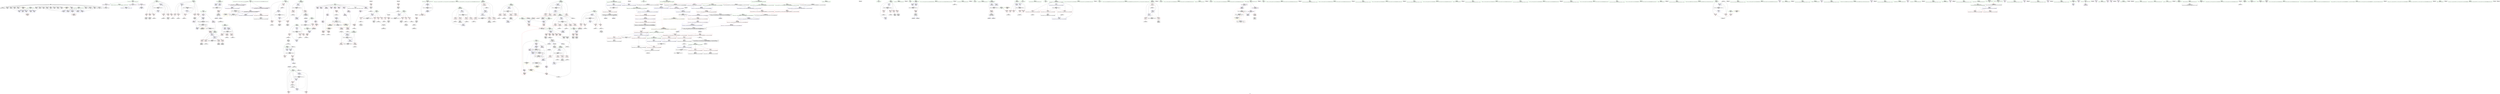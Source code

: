 digraph "SVFG" {
	label="SVFG";

	Node0x5621bf0b8040 [shape=record,color=grey,label="{NodeID: 0\nNullPtr}"];
	Node0x5621bf0b8040 -> Node0x5621bf10f690[style=solid];
	Node0x5621bf0b8040 -> Node0x5621bf10f790[style=solid];
	Node0x5621bf0b8040 -> Node0x5621bf10f860[style=solid];
	Node0x5621bf0b8040 -> Node0x5621bf10f930[style=solid];
	Node0x5621bf0b8040 -> Node0x5621bf10fa00[style=solid];
	Node0x5621bf0b8040 -> Node0x5621bf10fad0[style=solid];
	Node0x5621bf0b8040 -> Node0x5621bf10fba0[style=solid];
	Node0x5621bf0b8040 -> Node0x5621bf10fc70[style=solid];
	Node0x5621bf0b8040 -> Node0x5621bf10fd40[style=solid];
	Node0x5621bf0b8040 -> Node0x5621bf10fe10[style=solid];
	Node0x5621bf0b8040 -> Node0x5621bf10fee0[style=solid];
	Node0x5621bf0b8040 -> Node0x5621bf10ffb0[style=solid];
	Node0x5621bf0b8040 -> Node0x5621bf110080[style=solid];
	Node0x5621bf0b8040 -> Node0x5621bf110150[style=solid];
	Node0x5621bf0b8040 -> Node0x5621bf110220[style=solid];
	Node0x5621bf0b8040 -> Node0x5621bf1102f0[style=solid];
	Node0x5621bf0b8040 -> Node0x5621bf1103c0[style=solid];
	Node0x5621bf0b8040 -> Node0x5621bf110490[style=solid];
	Node0x5621bf0b8040 -> Node0x5621bf113610[style=solid];
	Node0x5621bf11ead0 [shape=record,color=grey,label="{NodeID: 775\n794 = cmp(793, 87, )\n}"];
	Node0x5621bf115380 [shape=record,color=blue,label="{NodeID: 443\n274\<--166\nretval\<--\n_Z9has_cyclev\n}"];
	Node0x5621bf115380 -> Node0x5621bf163820[style=dashed];
	Node0x5621bf1188a0 [shape=record,color=red,label="{NodeID: 277\n146\<--145\n\<--arrayidx13\n_Z10lone_charsNSt7__cxx1112basic_stringIcSt11char_traitsIcESaIcEEE\n}"];
	Node0x5621bf1188a0 -> Node0x5621bf110d10[style=solid];
	Node0x5621bf0ea1f0 [shape=record,color=green,label="{NodeID: 111\n594\<--595\ni147\<--i147_field_insensitive\nmain\n}"];
	Node0x5621bf0ea1f0 -> Node0x5621bf112a50[style=solid];
	Node0x5621bf0ea1f0 -> Node0x5621bf112b20[style=solid];
	Node0x5621bf0ea1f0 -> Node0x5621bf112bf0[style=solid];
	Node0x5621bf0ea1f0 -> Node0x5621bf112cc0[style=solid];
	Node0x5621bf0ea1f0 -> Node0x5621bf127dc0[style=solid];
	Node0x5621bf0ea1f0 -> Node0x5621bf127f60[style=solid];
	Node0x5621bf178840 [shape=record,color=black,label="{NodeID: 886\nMR_76V_3 = PHI(MR_76V_5, MR_76V_2, )\npts\{437 \}\n}"];
	Node0x5621bf178840 -> Node0x5621bf11bca0[style=dashed];
	Node0x5621bf178840 -> Node0x5621bf11bd70[style=dashed];
	Node0x5621bf178840 -> Node0x5621bf126080[style=dashed];
	Node0x5621bf178840 -> Node0x5621bf178840[style=dashed];
	Node0x5621bf134890 [shape=record,color=grey,label="{NodeID: 720\n638 = Binary(637, 141, )\n}"];
	Node0x5621bf134890 -> Node0x5621bf1268a0[style=solid];
	Node0x5621bf112640 [shape=record,color=red,label="{NodeID: 388\n922\<--588\ncleanup.dest\<--cleanup.dest.slot\nmain\n}"];
	Node0x5621bf10ddd0 [shape=record,color=purple,label="{NodeID: 222\n652\<--8\narrayidx13\<--g\nmain\n}"];
	Node0x5621bf10ddd0 -> Node0x5621bf112f30[style=solid];
	Node0x5621bf10ddd0 -> Node0x5621bf126a40[style=solid];
	Node0x5621bf0e8a90 [shape=record,color=green,label="{NodeID: 56\n185\<--186\n_ZNK9__gnu_cxx17__normal_iteratorIPcNSt7__cxx1112basic_stringIcSt11char_traitsIcESaIcEEEE4baseEv\<--_ZNK9__gnu_cxx17__normal_iteratorIPcNSt7__cxx1112basic_stringIcSt11char_traitsIcESaIcEEEE4baseEv_field_insensitive\n}"];
	Node0x5621bf166520 [shape=record,color=black,label="{NodeID: 831\nMR_34V_3 = PHI(MR_34V_4, MR_34V_2, )\npts\{221 \}\n}"];
	Node0x5621bf166520 -> Node0x5621bf1190c0[style=dashed];
	Node0x5621bf166520 -> Node0x5621bf119190[style=dashed];
	Node0x5621bf166520 -> Node0x5621bf119260[style=dashed];
	Node0x5621bf166520 -> Node0x5621bf119330[style=dashed];
	Node0x5621bf166520 -> Node0x5621bf114a90[style=dashed];
	Node0x5621bf127dc0 [shape=record,color=blue,label="{NodeID: 499\n594\<--83\ni147\<--\nmain\n}"];
	Node0x5621bf127dc0 -> Node0x5621bf112a50[style=dashed];
	Node0x5621bf127dc0 -> Node0x5621bf112b20[style=dashed];
	Node0x5621bf127dc0 -> Node0x5621bf112bf0[style=dashed];
	Node0x5621bf127dc0 -> Node0x5621bf112cc0[style=dashed];
	Node0x5621bf127dc0 -> Node0x5621bf127f60[style=dashed];
	Node0x5621bf127dc0 -> Node0x5621bf15fc20[style=dashed];
	Node0x5621bf11b620 [shape=record,color=red,label="{NodeID: 333\n457\<--432\n\<--i1\n_Z10componentsv\n}"];
	Node0x5621bf11b620 -> Node0x5621bf138010[style=solid];
	Node0x5621bf110eb0 [shape=record,color=black,label="{NodeID: 167\n64\<--168\n_Z10lone_charsNSt7__cxx1112basic_stringIcSt11char_traitsIcESaIcEEE_ret\<--\n_Z10lone_charsNSt7__cxx1112basic_stringIcSt11char_traitsIcESaIcEEE\n|{<s0>56|<s1>69}}"];
	Node0x5621bf110eb0:s0 -> Node0x5621bf1c0200[style=solid,color=blue];
	Node0x5621bf110eb0:s1 -> Node0x5621bf1c0d90[style=solid,color=blue];
	Node0x5621bf1bf130 [shape=record,color=black,label="{NodeID: 1108\n767 = PHI()\n}"];
	Node0x5621bf0f61f0 [shape=record,color=green,label="{NodeID: 1\n7\<--1\n__dso_handle\<--dummyObj\nGlob }"];
	Node0x5621bf11ec50 [shape=record,color=grey,label="{NodeID: 776\n239 = cmp(237, 238, )\n}"];
	Node0x5621bf115450 [shape=record,color=blue,label="{NodeID: 444\n341\<--338\ni.addr\<--i\n_Z6existsi\n}"];
	Node0x5621bf115450 -> Node0x5621bf11a510[style=dashed];
	Node0x5621bf115450 -> Node0x5621bf11a5e0[style=dashed];
	Node0x5621bf118970 [shape=record,color=red,label="{NodeID: 278\n183\<--177\n\<--__lhs.addr\n_ZN9__gnu_cxxneIPcNSt7__cxx1112basic_stringIcSt11char_traitsIcESaIcEEEEEbRKNS_17__normal_iteratorIT_T0_EESD_\n|{<s0>9}}"];
	Node0x5621bf118970:s0 -> Node0x5621bf1b8510[style=solid,color=red];
	Node0x5621bf0ea2c0 [shape=record,color=green,label="{NodeID: 112\n598\<--599\n_ZNSirsERi\<--_ZNSirsERi_field_insensitive\n}"];
	Node0x5621bf178d40 [shape=record,color=black,label="{NodeID: 887\nMR_78V_3 = PHI(MR_78V_4, MR_78V_2, )\npts\{439 \}\n}"];
	Node0x5621bf178d40 -> Node0x5621bf11be40[style=dashed];
	Node0x5621bf178d40 -> Node0x5621bf11bf10[style=dashed];
	Node0x5621bf178d40 -> Node0x5621bf11bfe0[style=dashed];
	Node0x5621bf178d40 -> Node0x5621bf11c0b0[style=dashed];
	Node0x5621bf178d40 -> Node0x5621bf11c180[style=dashed];
	Node0x5621bf178d40 -> Node0x5621bf126150[style=dashed];
	Node0x5621bf134a10 [shape=record,color=grey,label="{NodeID: 721\n727 = Binary(141, 726, )\n}"];
	Node0x5621bf134a10 -> Node0x5621bf10cd90[style=solid];
	Node0x5621bf112710 [shape=record,color=red,label="{NodeID: 389\n888\<--590\n\<--C\nmain\n|{<s0>77}}"];
	Node0x5621bf112710:s0 -> Node0x5621bf1c1a20[style=solid,color=red];
	Node0x5621bf10dea0 [shape=record,color=purple,label="{NodeID: 223\n802\<--8\narrayidx91\<--g\nmain\n}"];
	Node0x5621bf0e8b90 [shape=record,color=green,label="{NodeID: 57\n195\<--196\nthis.addr\<--this.addr_field_insensitive\n_ZNK9__gnu_cxx17__normal_iteratorIPcNSt7__cxx1112basic_stringIcSt11char_traitsIcESaIcEEEEdeEv\n}"];
	Node0x5621bf0e8b90 -> Node0x5621bf118cb0[style=solid];
	Node0x5621bf0e8b90 -> Node0x5621bf114340[style=solid];
	Node0x5621bf127e90 [shape=record,color=blue,label="{NodeID: 500\n592\<--908\nans\<--rem158\nmain\n}"];
	Node0x5621bf127e90 -> Node0x5621bf1128b0[style=dashed];
	Node0x5621bf127e90 -> Node0x5621bf112980[style=dashed];
	Node0x5621bf127e90 -> Node0x5621bf127e90[style=dashed];
	Node0x5621bf127e90 -> Node0x5621bf15f720[style=dashed];
	Node0x5621bf11b6f0 [shape=record,color=red,label="{NodeID: 334\n465\<--432\n\<--i1\n_Z10componentsv\n}"];
	Node0x5621bf11b6f0 -> Node0x5621bf112230[style=solid];
	Node0x5621bf110f80 [shape=record,color=black,label="{NodeID: 168\n174\<--191\n_ZN9__gnu_cxxneIPcNSt7__cxx1112basic_stringIcSt11char_traitsIcESaIcEEEEEbRKNS_17__normal_iteratorIT_T0_EESD__ret\<--cmp\n_ZN9__gnu_cxxneIPcNSt7__cxx1112basic_stringIcSt11char_traitsIcESaIcEEEEEbRKNS_17__normal_iteratorIT_T0_EESD_\n|{<s0>5}}"];
	Node0x5621bf110f80:s0 -> Node0x5621bf1bdee0[style=solid,color=blue];
	Node0x5621bf1bf200 [shape=record,color=black,label="{NodeID: 1109\n769 = PHI()\n}"];
	Node0x5621bf0dc670 [shape=record,color=green,label="{NodeID: 2\n19\<--1\n_ZSt3cin\<--dummyObj\nGlob }"];
	Node0x5621bf11edd0 [shape=record,color=grey,label="{NodeID: 777\n235 = cmp(234, 87, )\n}"];
	Node0x5621bf115520 [shape=record,color=blue,label="{NodeID: 445\n343\<--83\nj\<--\n_Z6existsi\n}"];
	Node0x5621bf115520 -> Node0x5621bf158e20[style=dashed];
	Node0x5621bf118a40 [shape=record,color=red,label="{NodeID: 279\n188\<--179\n\<--__rhs.addr\n_ZN9__gnu_cxxneIPcNSt7__cxx1112basic_stringIcSt11char_traitsIcESaIcEEEEEbRKNS_17__normal_iteratorIT_T0_EESD_\n|{<s0>10}}"];
	Node0x5621bf118a40:s0 -> Node0x5621bf1b8510[style=solid,color=red];
	Node0x5621bf0ea3c0 [shape=record,color=green,label="{NodeID: 113\n608\<--609\n_ZNSaIcEC1Ev\<--_ZNSaIcEC1Ev_field_insensitive\n}"];
	Node0x5621bf179240 [shape=record,color=black,label="{NodeID: 888\nMR_63V_8 = PHI(MR_63V_10, MR_63V_4, )\npts\{180000 \}\n|{|<s1>16|<s2>76}}"];
	Node0x5621bf179240 -> Node0x5621bf179240[style=dashed];
	Node0x5621bf179240:s1 -> Node0x5621bf181630[style=dashed,color=red];
	Node0x5621bf179240:s2 -> Node0x5621bf161520[style=dashed,color=blue];
	Node0x5621bf134b90 [shape=record,color=grey,label="{NodeID: 722\n328 = Binary(327, 97, )\n}"];
	Node0x5621bf134b90 -> Node0x5621bf1152b0[style=solid];
	Node0x5621bf1127e0 [shape=record,color=red,label="{NodeID: 390\n887\<--592\n\<--ans\nmain\n}"];
	Node0x5621bf1127e0 -> Node0x5621bf135d90[style=solid];
	Node0x5621bf10df70 [shape=record,color=purple,label="{NodeID: 224\n805\<--8\narrayidx93\<--g\nmain\n}"];
	Node0x5621bf10df70 -> Node0x5621bf1131a0[style=solid];
	Node0x5621bf0e8c60 [shape=record,color=green,label="{NodeID: 58\n206\<--207\nthis.addr\<--this.addr_field_insensitive\n_ZN9__gnu_cxx17__normal_iteratorIPcNSt7__cxx1112basic_stringIcSt11char_traitsIcESaIcEEEEppEv\n}"];
	Node0x5621bf0e8c60 -> Node0x5621bf118e50[style=solid];
	Node0x5621bf0e8c60 -> Node0x5621bf114410[style=solid];
	Node0x5621bf127f60 [shape=record,color=blue,label="{NodeID: 501\n594\<--912\ni147\<--inc160\nmain\n}"];
	Node0x5621bf127f60 -> Node0x5621bf112a50[style=dashed];
	Node0x5621bf127f60 -> Node0x5621bf112b20[style=dashed];
	Node0x5621bf127f60 -> Node0x5621bf112bf0[style=dashed];
	Node0x5621bf127f60 -> Node0x5621bf112cc0[style=dashed];
	Node0x5621bf127f60 -> Node0x5621bf127f60[style=dashed];
	Node0x5621bf127f60 -> Node0x5621bf15fc20[style=dashed];
	Node0x5621bf11b7c0 [shape=record,color=red,label="{NodeID: 335\n474\<--432\n\<--i1\n_Z10componentsv\n|{<s0>14}}"];
	Node0x5621bf11b7c0:s0 -> Node0x5621bf1c13f0[style=solid,color=red];
	Node0x5621bf111050 [shape=record,color=black,label="{NodeID: 169\n193\<--200\n_ZNK9__gnu_cxx17__normal_iteratorIPcNSt7__cxx1112basic_stringIcSt11char_traitsIcESaIcEEEEdeEv_ret\<--\n_ZNK9__gnu_cxx17__normal_iteratorIPcNSt7__cxx1112basic_stringIcSt11char_traitsIcESaIcEEEEdeEv\n|{<s0>6}}"];
	Node0x5621bf111050:s0 -> Node0x5621bf1be020[style=solid,color=blue];
	Node0x5621bf1bf300 [shape=record,color=black,label="{NodeID: 1110\n674 = PHI()\n}"];
	Node0x5621bf0e62c0 [shape=record,color=green,label="{NodeID: 3\n20\<--1\n.str\<--dummyObj\nGlob }"];
	Node0x5621bf11ef50 [shape=record,color=grey,label="{NodeID: 778\n229 = cmp(228, 87, )\n}"];
	Node0x5621bf1155f0 [shape=record,color=blue,label="{NodeID: 446\n339\<--150\nretval\<--\n_Z6existsi\n}"];
	Node0x5621bf1155f0 -> Node0x5621bf16f120[style=dashed];
	Node0x5621bf118b10 [shape=record,color=red,label="{NodeID: 280\n187\<--184\n\<--call\n_ZN9__gnu_cxxneIPcNSt7__cxx1112basic_stringIcSt11char_traitsIcESaIcEEEEEbRKNS_17__normal_iteratorIT_T0_EESD_\n}"];
	Node0x5621bf118b10 -> Node0x5621bf138190[style=solid];
	Node0x5621bf0ea4c0 [shape=record,color=green,label="{NodeID: 114\n612\<--613\n_ZNSt7__cxx1112basic_stringIcSt11char_traitsIcESaIcEEC1EPKcRKS3_\<--_ZNSt7__cxx1112basic_stringIcSt11char_traitsIcESaIcEEC1EPKcRKS3__field_insensitive\n}"];
	Node0x5621bf134d10 [shape=record,color=grey,label="{NodeID: 723\n710 = Binary(707, 525, )\n}"];
	Node0x5621bf1128b0 [shape=record,color=red,label="{NodeID: 391\n898\<--592\n\<--ans\nmain\n}"];
	Node0x5621bf1128b0 -> Node0x5621bf134110[style=solid];
	Node0x5621bf10e040 [shape=record,color=purple,label="{NodeID: 225\n901\<--8\narrayidx152\<--g\nmain\n}"];
	Node0x5621bf0e8d30 [shape=record,color=green,label="{NodeID: 59\n215\<--216\n_Z12has_multiplev\<--_Z12has_multiplev_field_insensitive\n}"];
	Node0x5621bf128030 [shape=record,color=blue,label="{NodeID: 502\n588\<--83\ncleanup.dest.slot\<--\nmain\n}"];
	Node0x5621bf128030 -> Node0x5621bf112640[style=dashed];
	Node0x5621bf128030 -> Node0x5621bf15ed20[style=dashed];
	Node0x5621bf11b890 [shape=record,color=red,label="{NodeID: 336\n484\<--432\n\<--i1\n_Z10componentsv\n}"];
	Node0x5621bf11b890 -> Node0x5621bf135610[style=solid];
	Node0x5621bf111120 [shape=record,color=black,label="{NodeID: 170\n204\<--209\n_ZN9__gnu_cxx17__normal_iteratorIPcNSt7__cxx1112basic_stringIcSt11char_traitsIcESaIcEEEEppEv_ret\<--this1\n_ZN9__gnu_cxx17__normal_iteratorIPcNSt7__cxx1112basic_stringIcSt11char_traitsIcESaIcEEEEppEv\n|{<s0>8}}"];
	Node0x5621bf111120:s0 -> Node0x5621bf1bd700[style=solid,color=blue];
	Node0x5621bf1bf400 [shape=record,color=black,label="{NodeID: 1111\n696 = PHI()\n}"];
	Node0x5621bf0dc730 [shape=record,color=green,label="{NodeID: 4\n22\<--1\n.str.1\<--dummyObj\nGlob }"];
	Node0x5621bf11f0d0 [shape=record,color=grey,label="{NodeID: 779\n443 = cmp(442, 87, )\n}"];
	Node0x5621bf1156c0 [shape=record,color=blue,label="{NodeID: 447\n343\<--373\nj\<--inc\n_Z6existsi\n}"];
	Node0x5621bf1156c0 -> Node0x5621bf158e20[style=dashed];
	Node0x5621bf118be0 [shape=record,color=red,label="{NodeID: 281\n190\<--189\n\<--call1\n_ZN9__gnu_cxxneIPcNSt7__cxx1112basic_stringIcSt11char_traitsIcESaIcEEEEEbRKNS_17__normal_iteratorIT_T0_EESD_\n}"];
	Node0x5621bf118be0 -> Node0x5621bf138190[style=solid];
	Node0x5621bf0ea5c0 [shape=record,color=green,label="{NodeID: 115\n615\<--616\n_ZNSaIcED1Ev\<--_ZNSaIcED1Ev_field_insensitive\n}"];
	Node0x5621bf134e90 [shape=record,color=grey,label="{NodeID: 724\n536 = Binary(532, 535, )\n}"];
	Node0x5621bf134e90 -> Node0x5621bf135010[style=solid];
	Node0x5621bf112980 [shape=record,color=red,label="{NodeID: 392\n916\<--592\n\<--ans\nmain\n}"];
	Node0x5621bf10e110 [shape=record,color=purple,label="{NodeID: 226\n904\<--8\narrayidx154\<--g\nmain\n}"];
	Node0x5621bf10e110 -> Node0x5621bf113270[style=solid];
	Node0x5621bf0e8e30 [shape=record,color=green,label="{NodeID: 60\n218\<--219\nretval\<--retval_field_insensitive\n_Z12has_multiplev\n}"];
	Node0x5621bf0e8e30 -> Node0x5621bf118ff0[style=solid];
	Node0x5621bf0e8e30 -> Node0x5621bf1149c0[style=solid];
	Node0x5621bf0e8e30 -> Node0x5621bf114b60[style=solid];
	Node0x5621bf128100 [shape=record,color=blue,label="{NodeID: 503\n554\<--926\ntt\<--inc165\nmain\n}"];
	Node0x5621bf128100 -> Node0x5621bf15ca20[style=dashed];
	Node0x5621bf11b960 [shape=record,color=red,label="{NodeID: 337\n462\<--434\n\<--j\n_Z10componentsv\n}"];
	Node0x5621bf11b960 -> Node0x5621bf137890[style=solid];
	Node0x5621bf1111f0 [shape=record,color=black,label="{NodeID: 171\n242\<--241\nidxprom\<--\n_Z12has_multiplev\n}"];
	Node0x5621bf1bf500 [shape=record,color=black,label="{NodeID: 1112\n698 = PHI()\n}"];
	Node0x5621bf1bf500 -> Node0x5621bf1130d0[style=solid];
	Node0x5621bf0dc170 [shape=record,color=green,label="{NodeID: 5\n24\<--1\n_ZSt4cerr\<--dummyObj\nGlob }"];
	Node0x5621bf11f250 [shape=record,color=grey,label="{NodeID: 780\n604 = cmp(602, 603, )\n}"];
	Node0x5621bf115790 [shape=record,color=blue,label="{NodeID: 448\n339\<--166\nretval\<--\n_Z6existsi\n}"];
	Node0x5621bf115790 -> Node0x5621bf16f120[style=dashed];
	Node0x5621bf118cb0 [shape=record,color=red,label="{NodeID: 282\n198\<--195\nthis1\<--this.addr\n_ZNK9__gnu_cxx17__normal_iteratorIPcNSt7__cxx1112basic_stringIcSt11char_traitsIcESaIcEEEEdeEv\n}"];
	Node0x5621bf118cb0 -> Node0x5621bf117a00[style=solid];
	Node0x5621bf0ea6c0 [shape=record,color=green,label="{NodeID: 116\n619\<--620\nllvm.memset.p0i8.i64\<--llvm.memset.p0i8.i64_field_insensitive\n}"];
	Node0x5621bf135010 [shape=record,color=grey,label="{NodeID: 725\n537 = Binary(536, 538, )\n}"];
	Node0x5621bf135010 -> Node0x5621bf126490[style=solid];
	Node0x5621bf112a50 [shape=record,color=red,label="{NodeID: 393\n895\<--594\n\<--i147\nmain\n}"];
	Node0x5621bf112a50 -> Node0x5621bf137b90[style=solid];
	Node0x5621bf10e1e0 [shape=record,color=purple,label="{NodeID: 227\n322\<--11\narrayidx10\<--succ\n_Z9has_cyclev\n}"];
	Node0x5621bf10e1e0 -> Node0x5621bf11a370[style=solid];
	Node0x5621bf0e8f00 [shape=record,color=green,label="{NodeID: 61\n220\<--221\ni\<--i_field_insensitive\n_Z12has_multiplev\n}"];
	Node0x5621bf0e8f00 -> Node0x5621bf1190c0[style=solid];
	Node0x5621bf0e8f00 -> Node0x5621bf119190[style=solid];
	Node0x5621bf0e8f00 -> Node0x5621bf119260[style=solid];
	Node0x5621bf0e8f00 -> Node0x5621bf119330[style=solid];
	Node0x5621bf0e8f00 -> Node0x5621bf1145b0[style=solid];
	Node0x5621bf0e8f00 -> Node0x5621bf114a90[style=solid];
	Node0x5621bf1281d0 [shape=record,color=blue,label="{NodeID: 504\n1009\<--1008\nthis.addr\<--this\n_ZNK9__gnu_cxx17__normal_iteratorIPcNSt7__cxx1112basic_stringIcSt11char_traitsIcESaIcEEEE4baseEv\n}"];
	Node0x5621bf1281d0 -> Node0x5621bf113340[style=dashed];
	Node0x5621bf11ba30 [shape=record,color=red,label="{NodeID: 338\n468\<--434\n\<--j\n_Z10componentsv\n}"];
	Node0x5621bf11ba30 -> Node0x5621bf10c570[style=solid];
	Node0x5621bf1112c0 [shape=record,color=black,label="{NodeID: 172\n245\<--244\nidxprom5\<--\n_Z12has_multiplev\n}"];
	Node0x5621bf1bf660 [shape=record,color=black,label="{NodeID: 1113\n707 = PHI()\n}"];
	Node0x5621bf1bf660 -> Node0x5621bf134d10[style=solid];
	Node0x5621bf0e8430 [shape=record,color=green,label="{NodeID: 6\n25\<--1\n.str.2\<--dummyObj\nGlob }"];
	Node0x5621bf183020 [shape=record,color=yellow,style=double,label="{NodeID: 947\n16V_1 = ENCHI(MR_16V_0)\npts\{750000 \}\nFun[_ZNK9__gnu_cxx17__normal_iteratorIPcNSt7__cxx1112basic_stringIcSt11char_traitsIcESaIcEEEEdeEv]}"];
	Node0x5621bf183020 -> Node0x5621bf118d80[style=dashed];
	Node0x5621bf155f10 [shape=record,color=black,label="{NodeID: 781\nMR_4V_3 = PHI(MR_4V_4, MR_4V_2, )\npts\{69 \}\n}"];
	Node0x5621bf155f10 -> Node0x5621bf117e10[style=dashed];
	Node0x5621bf155f10 -> Node0x5621bf117ee0[style=dashed];
	Node0x5621bf155f10 -> Node0x5621bf117fb0[style=dashed];
	Node0x5621bf155f10 -> Node0x5621bf1138b0[style=dashed];
	Node0x5621bf115860 [shape=record,color=blue,label="{NodeID: 449\n384\<--383\nx.addr\<--x\n_Z4findi\n}"];
	Node0x5621bf115860 -> Node0x5621bf11ab90[style=dashed];
	Node0x5621bf115860 -> Node0x5621bf11ac60[style=dashed];
	Node0x5621bf115860 -> Node0x5621bf11ad30[style=dashed];
	Node0x5621bf115860 -> Node0x5621bf11ae00[style=dashed];
	Node0x5621bf115860 -> Node0x5621bf11aed0[style=dashed];
	Node0x5621bf118d80 [shape=record,color=red,label="{NodeID: 283\n200\<--199\n\<--_M_current\n_ZNK9__gnu_cxx17__normal_iteratorIPcNSt7__cxx1112basic_stringIcSt11char_traitsIcESaIcEEEEdeEv\n}"];
	Node0x5621bf118d80 -> Node0x5621bf111050[style=solid];
	Node0x5621bf0ea7c0 [shape=record,color=green,label="{NodeID: 117\n628\<--629\n_ZNSt7__cxx1112basic_stringIcSt11char_traitsIcESaIcEEC1Ev\<--_ZNSt7__cxx1112basic_stringIcSt11char_traitsIcESaIcEEC1Ev_field_insensitive\n}"];
	Node0x5621bf135190 [shape=record,color=grey,label="{NodeID: 726\n542 = Binary(541, 97, )\n}"];
	Node0x5621bf135190 -> Node0x5621bf126560[style=solid];
	Node0x5621bf112b20 [shape=record,color=red,label="{NodeID: 394\n899\<--594\n\<--i147\nmain\n}"];
	Node0x5621bf112b20 -> Node0x5621bf10d340[style=solid];
	Node0x5621bf10e2b0 [shape=record,color=purple,label="{NodeID: 228\n789\<--11\narrayidx84\<--succ\nmain\n}"];
	Node0x5621bf10e2b0 -> Node0x5621bf127330[style=solid];
	Node0x5621bf0e8fd0 [shape=record,color=green,label="{NodeID: 62\n222\<--223\nsum\<--sum_field_insensitive\n_Z12has_multiplev\n}"];
	Node0x5621bf0e8fd0 -> Node0x5621bf119400[style=solid];
	Node0x5621bf0e8fd0 -> Node0x5621bf1194d0[style=solid];
	Node0x5621bf0e8fd0 -> Node0x5621bf114680[style=solid];
	Node0x5621bf0e8fd0 -> Node0x5621bf114820[style=solid];
	Node0x5621bf11bb00 [shape=record,color=red,label="{NodeID: 339\n475\<--434\n\<--j\n_Z10componentsv\n|{<s0>14}}"];
	Node0x5621bf11bb00:s0 -> Node0x5621bf1c1530[style=solid,color=red];
	Node0x5621bf111390 [shape=record,color=black,label="{NodeID: 173\n217\<--269\n_Z12has_multiplev_ret\<--\n_Z12has_multiplev\n|{<s0>61|<s1>70}}"];
	Node0x5621bf111390:s0 -> Node0x5621bf1c05e0[style=solid,color=blue];
	Node0x5621bf111390:s1 -> Node0x5621bf1c0ea0[style=solid,color=blue];
	Node0x5621bf1bf760 [shape=record,color=black,label="{NodeID: 1114\n713 = PHI()\n}"];
	Node0x5621bf0dc250 [shape=record,color=green,label="{NodeID: 7\n27\<--1\n.str.3\<--dummyObj\nGlob }"];
	Node0x5621bf115930 [shape=record,color=blue,label="{NodeID: 450\n403\<--400\narrayidx4\<--call\n_Z4findi\n}"];
	Node0x5621bf115930 -> Node0x5621bf16a120[style=dashed];
	Node0x5621bf118e50 [shape=record,color=red,label="{NodeID: 284\n209\<--206\nthis1\<--this.addr\n_ZN9__gnu_cxx17__normal_iteratorIPcNSt7__cxx1112basic_stringIcSt11char_traitsIcESaIcEEEEppEv\n}"];
	Node0x5621bf118e50 -> Node0x5621bf111120[style=solid];
	Node0x5621bf118e50 -> Node0x5621bf117ad0[style=solid];
	Node0x5621bf0ea8c0 [shape=record,color=green,label="{NodeID: 118\n631\<--632\n_ZStrsIcSt11char_traitsIcESaIcEERSt13basic_istreamIT_T0_ES7_RNSt7__cxx1112basic_stringIS4_S5_T1_EE\<--_ZStrsIcSt11char_traitsIcESaIcEERSt13basic_istreamIT_T0_ES7_RNSt7__cxx1112basic_stringIS4_S5_T1_EE_field_insensitive\n}"];
	Node0x5621bf135310 [shape=record,color=grey,label="{NodeID: 727\n534 = Binary(533, 97, )\n}"];
	Node0x5621bf135310 -> Node0x5621bf10c710[style=solid];
	Node0x5621bf112bf0 [shape=record,color=red,label="{NodeID: 395\n902\<--594\n\<--i147\nmain\n}"];
	Node0x5621bf112bf0 -> Node0x5621bf10d410[style=solid];
	Node0x5621bf10e380 [shape=record,color=purple,label="{NodeID: 229\n812\<--11\narrayidx96\<--succ\nmain\n}"];
	Node0x5621bf10e380 -> Node0x5621bf1274d0[style=solid];
	Node0x5621bf0e90a0 [shape=record,color=green,label="{NodeID: 63\n224\<--225\nj\<--j_field_insensitive\n_Z12has_multiplev\n}"];
	Node0x5621bf0e90a0 -> Node0x5621bf1195a0[style=solid];
	Node0x5621bf0e90a0 -> Node0x5621bf119670[style=solid];
	Node0x5621bf0e90a0 -> Node0x5621bf119740[style=solid];
	Node0x5621bf0e90a0 -> Node0x5621bf119810[style=solid];
	Node0x5621bf0e90a0 -> Node0x5621bf114750[style=solid];
	Node0x5621bf0e90a0 -> Node0x5621bf1148f0[style=solid];
	Node0x5621bf11bbd0 [shape=record,color=red,label="{NodeID: 340\n479\<--434\n\<--j\n_Z10componentsv\n}"];
	Node0x5621bf11bbd0 -> Node0x5621bf135c10[style=solid];
	Node0x5621bf111460 [shape=record,color=black,label="{NodeID: 174\n293\<--292\nidxprom\<--\n_Z9has_cyclev\n}"];
	Node0x5621bf1bf830 [shape=record,color=black,label="{NodeID: 1115\n720 = PHI()\n}"];
	Node0x5621bf0dc2e0 [shape=record,color=green,label="{NodeID: 8\n29\<--1\n.str.4\<--dummyObj\nGlob }"];
	Node0x5621bf156500 [shape=record,color=black,label="{NodeID: 783\nMR_2V_3 = PHI(MR_2V_4, MR_2V_2, )\npts\{67 \}\n}"];
	Node0x5621bf156500 -> Node0x5621bf117d40[style=dashed];
	Node0x5621bf115a00 [shape=record,color=blue,label="{NodeID: 451\n413\<--411\nx.addr\<--x\n_Z5mergeii\n}"];
	Node0x5621bf115a00 -> Node0x5621bf11b140[style=dashed];
	Node0x5621bf118f20 [shape=record,color=red,label="{NodeID: 285\n211\<--210\n\<--_M_current\n_ZN9__gnu_cxx17__normal_iteratorIPcNSt7__cxx1112basic_stringIcSt11char_traitsIcESaIcEEEEppEv\n}"];
	Node0x5621bf118f20 -> Node0x5621bf117ba0[style=solid];
	Node0x5621bf0ea9c0 [shape=record,color=green,label="{NodeID: 119\n634\<--635\n_ZNSt7__cxx1112basic_stringIcSt11char_traitsIcESaIcEE5frontEv\<--_ZNSt7__cxx1112basic_stringIcSt11char_traitsIcESaIcEE5frontEv_field_insensitive\n}"];
	Node0x5621bf135490 [shape=record,color=grey,label="{NodeID: 728\n926 = Binary(925, 97, )\n}"];
	Node0x5621bf135490 -> Node0x5621bf128100[style=solid];
	Node0x5621bf112cc0 [shape=record,color=red,label="{NodeID: 396\n911\<--594\n\<--i147\nmain\n}"];
	Node0x5621bf112cc0 -> Node0x5621bf134710[style=solid];
	Node0x5621bf10e450 [shape=record,color=purple,label="{NodeID: 230\n91\<--13\narrayidx\<--_ZZ10lone_charsNSt7__cxx1112basic_stringIcSt11char_traitsIcESaIcEEEE3bio\n_Z10lone_charsNSt7__cxx1112basic_stringIcSt11char_traitsIcESaIcEEE\n}"];
	Node0x5621bf10e450 -> Node0x5621bf1137e0[style=solid];
	Node0x5621bf0e9170 [shape=record,color=green,label="{NodeID: 64\n271\<--272\n_Z9has_cyclev\<--_Z9has_cyclev_field_insensitive\n}"];
	Node0x5621bf11bca0 [shape=record,color=red,label="{NodeID: 341\n502\<--436\n\<--ret\n_Z10componentsv\n}"];
	Node0x5621bf11bca0 -> Node0x5621bf133e10[style=solid];
	Node0x5621bf111530 [shape=record,color=black,label="{NodeID: 175\n309\<--308\nidxprom5\<--\n_Z9has_cyclev\n}"];
	Node0x5621bf1bf900 [shape=record,color=black,label="{NodeID: 1116\n723 = PHI()\n}"];
	Node0x5621bf0dc370 [shape=record,color=green,label="{NodeID: 9\n31\<--1\n.str.5\<--dummyObj\nGlob }"];
	Node0x5621bf1565f0 [shape=record,color=black,label="{NodeID: 784\nMR_10V_4 = PHI(MR_10V_2, MR_10V_3, )\npts\{79 \}\n}"];
	Node0x5621bf115ad0 [shape=record,color=blue,label="{NodeID: 452\n415\<--412\ny.addr\<--y\n_Z5mergeii\n}"];
	Node0x5621bf115ad0 -> Node0x5621bf11b210[style=dashed];
	Node0x5621bf118ff0 [shape=record,color=red,label="{NodeID: 286\n269\<--218\n\<--retval\n_Z12has_multiplev\n}"];
	Node0x5621bf118ff0 -> Node0x5621bf111390[style=solid];
	Node0x5621bf0eaac0 [shape=record,color=green,label="{NodeID: 120\n641\<--642\n_ZNSt7__cxx1112basic_stringIcSt11char_traitsIcESaIcEE4backEv\<--_ZNSt7__cxx1112basic_stringIcSt11char_traitsIcESaIcEE4backEv_field_insensitive\n}"];
	Node0x5621bf135610 [shape=record,color=grey,label="{NodeID: 729\n485 = Binary(484, 97, )\n}"];
	Node0x5621bf135610 -> Node0x5621bf116150[style=solid];
	Node0x5621bf112d90 [shape=record,color=red,label="{NodeID: 397\n636\<--633\n\<--call8\nmain\n}"];
	Node0x5621bf112d90 -> Node0x5621bf10c8b0[style=solid];
	Node0x5621bf116320 [shape=record,color=purple,label="{NodeID: 231\n145\<--13\narrayidx13\<--_ZZ10lone_charsNSt7__cxx1112basic_stringIcSt11char_traitsIcESaIcEEEE3bio\n_Z10lone_charsNSt7__cxx1112basic_stringIcSt11char_traitsIcESaIcEEE\n}"];
	Node0x5621bf116320 -> Node0x5621bf1188a0[style=solid];
	Node0x5621bf0e9270 [shape=record,color=green,label="{NodeID: 65\n274\<--275\nretval\<--retval_field_insensitive\n_Z9has_cyclev\n}"];
	Node0x5621bf0e9270 -> Node0x5621bf1199b0[style=solid];
	Node0x5621bf0e9270 -> Node0x5621bf115040[style=solid];
	Node0x5621bf0e9270 -> Node0x5621bf115380[style=solid];
	Node0x5621bf11bd70 [shape=record,color=red,label="{NodeID: 342\n511\<--436\n\<--ret\n_Z10componentsv\n}"];
	Node0x5621bf11bd70 -> Node0x5621bf10c640[style=solid];
	Node0x5621bf111600 [shape=record,color=black,label="{NodeID: 176\n312\<--311\ntobool\<--\n_Z9has_cyclev\n}"];
	Node0x5621bf1bfa00 [shape=record,color=black,label="{NodeID: 1117\n729 = PHI()\n}"];
	Node0x5621bf0e81c0 [shape=record,color=green,label="{NodeID: 10\n33\<--1\n.str.6\<--dummyObj\nGlob }"];
	Node0x5621bf157f50 [shape=record,color=black,label="{NodeID: 785\nMR_12V_5 = PHI(MR_12V_2, MR_12V_3, )\npts\{81 \}\n}"];
	Node0x5621bf115ba0 [shape=record,color=blue,label="{NodeID: 453\n424\<--420\narrayidx\<--call\n_Z5mergeii\n|{<s0>14}}"];
	Node0x5621bf115ba0:s0 -> Node0x5621bf169c20[style=dashed,color=blue];
	Node0x5621bf1190c0 [shape=record,color=red,label="{NodeID: 287\n228\<--220\n\<--i\n_Z12has_multiplev\n}"];
	Node0x5621bf1190c0 -> Node0x5621bf11ef50[style=solid];
	Node0x5621bf10e5c0 [shape=record,color=green,label="{NodeID: 121\n658\<--659\n_ZNKSt7__cxx1112basic_stringIcSt11char_traitsIcESaIcEE5emptyEv\<--_ZNKSt7__cxx1112basic_stringIcSt11char_traitsIcESaIcEE5emptyEv_field_insensitive\n}"];
	Node0x5621bf135790 [shape=record,color=grey,label="{NodeID: 730\n665 = Binary(664, 141, )\n}"];
	Node0x5621bf135790 -> Node0x5621bf138490[style=solid];
	Node0x5621bf112e60 [shape=record,color=red,label="{NodeID: 398\n643\<--640\n\<--call9\nmain\n}"];
	Node0x5621bf112e60 -> Node0x5621bf10c980[style=solid];
	Node0x5621bf1163b0 [shape=record,color=purple,label="{NodeID: 232\n154\<--13\narrayidx17\<--_ZZ10lone_charsNSt7__cxx1112basic_stringIcSt11char_traitsIcESaIcEEEE3bio\n_Z10lone_charsNSt7__cxx1112basic_stringIcSt11char_traitsIcESaIcEEE\n}"];
	Node0x5621bf1163b0 -> Node0x5621bf113f30[style=solid];
	Node0x5621bf0e9340 [shape=record,color=green,label="{NodeID: 66\n276\<--277\nstart\<--start_field_insensitive\n_Z9has_cyclev\n}"];
	Node0x5621bf0e9340 -> Node0x5621bf119a80[style=solid];
	Node0x5621bf0e9340 -> Node0x5621bf119b50[style=solid];
	Node0x5621bf0e9340 -> Node0x5621bf119c20[style=solid];
	Node0x5621bf0e9340 -> Node0x5621bf114c30[style=solid];
	Node0x5621bf0e9340 -> Node0x5621bf1152b0[style=solid];
	Node0x5621bf11be40 [shape=record,color=red,label="{NodeID: 343\n491\<--438\n\<--i18\n_Z10componentsv\n}"];
	Node0x5621bf11be40 -> Node0x5621bf137590[style=solid];
	Node0x5621bf1116d0 [shape=record,color=black,label="{NodeID: 177\n317\<--316\nidxprom7\<--\n_Z9has_cyclev\n}"];
	Node0x5621bf1bfb00 [shape=record,color=black,label="{NodeID: 1118\n733 = PHI()\n}"];
	Node0x5621bf0e8250 [shape=record,color=green,label="{NodeID: 11\n36\<--1\n\<--dummyObj\nCan only get source location for instruction, argument, global var or function.}"];
	Node0x5621bf115c70 [shape=record,color=blue,label="{NodeID: 454\n430\<--83\ni\<--\n_Z10componentsv\n}"];
	Node0x5621bf115c70 -> Node0x5621bf157620[style=dashed];
	Node0x5621bf119190 [shape=record,color=red,label="{NodeID: 288\n237\<--220\n\<--i\n_Z12has_multiplev\n}"];
	Node0x5621bf119190 -> Node0x5621bf11ec50[style=solid];
	Node0x5621bf10e6c0 [shape=record,color=green,label="{NodeID: 122\n672\<--673\n_ZNKSt7__cxx1112basic_stringIcSt11char_traitsIcESaIcEE6substrEmm\<--_ZNKSt7__cxx1112basic_stringIcSt11char_traitsIcESaIcEE6substrEmm_field_insensitive\n}"];
	Node0x5621bf135910 [shape=record,color=grey,label="{NodeID: 731\n654 = Binary(653, 97, )\n}"];
	Node0x5621bf135910 -> Node0x5621bf126a40[style=solid];
	Node0x5621bf112f30 [shape=record,color=red,label="{NodeID: 399\n653\<--652\n\<--arrayidx13\nmain\n}"];
	Node0x5621bf112f30 -> Node0x5621bf135910[style=solid];
	Node0x5621bf116480 [shape=record,color=purple,label="{NodeID: 233\n294\<--15\narrayidx\<--_ZZ9has_cyclevE3bio\n_Z9has_cyclev\n}"];
	Node0x5621bf116480 -> Node0x5621bf114dd0[style=solid];
	Node0x5621bf0e9410 [shape=record,color=green,label="{NodeID: 67\n278\<--279\ni\<--i_field_insensitive\n_Z9has_cyclev\n}"];
	Node0x5621bf0e9410 -> Node0x5621bf119cf0[style=solid];
	Node0x5621bf0e9410 -> Node0x5621bf119dc0[style=solid];
	Node0x5621bf0e9410 -> Node0x5621bf119e90[style=solid];
	Node0x5621bf0e9410 -> Node0x5621bf114d00[style=solid];
	Node0x5621bf0e9410 -> Node0x5621bf114ea0[style=solid];
	Node0x5621bf169c20 [shape=record,color=black,label="{NodeID: 842\nMR_63V_5 = PHI(MR_63V_7, MR_63V_4, )\npts\{180000 \}\n|{|<s2>14}}"];
	Node0x5621bf169c20 -> Node0x5621bf169c20[style=dashed];
	Node0x5621bf169c20 -> Node0x5621bf179240[style=dashed];
	Node0x5621bf169c20:s2 -> Node0x5621bf181440[style=dashed,color=red];
	Node0x5621bf11bf10 [shape=record,color=red,label="{NodeID: 344\n494\<--438\n\<--i18\n_Z10componentsv\n|{<s0>15}}"];
	Node0x5621bf11bf10:s0 -> Node0x5621bf1c1b70[style=solid,color=red];
	Node0x5621bf1117a0 [shape=record,color=black,label="{NodeID: 178\n321\<--320\nidxprom9\<--\n_Z9has_cyclev\n}"];
	Node0x5621bf1bfc00 [shape=record,color=black,label="{NodeID: 1119\n737 = PHI()\n}"];
	Node0x5621bf0e82e0 [shape=record,color=green,label="{NodeID: 12\n83\<--1\n\<--dummyObj\nCan only get source location for instruction, argument, global var or function.}"];
	Node0x5621bf1835c0 [shape=record,color=yellow,style=double,label="{NodeID: 953\n50V_1 = ENCHI(MR_50V_0)\npts\{120000 \}\nFun[_Z9has_cyclev]}"];
	Node0x5621bf1835c0 -> Node0x5621bf11a370[style=dashed];
	Node0x5621bf115d40 [shape=record,color=blue,label="{NodeID: 455\n448\<--445\narrayidx\<--\n_Z10componentsv\n}"];
	Node0x5621bf115d40 -> Node0x5621bf115d40[style=dashed];
	Node0x5621bf115d40 -> Node0x5621bf169c20[style=dashed];
	Node0x5621bf115d40 -> Node0x5621bf179240[style=dashed];
	Node0x5621bf119260 [shape=record,color=red,label="{NodeID: 289\n241\<--220\n\<--i\n_Z12has_multiplev\n}"];
	Node0x5621bf119260 -> Node0x5621bf1111f0[style=solid];
	Node0x5621bf10e7c0 [shape=record,color=green,label="{NodeID: 123\n675\<--676\n_ZNSt7__cxx1112basic_stringIcSt11char_traitsIcESaIcEEaSEOS4_\<--_ZNSt7__cxx1112basic_stringIcSt11char_traitsIcESaIcEEaSEOS4__field_insensitive\n}"];
	Node0x5621bf135a90 [shape=record,color=grey,label="{NodeID: 732\n702 = Binary(701, 141, )\n}"];
	Node0x5621bf135a90 -> Node0x5621bf138790[style=solid];
	Node0x5621bf113000 [shape=record,color=red,label="{NodeID: 400\n662\<--661\n\<--call15\nmain\n}"];
	Node0x5621bf113000 -> Node0x5621bf10cbf0[style=solid];
	Node0x5621bf116550 [shape=record,color=purple,label="{NodeID: 234\n310\<--15\narrayidx6\<--_ZZ9has_cyclevE3bio\n_Z9has_cyclev\n}"];
	Node0x5621bf116550 -> Node0x5621bf11a2a0[style=solid];
	Node0x5621bf0e94e0 [shape=record,color=green,label="{NodeID: 68\n280\<--281\nx\<--x_field_insensitive\n_Z9has_cyclev\n}"];
	Node0x5621bf0e94e0 -> Node0x5621bf119f60[style=solid];
	Node0x5621bf0e94e0 -> Node0x5621bf11a030[style=solid];
	Node0x5621bf0e94e0 -> Node0x5621bf11a100[style=solid];
	Node0x5621bf0e94e0 -> Node0x5621bf11a1d0[style=solid];
	Node0x5621bf0e94e0 -> Node0x5621bf114f70[style=solid];
	Node0x5621bf0e94e0 -> Node0x5621bf1151e0[style=solid];
	Node0x5621bf16a120 [shape=record,color=black,label="{NodeID: 843\nMR_63V_2 = PHI(MR_63V_4, MR_63V_1, )\npts\{180000 \}\n|{<s0>11|<s1>12|<s2>13|<s3>16}}"];
	Node0x5621bf16a120:s0 -> Node0x5621bf115930[style=dashed,color=blue];
	Node0x5621bf16a120:s1 -> Node0x5621bf18b3e0[style=dashed,color=blue];
	Node0x5621bf16a120:s2 -> Node0x5621bf115ba0[style=dashed,color=blue];
	Node0x5621bf16a120:s3 -> Node0x5621bf179240[style=dashed,color=blue];
	Node0x5621bf11bfe0 [shape=record,color=red,label="{NodeID: 345\n497\<--438\n\<--i18\n_Z10componentsv\n|{<s0>16}}"];
	Node0x5621bf11bfe0:s0 -> Node0x5621bf1c1670[style=solid,color=red];
	Node0x5621bf111870 [shape=record,color=black,label="{NodeID: 179\n273\<--333\n_Z9has_cyclev_ret\<--\n_Z9has_cyclev\n|{<s0>65|<s1>71}}"];
	Node0x5621bf111870:s0 -> Node0x5621bf1c0a20[style=solid,color=blue];
	Node0x5621bf111870:s1 -> Node0x5621bf1c0fe0[style=solid,color=blue];
	Node0x5621bf1bfd00 [shape=record,color=black,label="{NodeID: 1120\n739 = PHI()\n}"];
	Node0x5621bf0eb5f0 [shape=record,color=green,label="{NodeID: 13\n87\<--1\n\<--dummyObj\nCan only get source location for instruction, argument, global var or function.}"];
	Node0x5621bf158e20 [shape=record,color=black,label="{NodeID: 788\nMR_58V_3 = PHI(MR_58V_4, MR_58V_2, )\npts\{344 \}\n}"];
	Node0x5621bf158e20 -> Node0x5621bf11a6b0[style=dashed];
	Node0x5621bf158e20 -> Node0x5621bf11a780[style=dashed];
	Node0x5621bf158e20 -> Node0x5621bf11a850[style=dashed];
	Node0x5621bf158e20 -> Node0x5621bf11a920[style=dashed];
	Node0x5621bf158e20 -> Node0x5621bf1156c0[style=dashed];
	Node0x5621bf115e10 [shape=record,color=blue,label="{NodeID: 456\n430\<--452\ni\<--inc\n_Z10componentsv\n}"];
	Node0x5621bf115e10 -> Node0x5621bf157620[style=dashed];
	Node0x5621bf119330 [shape=record,color=red,label="{NodeID: 290\n263\<--220\n\<--i\n_Z12has_multiplev\n}"];
	Node0x5621bf119330 -> Node0x5621bf136090[style=solid];
	Node0x5621bf10e8c0 [shape=record,color=green,label="{NodeID: 124\n678\<--679\n_ZNSt7__cxx1112basic_stringIcSt11char_traitsIcESaIcEED1Ev\<--_ZNSt7__cxx1112basic_stringIcSt11char_traitsIcESaIcEED1Ev_field_insensitive\n}"];
	Node0x5621bf135c10 [shape=record,color=grey,label="{NodeID: 733\n480 = Binary(479, 97, )\n}"];
	Node0x5621bf135c10 -> Node0x5621bf116080[style=solid];
	Node0x5621bf1130d0 [shape=record,color=red,label="{NodeID: 401\n699\<--698\n\<--call24\nmain\n}"];
	Node0x5621bf1130d0 -> Node0x5621bf10ccc0[style=solid];
	Node0x5621bf116620 [shape=record,color=purple,label="{NodeID: 235\n318\<--15\narrayidx8\<--_ZZ9has_cyclevE3bio\n_Z9has_cyclev\n}"];
	Node0x5621bf116620 -> Node0x5621bf115110[style=solid];
	Node0x5621bf0e95b0 [shape=record,color=green,label="{NodeID: 69\n335\<--336\n_Z6existsi\<--_Z6existsi_field_insensitive\n}"];
	Node0x5621bf11c0b0 [shape=record,color=red,label="{NodeID: 346\n499\<--438\n\<--i18\n_Z10componentsv\n}"];
	Node0x5621bf11c0b0 -> Node0x5621bf137290[style=solid];
	Node0x5621bf111940 [shape=record,color=black,label="{NodeID: 180\n352\<--351\nidxprom\<--\n_Z6existsi\n}"];
	Node0x5621bf1bfe00 [shape=record,color=black,label="{NodeID: 1121\n742 = PHI()\n}"];
	Node0x5621bf0eb6c0 [shape=record,color=green,label="{NodeID: 14\n93\<--1\n\<--dummyObj\nCan only get source location for instruction, argument, global var or function.}"];
	Node0x5621bf115ee0 [shape=record,color=blue,label="{NodeID: 457\n432\<--83\ni1\<--\n_Z10componentsv\n}"];
	Node0x5621bf115ee0 -> Node0x5621bf16f620[style=dashed];
	Node0x5621bf119400 [shape=record,color=red,label="{NodeID: 291\n248\<--222\n\<--sum\n_Z12has_multiplev\n}"];
	Node0x5621bf119400 -> Node0x5621bf136510[style=solid];
	Node0x5621bf10e9c0 [shape=record,color=green,label="{NodeID: 125\n708\<--709\n_ZNKSt7__cxx1112basic_stringIcSt11char_traitsIcESaIcEE4sizeEv\<--_ZNKSt7__cxx1112basic_stringIcSt11char_traitsIcESaIcEE4sizeEv_field_insensitive\n}"];
	Node0x5621bf135d90 [shape=record,color=grey,label="{NodeID: 734\n890 = Binary(887, 889, )\n}"];
	Node0x5621bf135d90 -> Node0x5621bf135f10[style=solid];
	Node0x5621bf1131a0 [shape=record,color=red,label="{NodeID: 402\n806\<--805\n\<--arrayidx93\nmain\n}"];
	Node0x5621bf1131a0 -> Node0x5621bf11e4d0[style=solid];
	Node0x5621bf1166f0 [shape=record,color=purple,label="{NodeID: 236\n389\<--17\narrayidx\<--ds\n_Z4findi\n}"];
	Node0x5621bf1166f0 -> Node0x5621bf11afa0[style=solid];
	Node0x5621bf0e96b0 [shape=record,color=green,label="{NodeID: 70\n339\<--340\nretval\<--retval_field_insensitive\n_Z6existsi\n}"];
	Node0x5621bf0e96b0 -> Node0x5621bf11a440[style=solid];
	Node0x5621bf0e96b0 -> Node0x5621bf1155f0[style=solid];
	Node0x5621bf0e96b0 -> Node0x5621bf115790[style=solid];
	Node0x5621bf11c180 [shape=record,color=red,label="{NodeID: 347\n507\<--438\n\<--i18\n_Z10componentsv\n}"];
	Node0x5621bf11c180 -> Node0x5621bf134290[style=solid];
	Node0x5621bf111a10 [shape=record,color=black,label="{NodeID: 181\n355\<--354\nidxprom1\<--\n_Z6existsi\n}"];
	Node0x5621bf1bff00 [shape=record,color=black,label="{NodeID: 1122\n906 = PHI(515, )\n}"];
	Node0x5621bf1bff00 -> Node0x5621bf134110[style=solid];
	Node0x5621bf0eb790 [shape=record,color=green,label="{NodeID: 15\n97\<--1\n\<--dummyObj\nCan only get source location for instruction, argument, global var or function.}"];
	Node0x5621bf115fb0 [shape=record,color=blue,label="{NodeID: 458\n434\<--83\nj\<--\n_Z10componentsv\n}"];
	Node0x5621bf115fb0 -> Node0x5621bf11b960[style=dashed];
	Node0x5621bf115fb0 -> Node0x5621bf11ba30[style=dashed];
	Node0x5621bf115fb0 -> Node0x5621bf11bb00[style=dashed];
	Node0x5621bf115fb0 -> Node0x5621bf11bbd0[style=dashed];
	Node0x5621bf115fb0 -> Node0x5621bf116080[style=dashed];
	Node0x5621bf115fb0 -> Node0x5621bf16fb20[style=dashed];
	Node0x5621bf1194d0 [shape=record,color=red,label="{NodeID: 292\n257\<--222\n\<--sum\n_Z12has_multiplev\n}"];
	Node0x5621bf1194d0 -> Node0x5621bf138c10[style=solid];
	Node0x5621bf10eac0 [shape=record,color=green,label="{NodeID: 126\n724\<--725\n_ZNSt7__cxx1112basic_stringIcSt11char_traitsIcESaIcEEpLEPKc\<--_ZNSt7__cxx1112basic_stringIcSt11char_traitsIcESaIcEEpLEPKc_field_insensitive\n}"];
	Node0x5621bf135f10 [shape=record,color=grey,label="{NodeID: 735\n891 = Binary(890, 538, )\n}"];
	Node0x5621bf135f10 -> Node0x5621bf127cf0[style=solid];
	Node0x5621bf113270 [shape=record,color=red,label="{NodeID: 403\n905\<--904\n\<--arrayidx154\nmain\n|{<s0>78}}"];
	Node0x5621bf113270:s0 -> Node0x5621bf1c1a20[style=solid,color=red];
	Node0x5621bf1167c0 [shape=record,color=purple,label="{NodeID: 237\n398\<--17\narrayidx2\<--ds\n_Z4findi\n}"];
	Node0x5621bf1167c0 -> Node0x5621bf11b070[style=solid];
	Node0x5621bf0e9780 [shape=record,color=green,label="{NodeID: 71\n341\<--342\ni.addr\<--i.addr_field_insensitive\n_Z6existsi\n}"];
	Node0x5621bf0e9780 -> Node0x5621bf11a510[style=solid];
	Node0x5621bf0e9780 -> Node0x5621bf11a5e0[style=solid];
	Node0x5621bf0e9780 -> Node0x5621bf115450[style=solid];
	Node0x5621bf11c250 [shape=record,color=red,label="{NodeID: 348\n471\<--470\n\<--arrayidx11\n_Z10componentsv\n}"];
	Node0x5621bf11c250 -> Node0x5621bf137d10[style=solid];
	Node0x5621bf111ae0 [shape=record,color=black,label="{NodeID: 182\n361\<--360\nidxprom3\<--\n_Z6existsi\n}"];
	Node0x5621bf1c0130 [shape=record,color=black,label="{NodeID: 1123\n826 = PHI()\n}"];
	Node0x5621bf0e67f0 [shape=record,color=green,label="{NodeID: 16\n101\<--1\n\<--dummyObj\nCan only get source location for instruction, argument, global var or function.}"];
	Node0x5621bf116080 [shape=record,color=blue,label="{NodeID: 459\n434\<--480\nj\<--inc13\n_Z10componentsv\n}"];
	Node0x5621bf116080 -> Node0x5621bf11b960[style=dashed];
	Node0x5621bf116080 -> Node0x5621bf11ba30[style=dashed];
	Node0x5621bf116080 -> Node0x5621bf11bb00[style=dashed];
	Node0x5621bf116080 -> Node0x5621bf11bbd0[style=dashed];
	Node0x5621bf116080 -> Node0x5621bf116080[style=dashed];
	Node0x5621bf116080 -> Node0x5621bf16fb20[style=dashed];
	Node0x5621bf1195a0 [shape=record,color=red,label="{NodeID: 293\n234\<--224\n\<--j\n_Z12has_multiplev\n}"];
	Node0x5621bf1195a0 -> Node0x5621bf11edd0[style=solid];
	Node0x5621bf10ebc0 [shape=record,color=green,label="{NodeID: 127\n730\<--731\n_ZNSt7__cxx1112basic_stringIcSt11char_traitsIcESaIcEEpLEc\<--_ZNSt7__cxx1112basic_stringIcSt11char_traitsIcESaIcEEpLEc_field_insensitive\n}"];
	Node0x5621bf136090 [shape=record,color=grey,label="{NodeID: 736\n264 = Binary(263, 97, )\n}"];
	Node0x5621bf136090 -> Node0x5621bf114a90[style=solid];
	Node0x5621bf113340 [shape=record,color=red,label="{NodeID: 404\n1012\<--1009\nthis1\<--this.addr\n_ZNK9__gnu_cxx17__normal_iteratorIPcNSt7__cxx1112basic_stringIcSt11char_traitsIcESaIcEEEE4baseEv\n}"];
	Node0x5621bf113340 -> Node0x5621bf117c70[style=solid];
	Node0x5621bf116890 [shape=record,color=purple,label="{NodeID: 238\n403\<--17\narrayidx4\<--ds\n_Z4findi\n}"];
	Node0x5621bf116890 -> Node0x5621bf115930[style=solid];
	Node0x5621bf0e9850 [shape=record,color=green,label="{NodeID: 72\n343\<--344\nj\<--j_field_insensitive\n_Z6existsi\n}"];
	Node0x5621bf0e9850 -> Node0x5621bf11a6b0[style=solid];
	Node0x5621bf0e9850 -> Node0x5621bf11a780[style=solid];
	Node0x5621bf0e9850 -> Node0x5621bf11a850[style=solid];
	Node0x5621bf0e9850 -> Node0x5621bf11a920[style=solid];
	Node0x5621bf0e9850 -> Node0x5621bf115520[style=solid];
	Node0x5621bf0e9850 -> Node0x5621bf1156c0[style=solid];
	Node0x5621bf11c320 [shape=record,color=red,label="{NodeID: 349\n529\<--517\n\<--N.addr\n_Z4facti\n}"];
	Node0x5621bf11c320 -> Node0x5621bf138310[style=solid];
	Node0x5621bf111bb0 [shape=record,color=black,label="{NodeID: 183\n364\<--363\nidxprom5\<--\n_Z6existsi\n}"];
	Node0x5621bf1c0200 [shape=record,color=black,label="{NodeID: 1124\n832 = PHI(64, )\n}"];
	Node0x5621bf0e68c0 [shape=record,color=green,label="{NodeID: 17\n141\<--1\n\<--dummyObj\nCan only get source location for instruction, argument, global var or function.}"];
	Node0x5621bf116150 [shape=record,color=blue,label="{NodeID: 460\n432\<--485\ni1\<--inc16\n_Z10componentsv\n}"];
	Node0x5621bf116150 -> Node0x5621bf16f620[style=dashed];
	Node0x5621bf119670 [shape=record,color=red,label="{NodeID: 294\n238\<--224\n\<--j\n_Z12has_multiplev\n}"];
	Node0x5621bf119670 -> Node0x5621bf11ec50[style=solid];
	Node0x5621bf10ecc0 [shape=record,color=green,label="{NodeID: 128\n744\<--745\n_ZNSt7__cxx1112basic_stringIcSt11char_traitsIcESaIcEEpLERKS4_\<--_ZNSt7__cxx1112basic_stringIcSt11char_traitsIcESaIcEEpLERKS4__field_insensitive\n}"];
	Node0x5621bf136210 [shape=record,color=grey,label="{NodeID: 737\n254 = Binary(253, 97, )\n}"];
	Node0x5621bf136210 -> Node0x5621bf1148f0[style=solid];
	Node0x5621bf113410 [shape=record,color=blue,label="{NodeID: 405\n1019\<--36\nllvm.global_ctors_0\<--\nGlob }"];
	Node0x5621bf116960 [shape=record,color=purple,label="{NodeID: 239\n424\<--17\narrayidx\<--ds\n_Z5mergeii\n}"];
	Node0x5621bf116960 -> Node0x5621bf115ba0[style=solid];
	Node0x5621bf0e9920 [shape=record,color=green,label="{NodeID: 73\n380\<--381\n_Z4findi\<--_Z4findi_field_insensitive\n}"];
	Node0x5621bf11c3f0 [shape=record,color=red,label="{NodeID: 350\n532\<--519\n\<--ret\n_Z4facti\n}"];
	Node0x5621bf11c3f0 -> Node0x5621bf134e90[style=solid];
	Node0x5621bf111c80 [shape=record,color=black,label="{NodeID: 184\n337\<--378\n_Z6existsi_ret\<--\n_Z6existsi\n|{<s0>15|<s1>50}}"];
	Node0x5621bf111c80:s0 -> Node0x5621bf1be960[style=solid,color=blue];
	Node0x5621bf111c80:s1 -> Node0x5621bf1beef0[style=solid,color=blue];
	Node0x5621bf1c0370 [shape=record,color=black,label="{NodeID: 1125\n833 = PHI()\n}"];
	Node0x5621bf0e6990 [shape=record,color=green,label="{NodeID: 18\n150\<--1\n\<--dummyObj\nCan only get source location for instruction, argument, global var or function.}"];
	Node0x5621bf116220 [shape=record,color=blue,label="{NodeID: 461\n436\<--83\nret\<--\n_Z10componentsv\n}"];
	Node0x5621bf116220 -> Node0x5621bf178840[style=dashed];
	Node0x5621bf119740 [shape=record,color=red,label="{NodeID: 295\n244\<--224\n\<--j\n_Z12has_multiplev\n}"];
	Node0x5621bf119740 -> Node0x5621bf1112c0[style=solid];
	Node0x5621bf10edc0 [shape=record,color=green,label="{NodeID: 129\n827\<--828\n_ZStlsISt11char_traitsIcEERSt13basic_ostreamIcT_ES5_PKc\<--_ZStlsISt11char_traitsIcEERSt13basic_ostreamIcT_ES5_PKc_field_insensitive\n}"];
	Node0x5621bf136390 [shape=record,color=grey,label="{NodeID: 738\n751 = Binary(750, 97, )\n}"];
	Node0x5621bf136390 -> Node0x5621bf126e50[style=solid];
	Node0x5621bf113510 [shape=record,color=blue,label="{NodeID: 406\n1020\<--37\nllvm.global_ctors_1\<--_GLOBAL__sub_I_stjepan_1_1.cpp\nGlob }"];
	Node0x5621bf116a30 [shape=record,color=purple,label="{NodeID: 240\n448\<--17\narrayidx\<--ds\n_Z10componentsv\n}"];
	Node0x5621bf116a30 -> Node0x5621bf115d40[style=solid];
	Node0x5621bf0e9a20 [shape=record,color=green,label="{NodeID: 74\n384\<--385\nx.addr\<--x.addr_field_insensitive\n_Z4findi\n}"];
	Node0x5621bf0e9a20 -> Node0x5621bf11ab90[style=solid];
	Node0x5621bf0e9a20 -> Node0x5621bf11ac60[style=solid];
	Node0x5621bf0e9a20 -> Node0x5621bf11ad30[style=solid];
	Node0x5621bf0e9a20 -> Node0x5621bf11ae00[style=solid];
	Node0x5621bf0e9a20 -> Node0x5621bf11aed0[style=solid];
	Node0x5621bf0e9a20 -> Node0x5621bf115860[style=solid];
	Node0x5621bf11c4c0 [shape=record,color=red,label="{NodeID: 351\n545\<--519\n\<--ret\n_Z4facti\n}"];
	Node0x5621bf11c4c0 -> Node0x5621bf10c7e0[style=solid];
	Node0x5621bf111d50 [shape=record,color=black,label="{NodeID: 185\n388\<--387\nidxprom\<--\n_Z4findi\n}"];
	Node0x5621bf1c0440 [shape=record,color=black,label="{NodeID: 1126\n836 = PHI()\n}"];
	Node0x5621bf0e6a60 [shape=record,color=green,label="{NodeID: 19\n156\<--1\n\<--dummyObj\nCan only get source location for instruction, argument, global var or function.}"];
	Node0x5621bf15ac20 [shape=record,color=black,label="{NodeID: 794\nMR_40V_3 = PHI(MR_40V_4, MR_40V_2, )\npts\{100000 \}\n|{|<s5>50|<s6>61|<s7>70|<s8>76}}"];
	Node0x5621bf15ac20 -> Node0x5621bf112f30[style=dashed];
	Node0x5621bf15ac20 -> Node0x5621bf1131a0[style=dashed];
	Node0x5621bf15ac20 -> Node0x5621bf113270[style=dashed];
	Node0x5621bf15ac20 -> Node0x5621bf126a40[style=dashed];
	Node0x5621bf15ac20 -> Node0x5621bf160120[style=dashed];
	Node0x5621bf15ac20:s5 -> Node0x5621bf181cb0[style=dashed,color=red];
	Node0x5621bf15ac20:s6 -> Node0x5621bf184640[style=dashed,color=red];
	Node0x5621bf15ac20:s7 -> Node0x5621bf184640[style=dashed,color=red];
	Node0x5621bf15ac20:s8 -> Node0x5621bf184bb0[style=dashed,color=red];
	Node0x5621bf125fb0 [shape=record,color=blue,label="{NodeID: 462\n438\<--83\ni18\<--\n_Z10componentsv\n}"];
	Node0x5621bf125fb0 -> Node0x5621bf178d40[style=dashed];
	Node0x5621bf119810 [shape=record,color=red,label="{NodeID: 296\n253\<--224\n\<--j\n_Z12has_multiplev\n}"];
	Node0x5621bf119810 -> Node0x5621bf136210[style=solid];
	Node0x5621bf10eec0 [shape=record,color=green,label="{NodeID: 130\n830\<--831\n_ZNSt7__cxx1112basic_stringIcSt11char_traitsIcESaIcEEC1ERKS4_\<--_ZNSt7__cxx1112basic_stringIcSt11char_traitsIcESaIcEEC1ERKS4__field_insensitive\n}"];
	Node0x5621bf18b3e0 [shape=record,color=yellow,style=double,label="{NodeID: 1071\n63V_2 = CSCHI(MR_63V_1)\npts\{180000 \}\nCS[]|{<s0>13}}"];
	Node0x5621bf18b3e0:s0 -> Node0x5621bf181630[style=dashed,color=red];
	Node0x5621bf136510 [shape=record,color=grey,label="{NodeID: 739\n249 = Binary(248, 247, )\n}"];
	Node0x5621bf136510 -> Node0x5621bf114820[style=solid];
	Node0x5621bf113610 [shape=record,color=blue, style = dotted,label="{NodeID: 407\n1021\<--3\nllvm.global_ctors_2\<--dummyVal\nGlob }"];
	Node0x5621bf116b00 [shape=record,color=purple,label="{NodeID: 241\n610\<--20\n\<--.str\nmain\n}"];
	Node0x5621bf0e4b10 [shape=record,color=green,label="{NodeID: 75\n408\<--409\n_Z5mergeii\<--_Z5mergeii_field_insensitive\n}"];
	Node0x5621bf11c590 [shape=record,color=red,label="{NodeID: 352\n528\<--521\n\<--i\n_Z4facti\n}"];
	Node0x5621bf11c590 -> Node0x5621bf138310[style=solid];
	Node0x5621bf111e20 [shape=record,color=black,label="{NodeID: 186\n397\<--396\nidxprom1\<--\n_Z4findi\n}"];
	Node0x5621bf1c0510 [shape=record,color=black,label="{NodeID: 1127\n843 = PHI()\n}"];
	Node0x5621bf0e6b30 [shape=record,color=green,label="{NodeID: 20\n166\<--1\n\<--dummyObj\nCan only get source location for instruction, argument, global var or function.}"];
	Node0x5621bf126080 [shape=record,color=blue,label="{NodeID: 463\n436\<--503\nret\<--inc25\n_Z10componentsv\n}"];
	Node0x5621bf126080 -> Node0x5621bf178840[style=dashed];
	Node0x5621bf1198e0 [shape=record,color=red,label="{NodeID: 297\n247\<--246\n\<--arrayidx6\n_Z12has_multiplev\n}"];
	Node0x5621bf1198e0 -> Node0x5621bf136510[style=solid];
	Node0x5621bf10efc0 [shape=record,color=green,label="{NodeID: 131\n834\<--835\n_ZNSolsEb\<--_ZNSolsEb_field_insensitive\n}"];
	Node0x5621bf136690 [shape=record,color=grey,label="{NodeID: 740\n96 = Binary(95, 97, )\n}"];
	Node0x5621bf136690 -> Node0x5621bf1138b0[style=solid];
	Node0x5621bf113710 [shape=record,color=blue,label="{NodeID: 408\n68\<--83\ni\<--\n_Z10lone_charsNSt7__cxx1112basic_stringIcSt11char_traitsIcESaIcEEE\n}"];
	Node0x5621bf113710 -> Node0x5621bf155f10[style=dashed];
	Node0x5621bf116bd0 [shape=record,color=purple,label="{NodeID: 242\n722\<--22\n\<--.str.1\nmain\n}"];
	Node0x5621bf0e4c10 [shape=record,color=green,label="{NodeID: 76\n413\<--414\nx.addr\<--x.addr_field_insensitive\n_Z5mergeii\n}"];
	Node0x5621bf0e4c10 -> Node0x5621bf11b140[style=solid];
	Node0x5621bf0e4c10 -> Node0x5621bf115a00[style=solid];
	Node0x5621bf11c660 [shape=record,color=red,label="{NodeID: 353\n533\<--521\n\<--i\n_Z4facti\n}"];
	Node0x5621bf11c660 -> Node0x5621bf135310[style=solid];
	Node0x5621bf111ef0 [shape=record,color=black,label="{NodeID: 187\n402\<--401\nidxprom3\<--\n_Z4findi\n}"];
	Node0x5621bf1c05e0 [shape=record,color=black,label="{NodeID: 1128\n844 = PHI(217, )\n}"];
	Node0x5621bf0e6c00 [shape=record,color=green,label="{NodeID: 21\n306\<--1\n\<--dummyObj\nCan only get source location for instruction, argument, global var or function.}"];
	Node0x5621bf15b620 [shape=record,color=black,label="{NodeID: 796\nMR_44V_3 = PHI(MR_44V_4, MR_44V_2, )\npts\{277 \}\n}"];
	Node0x5621bf15b620 -> Node0x5621bf119a80[style=dashed];
	Node0x5621bf15b620 -> Node0x5621bf119b50[style=dashed];
	Node0x5621bf15b620 -> Node0x5621bf119c20[style=dashed];
	Node0x5621bf15b620 -> Node0x5621bf1152b0[style=dashed];
	Node0x5621bf126150 [shape=record,color=blue,label="{NodeID: 464\n438\<--508\ni18\<--inc28\n_Z10componentsv\n}"];
	Node0x5621bf126150 -> Node0x5621bf178d40[style=dashed];
	Node0x5621bf1199b0 [shape=record,color=red,label="{NodeID: 298\n333\<--274\n\<--retval\n_Z9has_cyclev\n}"];
	Node0x5621bf1199b0 -> Node0x5621bf111870[style=solid];
	Node0x5621bf10f0c0 [shape=record,color=green,label="{NodeID: 132\n837\<--838\n_ZSt4endlIcSt11char_traitsIcEERSt13basic_ostreamIT_T0_ES6_\<--_ZSt4endlIcSt11char_traitsIcEERSt13basic_ostreamIT_T0_ES6__field_insensitive\n}"];
	Node0x5621bf136810 [shape=record,color=grey,label="{NodeID: 741\n822 = Binary(821, 97, )\n}"];
	Node0x5621bf136810 -> Node0x5621bf127670[style=solid];
	Node0x5621bf1137e0 [shape=record,color=blue,label="{NodeID: 409\n91\<--93\narrayidx\<--\n_Z10lone_charsNSt7__cxx1112basic_stringIcSt11char_traitsIcESaIcEEE\n}"];
	Node0x5621bf1137e0 -> Node0x5621bf1137e0[style=dashed];
	Node0x5621bf1137e0 -> Node0x5621bf162e20[style=dashed];
	Node0x5621bf116ca0 [shape=record,color=purple,label="{NodeID: 243\n732\<--22\n\<--.str.1\nmain\n}"];
	Node0x5621bf0e4ce0 [shape=record,color=green,label="{NodeID: 77\n415\<--416\ny.addr\<--y.addr_field_insensitive\n_Z5mergeii\n}"];
	Node0x5621bf0e4ce0 -> Node0x5621bf11b210[style=solid];
	Node0x5621bf0e4ce0 -> Node0x5621bf115ad0[style=solid];
	Node0x5621bf11c730 [shape=record,color=red,label="{NodeID: 354\n541\<--521\n\<--i\n_Z4facti\n}"];
	Node0x5621bf11c730 -> Node0x5621bf135190[style=solid];
	Node0x5621bf111fc0 [shape=record,color=black,label="{NodeID: 188\n382\<--406\n_Z4findi_ret\<--cond\n_Z4findi\n|{<s0>11|<s1>12|<s2>13|<s3>16}}"];
	Node0x5621bf111fc0:s0 -> Node0x5621bf1be570[style=solid,color=blue];
	Node0x5621bf111fc0:s1 -> Node0x5621bf1be740[style=solid,color=blue];
	Node0x5621bf111fc0:s2 -> Node0x5621bf1be850[style=solid,color=blue];
	Node0x5621bf111fc0:s3 -> Node0x5621bf1bea70[style=solid,color=blue];
	Node0x5621bf1c07b0 [shape=record,color=black,label="{NodeID: 1129\n845 = PHI()\n}"];
	Node0x5621bf0e6cd0 [shape=record,color=green,label="{NodeID: 22\n525\<--1\n\<--dummyObj\nCan only get source location for instruction, argument, global var or function.}"];
	Node0x5621bf126220 [shape=record,color=blue,label="{NodeID: 465\n517\<--516\nN.addr\<--N\n_Z4facti\n}"];
	Node0x5621bf126220 -> Node0x5621bf11c320[style=dashed];
	Node0x5621bf119a80 [shape=record,color=red,label="{NodeID: 299\n284\<--276\n\<--start\n_Z9has_cyclev\n}"];
	Node0x5621bf119a80 -> Node0x5621bf138610[style=solid];
	Node0x5621bf10f1c0 [shape=record,color=green,label="{NodeID: 133\n839\<--840\n_ZNSolsEPFRSoS_E\<--_ZNSolsEPFRSoS_E_field_insensitive\n}"];
	Node0x5621bf136990 [shape=record,color=grey,label="{NodeID: 742\n817 = Binary(816, 97, )\n}"];
	Node0x5621bf136990 -> Node0x5621bf1275a0[style=solid];
	Node0x5621bf1138b0 [shape=record,color=blue,label="{NodeID: 410\n68\<--96\ni\<--inc\n_Z10lone_charsNSt7__cxx1112basic_stringIcSt11char_traitsIcESaIcEEE\n}"];
	Node0x5621bf1138b0 -> Node0x5621bf155f10[style=dashed];
	Node0x5621bf116d70 [shape=record,color=purple,label="{NodeID: 244\n738\<--22\n\<--.str.1\nmain\n}"];
	Node0x5621bf0e4db0 [shape=record,color=green,label="{NodeID: 78\n427\<--428\n_Z10componentsv\<--_Z10componentsv_field_insensitive\n}"];
	Node0x5621bf11c800 [shape=record,color=red,label="{NodeID: 355\n603\<--552\n\<--T\nmain\n}"];
	Node0x5621bf11c800 -> Node0x5621bf11f250[style=solid];
	Node0x5621bf112090 [shape=record,color=black,label="{NodeID: 189\n423\<--422\nidxprom\<--call1\n_Z5mergeii\n}"];
	Node0x5621bf1c0880 [shape=record,color=black,label="{NodeID: 1130\n846 = PHI()\n}"];
	Node0x5621bf0e6da0 [shape=record,color=green,label="{NodeID: 23\n538\<--1\n\<--dummyObj\nCan only get source location for instruction, argument, global var or function.}"];
	Node0x5621bf1262f0 [shape=record,color=blue,label="{NodeID: 466\n519\<--525\nret\<--\n_Z4facti\n}"];
	Node0x5621bf1262f0 -> Node0x5621bf156c20[style=dashed];
	Node0x5621bf119b50 [shape=record,color=red,label="{NodeID: 300\n301\<--276\n\<--start\n_Z9has_cyclev\n}"];
	Node0x5621bf119b50 -> Node0x5621bf114f70[style=solid];
	Node0x5621bf10f2c0 [shape=record,color=green,label="{NodeID: 134\n865\<--866\nprintf\<--printf_field_insensitive\n}"];
	Node0x5621bf18b960 [shape=record,color=yellow,style=double,label="{NodeID: 1075\n14V_5 = CSCHI(MR_14V_2)\npts\{140000 \}\nCS[]|{<s0>69|<s1>69}}"];
	Node0x5621bf18b960:s0 -> Node0x5621bf1137e0[style=dashed,color=red];
	Node0x5621bf18b960:s1 -> Node0x5621bf162e20[style=dashed,color=red];
	Node0x5621bf136b10 [shape=record,color=grey,label="{NodeID: 743\n140 = Binary(139, 141, )\n}"];
	Node0x5621bf136b10 -> Node0x5621bf113d90[style=solid];
	Node0x5621bf113980 [shape=record,color=blue,label="{NodeID: 411\n70\<--101\nlast\<--\n_Z10lone_charsNSt7__cxx1112basic_stringIcSt11char_traitsIcESaIcEEE\n}"];
	Node0x5621bf113980 -> Node0x5621bf161f20[style=dashed];
	Node0x5621bf116e40 [shape=record,color=purple,label="{NodeID: 245\n741\<--22\n\<--.str.1\nmain\n}"];
	Node0x5621bf0e4eb0 [shape=record,color=green,label="{NodeID: 79\n430\<--431\ni\<--i_field_insensitive\n_Z10componentsv\n}"];
	Node0x5621bf0e4eb0 -> Node0x5621bf11b2e0[style=solid];
	Node0x5621bf0e4eb0 -> Node0x5621bf11b3b0[style=solid];
	Node0x5621bf0e4eb0 -> Node0x5621bf11b480[style=solid];
	Node0x5621bf0e4eb0 -> Node0x5621bf11b550[style=solid];
	Node0x5621bf0e4eb0 -> Node0x5621bf115c70[style=solid];
	Node0x5621bf0e4eb0 -> Node0x5621bf115e10[style=solid];
	Node0x5621bf11c8d0 [shape=record,color=red,label="{NodeID: 356\n602\<--554\n\<--tt\nmain\n}"];
	Node0x5621bf11c8d0 -> Node0x5621bf11f250[style=solid];
	Node0x5621bf112160 [shape=record,color=black,label="{NodeID: 190\n447\<--446\nidxprom\<--\n_Z10componentsv\n}"];
	Node0x5621bf1c0950 [shape=record,color=black,label="{NodeID: 1131\n848 = PHI()\n}"];
	Node0x5621bf0e6e70 [shape=record,color=green,label="{NodeID: 24\n618\<--1\n\<--dummyObj\nCan only get source location for instruction, argument, global var or function.}"];
	Node0x5621bf1263c0 [shape=record,color=blue,label="{NodeID: 467\n521\<--83\ni\<--\n_Z4facti\n}"];
	Node0x5621bf1263c0 -> Node0x5621bf156720[style=dashed];
	Node0x5621bf119c20 [shape=record,color=red,label="{NodeID: 301\n327\<--276\n\<--start\n_Z9has_cyclev\n}"];
	Node0x5621bf119c20 -> Node0x5621bf134b90[style=solid];
	Node0x5621bf10f3c0 [shape=record,color=green,label="{NodeID: 135\n947\<--948\n__gxx_personality_v0\<--__gxx_personality_v0_field_insensitive\n}"];
	Node0x5621bf18bac0 [shape=record,color=yellow,style=double,label="{NodeID: 1076\n52V_5 = CSCHI(MR_52V_2)\npts\{160000 \}\nCS[]|{|<s1>71|<s2>71|<s3>71}}"];
	Node0x5621bf18bac0 -> Node0x5621bf161020[style=dashed];
	Node0x5621bf18bac0:s1 -> Node0x5621bf114dd0[style=dashed,color=red];
	Node0x5621bf18bac0:s2 -> Node0x5621bf164720[style=dashed,color=red];
	Node0x5621bf18bac0:s3 -> Node0x5621bf177440[style=dashed,color=red];
	Node0x5621bf180040 [shape=record,color=black,label="{NodeID: 910\nMR_50V_5 = PHI(MR_50V_7, MR_50V_2, )\npts\{120000 \}\n|{|<s2>65|<s3>71}}"];
	Node0x5621bf180040 -> Node0x5621bf127330[style=dashed];
	Node0x5621bf180040 -> Node0x5621bf160620[style=dashed];
	Node0x5621bf180040:s2 -> Node0x5621bf1835c0[style=dashed,color=red];
	Node0x5621bf180040:s3 -> Node0x5621bf1835c0[style=dashed,color=red];
	Node0x5621bf136c90 [shape=record,color=grey,label="{NodeID: 744\n373 = Binary(372, 97, )\n}"];
	Node0x5621bf136c90 -> Node0x5621bf1156c0[style=solid];
	Node0x5621bf113a50 [shape=record,color=blue,label="{NodeID: 412\n72\<--65\n__range1\<--s\n_Z10lone_charsNSt7__cxx1112basic_stringIcSt11char_traitsIcESaIcEEE\n}"];
	Node0x5621bf113a50 -> Node0x5621bf118150[style=dashed];
	Node0x5621bf113a50 -> Node0x5621bf118220[style=dashed];
	Node0x5621bf116f10 [shape=record,color=purple,label="{NodeID: 246\n746\<--22\n\<--.str.1\nmain\n}"];
	Node0x5621bf0e4f80 [shape=record,color=green,label="{NodeID: 80\n432\<--433\ni1\<--i1_field_insensitive\n_Z10componentsv\n}"];
	Node0x5621bf0e4f80 -> Node0x5621bf11b620[style=solid];
	Node0x5621bf0e4f80 -> Node0x5621bf11b6f0[style=solid];
	Node0x5621bf0e4f80 -> Node0x5621bf11b7c0[style=solid];
	Node0x5621bf0e4f80 -> Node0x5621bf11b890[style=solid];
	Node0x5621bf0e4f80 -> Node0x5621bf115ee0[style=solid];
	Node0x5621bf0e4f80 -> Node0x5621bf116150[style=solid];
	Node0x5621bf11c9a0 [shape=record,color=red,label="{NodeID: 357\n862\<--554\n\<--tt\nmain\n}"];
	Node0x5621bf112230 [shape=record,color=black,label="{NodeID: 191\n466\<--465\nidxprom8\<--\n_Z10componentsv\n}"];
	Node0x5621bf1c0a20 [shape=record,color=black,label="{NodeID: 1132\n849 = PHI(273, )\n}"];
	Node0x5621bf0e6f40 [shape=record,color=green,label="{NodeID: 25\n671\<--1\n\<--dummyObj\nCan only get source location for instruction, argument, global var or function.}"];
	Node0x5621bf184180 [shape=record,color=yellow,style=double,label="{NodeID: 966\n24V_1 = ENCHI(MR_24V_0)\npts\{750000 770000 \}\nFun[_ZN9__gnu_cxxneIPcNSt7__cxx1112basic_stringIcSt11char_traitsIcESaIcEEEEEbRKNS_17__normal_iteratorIT_T0_EESD_]}"];
	Node0x5621bf184180 -> Node0x5621bf118b10[style=dashed];
	Node0x5621bf184180 -> Node0x5621bf118be0[style=dashed];
	Node0x5621bf15ca20 [shape=record,color=black,label="{NodeID: 800\nMR_92V_3 = PHI(MR_92V_4, MR_92V_2, )\npts\{555 \}\n}"];
	Node0x5621bf15ca20 -> Node0x5621bf11c8d0[style=dashed];
	Node0x5621bf15ca20 -> Node0x5621bf11c9a0[style=dashed];
	Node0x5621bf15ca20 -> Node0x5621bf11ca70[style=dashed];
	Node0x5621bf15ca20 -> Node0x5621bf11cb40[style=dashed];
	Node0x5621bf15ca20 -> Node0x5621bf128100[style=dashed];
	Node0x5621bf126490 [shape=record,color=blue,label="{NodeID: 468\n519\<--537\nret\<--rem\n_Z4facti\n}"];
	Node0x5621bf126490 -> Node0x5621bf156c20[style=dashed];
	Node0x5621bf119cf0 [shape=record,color=red,label="{NodeID: 302\n289\<--278\n\<--i\n_Z9has_cyclev\n}"];
	Node0x5621bf119cf0 -> Node0x5621bf138910[style=solid];
	Node0x5621bf10f4c0 [shape=record,color=green,label="{NodeID: 136\n1009\<--1010\nthis.addr\<--this.addr_field_insensitive\n_ZNK9__gnu_cxx17__normal_iteratorIPcNSt7__cxx1112basic_stringIcSt11char_traitsIcESaIcEEEE4baseEv\n}"];
	Node0x5621bf10f4c0 -> Node0x5621bf113340[style=solid];
	Node0x5621bf10f4c0 -> Node0x5621bf1281d0[style=solid];
	Node0x5621bf136e10 [shape=record,color=grey,label="{NodeID: 745\n765 = Binary(141, 764, )\n}"];
	Node0x5621bf136e10 -> Node0x5621bf10cf30[style=solid];
	Node0x5621bf113b20 [shape=record,color=blue,label="{NodeID: 413\n107\<--104\ncoerce.dive\<--call\n_Z10lone_charsNSt7__cxx1112basic_stringIcSt11char_traitsIcESaIcEEE\n}"];
	Node0x5621bf113b20 -> Node0x5621bf163320[style=dashed];
	Node0x5621bf116fe0 [shape=record,color=purple,label="{NodeID: 247\n762\<--22\n\<--.str.1\nmain\n}"];
	Node0x5621bf0e5050 [shape=record,color=green,label="{NodeID: 81\n434\<--435\nj\<--j_field_insensitive\n_Z10componentsv\n}"];
	Node0x5621bf0e5050 -> Node0x5621bf11b960[style=solid];
	Node0x5621bf0e5050 -> Node0x5621bf11ba30[style=solid];
	Node0x5621bf0e5050 -> Node0x5621bf11bb00[style=solid];
	Node0x5621bf0e5050 -> Node0x5621bf11bbd0[style=solid];
	Node0x5621bf0e5050 -> Node0x5621bf115fb0[style=solid];
	Node0x5621bf0e5050 -> Node0x5621bf116080[style=solid];
	Node0x5621bf11ca70 [shape=record,color=red,label="{NodeID: 358\n915\<--554\n\<--tt\nmain\n}"];
	Node0x5621bf10c570 [shape=record,color=black,label="{NodeID: 192\n469\<--468\nidxprom10\<--\n_Z10componentsv\n}"];
	Node0x5621bf1c0bf0 [shape=record,color=black,label="{NodeID: 1133\n850 = PHI()\n}"];
	Node0x5621bf0e7010 [shape=record,color=green,label="{NodeID: 26\n712\<--1\n\<--dummyObj\nCan only get source location for instruction, argument, global var or function.}"];
	Node0x5621bf15cf20 [shape=record,color=black,label="{NodeID: 801\nMR_100V_2 = PHI(MR_100V_4, MR_100V_1, )\npts\{567 \}\n}"];
	Node0x5621bf15cf20 -> Node0x5621bf1267d0[style=dashed];
	Node0x5621bf126560 [shape=record,color=blue,label="{NodeID: 469\n521\<--542\ni\<--inc\n_Z4facti\n}"];
	Node0x5621bf126560 -> Node0x5621bf156720[style=dashed];
	Node0x5621bf119dc0 [shape=record,color=red,label="{NodeID: 303\n292\<--278\n\<--i\n_Z9has_cyclev\n}"];
	Node0x5621bf119dc0 -> Node0x5621bf111460[style=solid];
	Node0x5621bf10f590 [shape=record,color=green,label="{NodeID: 137\n37\<--1015\n_GLOBAL__sub_I_stjepan_1_1.cpp\<--_GLOBAL__sub_I_stjepan_1_1.cpp_field_insensitive\n}"];
	Node0x5621bf10f590 -> Node0x5621bf113510[style=solid];
	Node0x5621bf136f90 [shape=record,color=grey,label="{NodeID: 746\n452 = Binary(451, 97, )\n}"];
	Node0x5621bf136f90 -> Node0x5621bf115e10[style=solid];
	Node0x5621bf113bf0 [shape=record,color=blue,label="{NodeID: 414\n113\<--110\ncoerce.dive2\<--call1\n_Z10lone_charsNSt7__cxx1112basic_stringIcSt11char_traitsIcESaIcEEE\n|{<s0>5}}"];
	Node0x5621bf113bf0:s0 -> Node0x5621bf184180[style=dashed,color=red];
	Node0x5621bf1170b0 [shape=record,color=purple,label="{NodeID: 248\n768\<--22\n\<--.str.1\nmain\n}"];
	Node0x5621bf0e5120 [shape=record,color=green,label="{NodeID: 82\n436\<--437\nret\<--ret_field_insensitive\n_Z10componentsv\n}"];
	Node0x5621bf0e5120 -> Node0x5621bf11bca0[style=solid];
	Node0x5621bf0e5120 -> Node0x5621bf11bd70[style=solid];
	Node0x5621bf0e5120 -> Node0x5621bf116220[style=solid];
	Node0x5621bf0e5120 -> Node0x5621bf126080[style=solid];
	Node0x5621bf11cb40 [shape=record,color=red,label="{NodeID: 359\n925\<--554\n\<--tt\nmain\n}"];
	Node0x5621bf11cb40 -> Node0x5621bf135490[style=solid];
	Node0x5621bf10c640 [shape=record,color=black,label="{NodeID: 193\n429\<--511\n_Z10componentsv_ret\<--\n_Z10componentsv\n|{<s0>76}}"];
	Node0x5621bf10c640:s0 -> Node0x5621bf1be2c0[style=solid,color=blue];
	Node0x5621bf1c0cc0 [shape=record,color=black,label="{NodeID: 1134\n851 = PHI()\n}"];
	Node0x5621bf0e70e0 [shape=record,color=green,label="{NodeID: 27\n868\<--1\n\<--dummyObj\nCan only get source location for instruction, argument, global var or function.}"];
	Node0x5621bf15d420 [shape=record,color=black,label="{NodeID: 802\nMR_102V_2 = PHI(MR_102V_3, MR_102V_1, )\npts\{571 \}\n}"];
	Node0x5621bf15d420 -> Node0x5621bf1268a0[style=dashed];
	Node0x5621bf15d420 -> Node0x5621bf15d420[style=dashed];
	Node0x5621bf126630 [shape=record,color=blue,label="{NodeID: 470\n550\<--83\nretval\<--\nmain\n}"];
	Node0x5621bf119e90 [shape=record,color=red,label="{NodeID: 304\n297\<--278\n\<--i\n_Z9has_cyclev\n}"];
	Node0x5621bf119e90 -> Node0x5621bf133f90[style=solid];
	Node0x5621bf10f690 [shape=record,color=black,label="{NodeID: 138\n2\<--3\ndummyVal\<--dummyVal\n}"];
	Node0x5621bf1b8510 [shape=record,color=black,label="{NodeID: 1079\n1008 = PHI(183, 188, )\n0th arg _ZNK9__gnu_cxx17__normal_iteratorIPcNSt7__cxx1112basic_stringIcSt11char_traitsIcESaIcEEEE4baseEv }"];
	Node0x5621bf1b8510 -> Node0x5621bf1281d0[style=solid];
	Node0x5621bf137110 [shape=record,color=grey,label="{NodeID: 747\n779 = Binary(778, 97, )\n}"];
	Node0x5621bf137110 -> Node0x5621bf127190[style=solid];
	Node0x5621bf113cc0 [shape=record,color=blue,label="{NodeID: 415\n78\<--123\nc\<--\n_Z10lone_charsNSt7__cxx1112basic_stringIcSt11char_traitsIcESaIcEEE\n}"];
	Node0x5621bf113cc0 -> Node0x5621bf1182f0[style=dashed];
	Node0x5621bf113cc0 -> Node0x5621bf1183c0[style=dashed];
	Node0x5621bf113cc0 -> Node0x5621bf118490[style=dashed];
	Node0x5621bf113cc0 -> Node0x5621bf118560[style=dashed];
	Node0x5621bf113cc0 -> Node0x5621bf113cc0[style=dashed];
	Node0x5621bf113cc0 -> Node0x5621bf1565f0[style=dashed];
	Node0x5621bf117180 [shape=record,color=purple,label="{NodeID: 249\n825\<--25\n\<--.str.2\nmain\n}"];
	Node0x5621bf0e51f0 [shape=record,color=green,label="{NodeID: 83\n438\<--439\ni18\<--i18_field_insensitive\n_Z10componentsv\n}"];
	Node0x5621bf0e51f0 -> Node0x5621bf11be40[style=solid];
	Node0x5621bf0e51f0 -> Node0x5621bf11bf10[style=solid];
	Node0x5621bf0e51f0 -> Node0x5621bf11bfe0[style=solid];
	Node0x5621bf0e51f0 -> Node0x5621bf11c0b0[style=solid];
	Node0x5621bf0e51f0 -> Node0x5621bf11c180[style=solid];
	Node0x5621bf0e51f0 -> Node0x5621bf125fb0[style=solid];
	Node0x5621bf0e51f0 -> Node0x5621bf126150[style=solid];
	Node0x5621bf11cc10 [shape=record,color=red,label="{NodeID: 360\n624\<--556\n\<--N\nmain\n}"];
	Node0x5621bf11cc10 -> Node0x5621bf137410[style=solid];
	Node0x5621bf10c710 [shape=record,color=black,label="{NodeID: 194\n535\<--534\nconv\<--add\n_Z4facti\n}"];
	Node0x5621bf10c710 -> Node0x5621bf134e90[style=solid];
	Node0x5621bf1c0d90 [shape=record,color=black,label="{NodeID: 1135\n853 = PHI(64, )\n}"];
	Node0x5621bf0ec530 [shape=record,color=green,label="{NodeID: 28\n4\<--6\n_ZStL8__ioinit\<--_ZStL8__ioinit_field_insensitive\nGlob }"];
	Node0x5621bf0ec530 -> Node0x5621bf10d5b0[style=solid];
	Node0x5621bf15d920 [shape=record,color=black,label="{NodeID: 803\nMR_104V_2 = PHI(MR_104V_3, MR_104V_1, )\npts\{573 \}\n}"];
	Node0x5621bf15d920 -> Node0x5621bf126970[style=dashed];
	Node0x5621bf15d920 -> Node0x5621bf15d920[style=dashed];
	Node0x5621bf126700 [shape=record,color=blue,label="{NodeID: 471\n554\<--97\ntt\<--\nmain\n}"];
	Node0x5621bf126700 -> Node0x5621bf15ca20[style=dashed];
	Node0x5621bf119f60 [shape=record,color=red,label="{NodeID: 305\n304\<--280\n\<--x\n_Z9has_cyclev\n}"];
	Node0x5621bf119f60 -> Node0x5621bf137710[style=solid];
	Node0x5621bf10f790 [shape=record,color=black,label="{NodeID: 139\n681\<--3\n\<--dummyVal\nmain\n}"];
	Node0x5621bf1b6c40 [shape=record,color=black,label="{NodeID: 1080\n918 = PHI()\n}"];
	Node0x5621bf137290 [shape=record,color=grey,label="{NodeID: 748\n500 = cmp(498, 499, )\n}"];
	Node0x5621bf113d90 [shape=record,color=blue,label="{NodeID: 416\n80\<--140\nx\<--sub\n_Z10lone_charsNSt7__cxx1112basic_stringIcSt11char_traitsIcESaIcEEE\n}"];
	Node0x5621bf113d90 -> Node0x5621bf118630[style=dashed];
	Node0x5621bf113d90 -> Node0x5621bf118700[style=dashed];
	Node0x5621bf113d90 -> Node0x5621bf157f50[style=dashed];
	Node0x5621bf113d90 -> Node0x5621bf177940[style=dashed];
	Node0x5621bf117250 [shape=record,color=purple,label="{NodeID: 250\n842\<--27\n\<--.str.3\nmain\n}"];
	Node0x5621bf0e52c0 [shape=record,color=green,label="{NodeID: 84\n513\<--514\n_Z4facti\<--_Z4facti_field_insensitive\n}"];
	Node0x5621bf16f120 [shape=record,color=black,label="{NodeID: 859\nMR_54V_3 = PHI(MR_54V_4, MR_54V_2, )\npts\{340 \}\n}"];
	Node0x5621bf16f120 -> Node0x5621bf11a440[style=dashed];
	Node0x5621bf11cce0 [shape=record,color=red,label="{NodeID: 361\n932\<--562\nexn\<--exn.slot\nmain\n}"];
	Node0x5621bf10c7e0 [shape=record,color=black,label="{NodeID: 195\n515\<--545\n_Z4facti_ret\<--\n_Z4facti\n|{<s0>77|<s1>78}}"];
	Node0x5621bf10c7e0:s0 -> Node0x5621bf1be430[style=solid,color=blue];
	Node0x5621bf10c7e0:s1 -> Node0x5621bf1bff00[style=solid,color=blue];
	Node0x5621bf1c0ea0 [shape=record,color=black,label="{NodeID: 1136\n855 = PHI(217, )\n}"];
	Node0x5621bf0ec600 [shape=record,color=green,label="{NodeID: 29\n8\<--10\ng\<--g_field_insensitive\nGlob }"];
	Node0x5621bf0ec600 -> Node0x5621bf110560[style=solid];
	Node0x5621bf0ec600 -> Node0x5621bf10d680[style=solid];
	Node0x5621bf0ec600 -> Node0x5621bf10d750[style=solid];
	Node0x5621bf0ec600 -> Node0x5621bf10d820[style=solid];
	Node0x5621bf0ec600 -> Node0x5621bf10d8f0[style=solid];
	Node0x5621bf0ec600 -> Node0x5621bf10d9c0[style=solid];
	Node0x5621bf0ec600 -> Node0x5621bf10da90[style=solid];
	Node0x5621bf0ec600 -> Node0x5621bf10db60[style=solid];
	Node0x5621bf0ec600 -> Node0x5621bf10dc30[style=solid];
	Node0x5621bf0ec600 -> Node0x5621bf10dd00[style=solid];
	Node0x5621bf0ec600 -> Node0x5621bf10ddd0[style=solid];
	Node0x5621bf0ec600 -> Node0x5621bf10dea0[style=solid];
	Node0x5621bf0ec600 -> Node0x5621bf10df70[style=solid];
	Node0x5621bf0ec600 -> Node0x5621bf10e040[style=solid];
	Node0x5621bf0ec600 -> Node0x5621bf10e110[style=solid];
	Node0x5621bf15de20 [shape=record,color=black,label="{NodeID: 804\nMR_106V_2 = PHI(MR_106V_5, MR_106V_1, )\npts\{579 \}\n}"];
	Node0x5621bf15de20 -> Node0x5621bf126f20[style=dashed];
	Node0x5621bf1267d0 [shape=record,color=blue,label="{NodeID: 472\n566\<--83\ni\<--\nmain\n}"];
	Node0x5621bf1267d0 -> Node0x5621bf11ce80[style=dashed];
	Node0x5621bf1267d0 -> Node0x5621bf11cf50[style=dashed];
	Node0x5621bf1267d0 -> Node0x5621bf126e50[style=dashed];
	Node0x5621bf1267d0 -> Node0x5621bf15cf20[style=dashed];
	Node0x5621bf11a030 [shape=record,color=red,label="{NodeID: 306\n308\<--280\n\<--x\n_Z9has_cyclev\n}"];
	Node0x5621bf11a030 -> Node0x5621bf111530[style=solid];
	Node0x5621bf10f860 [shape=record,color=black,label="{NodeID: 140\n682\<--3\n\<--dummyVal\nmain\n}"];
	Node0x5621bf10f860 -> Node0x5621bf126b10[style=solid];
	Node0x5621bf1bd2c0 [shape=record,color=black,label="{NodeID: 1081\n184 = PHI(1007, )\n}"];
	Node0x5621bf1bd2c0 -> Node0x5621bf118b10[style=solid];
	Node0x5621bf137410 [shape=record,color=grey,label="{NodeID: 749\n625 = cmp(623, 624, )\n}"];
	Node0x5621bf113e60 [shape=record,color=blue,label="{NodeID: 417\n66\<--150\nretval\<--\n_Z10lone_charsNSt7__cxx1112basic_stringIcSt11char_traitsIcESaIcEEE\n}"];
	Node0x5621bf113e60 -> Node0x5621bf156500[style=dashed];
	Node0x5621bf117320 [shape=record,color=purple,label="{NodeID: 251\n847\<--29\n\<--.str.4\nmain\n}"];
	Node0x5621bf0e53c0 [shape=record,color=green,label="{NodeID: 85\n517\<--518\nN.addr\<--N.addr_field_insensitive\n_Z4facti\n}"];
	Node0x5621bf0e53c0 -> Node0x5621bf11c320[style=solid];
	Node0x5621bf0e53c0 -> Node0x5621bf126220[style=solid];
	Node0x5621bf16f620 [shape=record,color=black,label="{NodeID: 860\nMR_72V_3 = PHI(MR_72V_4, MR_72V_2, )\npts\{433 \}\n}"];
	Node0x5621bf16f620 -> Node0x5621bf11b620[style=dashed];
	Node0x5621bf16f620 -> Node0x5621bf11b6f0[style=dashed];
	Node0x5621bf16f620 -> Node0x5621bf11b7c0[style=dashed];
	Node0x5621bf16f620 -> Node0x5621bf11b890[style=dashed];
	Node0x5621bf16f620 -> Node0x5621bf116150[style=dashed];
	Node0x5621bf11cdb0 [shape=record,color=red,label="{NodeID: 362\n933\<--564\nsel\<--ehselector.slot\nmain\n}"];
	Node0x5621bf10c8b0 [shape=record,color=black,label="{NodeID: 196\n637\<--636\nconv\<--\nmain\n}"];
	Node0x5621bf10c8b0 -> Node0x5621bf134890[style=solid];
	Node0x5621bf1c0fe0 [shape=record,color=black,label="{NodeID: 1137\n857 = PHI(273, )\n}"];
	Node0x5621bf1c0fe0 -> Node0x5621bf132b70[style=solid];
	Node0x5621bf0ec6d0 [shape=record,color=green,label="{NodeID: 30\n11\<--12\nsucc\<--succ_field_insensitive\nGlob }"];
	Node0x5621bf0ec6d0 -> Node0x5621bf10e1e0[style=solid];
	Node0x5621bf0ec6d0 -> Node0x5621bf10e2b0[style=solid];
	Node0x5621bf0ec6d0 -> Node0x5621bf10e380[style=solid];
	Node0x5621bf184640 [shape=record,color=yellow,style=double,label="{NodeID: 971\n40V_1 = ENCHI(MR_40V_0)\npts\{100000 \}\nFun[_Z12has_multiplev]}"];
	Node0x5621bf184640 -> Node0x5621bf1198e0[style=dashed];
	Node0x5621bf15e320 [shape=record,color=black,label="{NodeID: 805\nMR_108V_2 = PHI(MR_108V_6, MR_108V_1, )\npts\{581 \}\n}"];
	Node0x5621bf15e320 -> Node0x5621bf127260[style=dashed];
	Node0x5621bf1268a0 [shape=record,color=blue,label="{NodeID: 473\n570\<--638\nx\<--sub\nmain\n}"];
	Node0x5621bf1268a0 -> Node0x5621bf11d020[style=dashed];
	Node0x5621bf1268a0 -> Node0x5621bf11d0f0[style=dashed];
	Node0x5621bf1268a0 -> Node0x5621bf11d1c0[style=dashed];
	Node0x5621bf1268a0 -> Node0x5621bf11d290[style=dashed];
	Node0x5621bf1268a0 -> Node0x5621bf1268a0[style=dashed];
	Node0x5621bf1268a0 -> Node0x5621bf15d420[style=dashed];
	Node0x5621bf11a100 [shape=record,color=red,label="{NodeID: 307\n316\<--280\n\<--x\n_Z9has_cyclev\n}"];
	Node0x5621bf11a100 -> Node0x5621bf1116d0[style=solid];
	Node0x5621bf10f930 [shape=record,color=black,label="{NodeID: 141\n684\<--3\n\<--dummyVal\nmain\n}"];
	Node0x5621bf10f930 -> Node0x5621bf126be0[style=solid];
	Node0x5621bf1bd4f0 [shape=record,color=black,label="{NodeID: 1082\n189 = PHI(1007, )\n}"];
	Node0x5621bf1bd4f0 -> Node0x5621bf118be0[style=solid];
	Node0x5621bf181440 [shape=record,color=yellow,style=double,label="{NodeID: 916\n63V_1 = ENCHI(MR_63V_0)\npts\{180000 \}\nFun[_Z5mergeii]|{<s0>12}}"];
	Node0x5621bf181440:s0 -> Node0x5621bf181630[style=dashed,color=red];
	Node0x5621bf137590 [shape=record,color=grey,label="{NodeID: 750\n492 = cmp(491, 87, )\n}"];
	Node0x5621bf113f30 [shape=record,color=blue,label="{NodeID: 418\n154\<--156\narrayidx17\<--\n_Z10lone_charsNSt7__cxx1112basic_stringIcSt11char_traitsIcESaIcEEE\n}"];
	Node0x5621bf113f30 -> Node0x5621bf162e20[style=dashed];
	Node0x5621bf1173f0 [shape=record,color=purple,label="{NodeID: 252\n863\<--31\n\<--.str.5\nmain\n}"];
	Node0x5621bf0e5490 [shape=record,color=green,label="{NodeID: 86\n519\<--520\nret\<--ret_field_insensitive\n_Z4facti\n}"];
	Node0x5621bf0e5490 -> Node0x5621bf11c3f0[style=solid];
	Node0x5621bf0e5490 -> Node0x5621bf11c4c0[style=solid];
	Node0x5621bf0e5490 -> Node0x5621bf1262f0[style=solid];
	Node0x5621bf0e5490 -> Node0x5621bf126490[style=solid];
	Node0x5621bf16fb20 [shape=record,color=black,label="{NodeID: 861\nMR_74V_2 = PHI(MR_74V_4, MR_74V_1, )\npts\{435 \}\n}"];
	Node0x5621bf16fb20 -> Node0x5621bf115fb0[style=dashed];
	Node0x5621bf11ce80 [shape=record,color=red,label="{NodeID: 363\n623\<--566\n\<--i\nmain\n}"];
	Node0x5621bf11ce80 -> Node0x5621bf137410[style=solid];
	Node0x5621bf10c980 [shape=record,color=black,label="{NodeID: 197\n644\<--643\nconv10\<--\nmain\n}"];
	Node0x5621bf10c980 -> Node0x5621bf133c90[style=solid];
	Node0x5621bf1c11b0 [shape=record,color=black,label="{NodeID: 1138\n864 = PHI()\n}"];
	Node0x5621bf0ec7a0 [shape=record,color=green,label="{NodeID: 31\n13\<--14\n_ZZ10lone_charsNSt7__cxx1112basic_stringIcSt11char_traitsIcESaIcEEEE3bio\<--_ZZ10lone_charsNSt7__cxx1112basic_stringIcSt11char_traitsIcESaIcEEEE3bio_field_insensitive\nGlob }"];
	Node0x5621bf0ec7a0 -> Node0x5621bf10e450[style=solid];
	Node0x5621bf0ec7a0 -> Node0x5621bf116320[style=solid];
	Node0x5621bf0ec7a0 -> Node0x5621bf1163b0[style=solid];
	Node0x5621bf15e820 [shape=record,color=black,label="{NodeID: 806\nMR_110V_2 = PHI(MR_110V_5, MR_110V_1, )\npts\{583 \}\n}"];
	Node0x5621bf15e820 -> Node0x5621bf127400[style=dashed];
	Node0x5621bf15e820 -> Node0x5621bf15e820[style=dashed];
	Node0x5621bf126970 [shape=record,color=blue,label="{NodeID: 474\n572\<--645\ny\<--sub11\nmain\n}"];
	Node0x5621bf126970 -> Node0x5621bf11d360[style=dashed];
	Node0x5621bf126970 -> Node0x5621bf11d430[style=dashed];
	Node0x5621bf126970 -> Node0x5621bf11d500[style=dashed];
	Node0x5621bf126970 -> Node0x5621bf11d5d0[style=dashed];
	Node0x5621bf126970 -> Node0x5621bf126970[style=dashed];
	Node0x5621bf126970 -> Node0x5621bf15d920[style=dashed];
	Node0x5621bf11a1d0 [shape=record,color=red,label="{NodeID: 308\n320\<--280\n\<--x\n_Z9has_cyclev\n}"];
	Node0x5621bf11a1d0 -> Node0x5621bf1117a0[style=solid];
	Node0x5621bf10fa00 [shape=record,color=black,label="{NodeID: 142\n688\<--3\n\<--dummyVal\nmain\n}"];
	Node0x5621bf1bd630 [shape=record,color=black,label="{NodeID: 1083\n104 = PHI()\n}"];
	Node0x5621bf1bd630 -> Node0x5621bf113b20[style=solid];
	Node0x5621bf137710 [shape=record,color=grey,label="{NodeID: 751\n305 = cmp(304, 306, )\n}"];
	Node0x5621bf114000 [shape=record,color=blue,label="{NodeID: 419\n70\<--158\nlast\<--\n_Z10lone_charsNSt7__cxx1112basic_stringIcSt11char_traitsIcESaIcEEE\n}"];
	Node0x5621bf114000 -> Node0x5621bf161f20[style=dashed];
	Node0x5621bf1174c0 [shape=record,color=purple,label="{NodeID: 253\n917\<--33\n\<--.str.6\nmain\n}"];
	Node0x5621bf0e5560 [shape=record,color=green,label="{NodeID: 87\n521\<--522\ni\<--i_field_insensitive\n_Z4facti\n}"];
	Node0x5621bf0e5560 -> Node0x5621bf11c590[style=solid];
	Node0x5621bf0e5560 -> Node0x5621bf11c660[style=solid];
	Node0x5621bf0e5560 -> Node0x5621bf11c730[style=solid];
	Node0x5621bf0e5560 -> Node0x5621bf1263c0[style=solid];
	Node0x5621bf0e5560 -> Node0x5621bf126560[style=solid];
	Node0x5621bf11cf50 [shape=record,color=red,label="{NodeID: 364\n750\<--566\n\<--i\nmain\n}"];
	Node0x5621bf11cf50 -> Node0x5621bf136390[style=solid];
	Node0x5621bf10ca50 [shape=record,color=black,label="{NodeID: 198\n648\<--647\nidxprom\<--\nmain\n}"];
	Node0x5621bf1c1280 [shape=record,color=black,label="{NodeID: 1139\n205 = PHI(74, )\n0th arg _ZN9__gnu_cxx17__normal_iteratorIPcNSt7__cxx1112basic_stringIcSt11char_traitsIcESaIcEEEEppEv }"];
	Node0x5621bf1c1280 -> Node0x5621bf114410[style=solid];
	Node0x5621bf0ec870 [shape=record,color=green,label="{NodeID: 32\n15\<--16\n_ZZ9has_cyclevE3bio\<--_ZZ9has_cyclevE3bio_field_insensitive\nGlob }"];
	Node0x5621bf0ec870 -> Node0x5621bf116480[style=solid];
	Node0x5621bf0ec870 -> Node0x5621bf116550[style=solid];
	Node0x5621bf0ec870 -> Node0x5621bf116620[style=solid];
	Node0x5621bf15ed20 [shape=record,color=black,label="{NodeID: 807\nMR_112V_2 = PHI(MR_112V_4, MR_112V_1, )\npts\{589 \}\n}"];
	Node0x5621bf15ed20 -> Node0x5621bf127740[style=dashed];
	Node0x5621bf15ed20 -> Node0x5621bf128030[style=dashed];
	Node0x5621bf126a40 [shape=record,color=blue,label="{NodeID: 475\n652\<--654\narrayidx13\<--inc\nmain\n}"];
	Node0x5621bf126a40 -> Node0x5621bf15ac20[style=dashed];
	Node0x5621bf11a2a0 [shape=record,color=red,label="{NodeID: 309\n311\<--310\n\<--arrayidx6\n_Z9has_cyclev\n}"];
	Node0x5621bf11a2a0 -> Node0x5621bf111600[style=solid];
	Node0x5621bf10fad0 [shape=record,color=black,label="{NodeID: 143\n689\<--3\n\<--dummyVal\nmain\n}"];
	Node0x5621bf10fad0 -> Node0x5621bf126cb0[style=solid];
	Node0x5621bf1bd700 [shape=record,color=black,label="{NodeID: 1084\n161 = PHI(204, )\n}"];
	Node0x5621bf181630 [shape=record,color=yellow,style=double,label="{NodeID: 918\n63V_1 = ENCHI(MR_63V_0)\npts\{180000 \}\nFun[_Z4findi]|{|<s3>11}}"];
	Node0x5621bf181630 -> Node0x5621bf11afa0[style=dashed];
	Node0x5621bf181630 -> Node0x5621bf11b070[style=dashed];
	Node0x5621bf181630 -> Node0x5621bf16a120[style=dashed];
	Node0x5621bf181630:s3 -> Node0x5621bf181630[style=dashed,color=red];
	Node0x5621bf137890 [shape=record,color=grey,label="{NodeID: 752\n463 = cmp(462, 87, )\n}"];
	Node0x5621bf1140d0 [shape=record,color=blue,label="{NodeID: 420\n66\<--166\nretval\<--\n_Z10lone_charsNSt7__cxx1112basic_stringIcSt11char_traitsIcESaIcEEE\n}"];
	Node0x5621bf1140d0 -> Node0x5621bf156500[style=dashed];
	Node0x5621bf117590 [shape=record,color=purple,label="{NodeID: 254\n1019\<--35\nllvm.global_ctors_0\<--llvm.global_ctors\nGlob }"];
	Node0x5621bf117590 -> Node0x5621bf113410[style=solid];
	Node0x5621bf0e5630 [shape=record,color=green,label="{NodeID: 88\n547\<--548\nmain\<--main_field_insensitive\n}"];
	Node0x5621bf11d020 [shape=record,color=red,label="{NodeID: 365\n647\<--570\n\<--x\nmain\n}"];
	Node0x5621bf11d020 -> Node0x5621bf10ca50[style=solid];
	Node0x5621bf10cb20 [shape=record,color=black,label="{NodeID: 199\n651\<--650\nidxprom12\<--\nmain\n}"];
	Node0x5621bf1c13f0 [shape=record,color=black,label="{NodeID: 1140\n411 = PHI(474, )\n0th arg _Z5mergeii }"];
	Node0x5621bf1c13f0 -> Node0x5621bf115a00[style=solid];
	Node0x5621bf0ec940 [shape=record,color=green,label="{NodeID: 33\n17\<--18\nds\<--ds_field_insensitive\nGlob }"];
	Node0x5621bf0ec940 -> Node0x5621bf1166f0[style=solid];
	Node0x5621bf0ec940 -> Node0x5621bf1167c0[style=solid];
	Node0x5621bf0ec940 -> Node0x5621bf116890[style=solid];
	Node0x5621bf0ec940 -> Node0x5621bf116960[style=solid];
	Node0x5621bf0ec940 -> Node0x5621bf116a30[style=solid];
	Node0x5621bf15f220 [shape=record,color=black,label="{NodeID: 808\nMR_114V_2 = PHI(MR_114V_5, MR_114V_1, )\npts\{591 \}\n}"];
	Node0x5621bf15f220 -> Node0x5621bf127b50[style=dashed];
	Node0x5621bf15f220 -> Node0x5621bf15f220[style=dashed];
	Node0x5621bf126b10 [shape=record,color=blue,label="{NodeID: 476\n562\<--682\nexn.slot\<--\nmain\n}"];
	Node0x5621bf126b10 -> Node0x5621bf11cce0[style=dashed];
	Node0x5621bf11a370 [shape=record,color=red,label="{NodeID: 310\n323\<--322\n\<--arrayidx10\n_Z9has_cyclev\n}"];
	Node0x5621bf11a370 -> Node0x5621bf1151e0[style=solid];
	Node0x5621bf10fba0 [shape=record,color=black,label="{NodeID: 144\n691\<--3\n\<--dummyVal\nmain\n}"];
	Node0x5621bf10fba0 -> Node0x5621bf126d80[style=solid];
	Node0x5621bf1bd810 [shape=record,color=black,label="{NodeID: 1085\n47 = PHI()\n}"];
	Node0x5621bf137a10 [shape=record,color=grey,label="{NodeID: 753\n136 = cmp(133, 135, )\n}"];
	Node0x5621bf1141a0 [shape=record,color=blue,label="{NodeID: 421\n177\<--175\n__lhs.addr\<--__lhs\n_ZN9__gnu_cxxneIPcNSt7__cxx1112basic_stringIcSt11char_traitsIcESaIcEEEEEbRKNS_17__normal_iteratorIT_T0_EESD_\n}"];
	Node0x5621bf1141a0 -> Node0x5621bf118970[style=dashed];
	Node0x5621bf117660 [shape=record,color=purple,label="{NodeID: 255\n1020\<--35\nllvm.global_ctors_1\<--llvm.global_ctors\nGlob }"];
	Node0x5621bf117660 -> Node0x5621bf113510[style=solid];
	Node0x5621bf0e5730 [shape=record,color=green,label="{NodeID: 89\n550\<--551\nretval\<--retval_field_insensitive\nmain\n}"];
	Node0x5621bf0e5730 -> Node0x5621bf126630[style=solid];
	Node0x5621bf11d0f0 [shape=record,color=red,label="{NodeID: 366\n664\<--570\n\<--x\nmain\n}"];
	Node0x5621bf11d0f0 -> Node0x5621bf135790[style=solid];
	Node0x5621bf10cbf0 [shape=record,color=black,label="{NodeID: 200\n663\<--662\nconv16\<--\nmain\n}"];
	Node0x5621bf10cbf0 -> Node0x5621bf138490[style=solid];
	Node0x5621bf1c1530 [shape=record,color=black,label="{NodeID: 1141\n412 = PHI(475, )\n1st arg _Z5mergeii }"];
	Node0x5621bf1c1530 -> Node0x5621bf115ad0[style=solid];
	Node0x5621bf0eca10 [shape=record,color=green,label="{NodeID: 34\n35\<--39\nllvm.global_ctors\<--llvm.global_ctors_field_insensitive\nGlob }"];
	Node0x5621bf0eca10 -> Node0x5621bf117590[style=solid];
	Node0x5621bf0eca10 -> Node0x5621bf117660[style=solid];
	Node0x5621bf0eca10 -> Node0x5621bf117760[style=solid];
	Node0x5621bf15f720 [shape=record,color=black,label="{NodeID: 809\nMR_116V_2 = PHI(MR_116V_5, MR_116V_1, )\npts\{593 \}\n}"];
	Node0x5621bf15f720 -> Node0x5621bf127c20[style=dashed];
	Node0x5621bf15f720 -> Node0x5621bf15f720[style=dashed];
	Node0x5621bf126be0 [shape=record,color=blue,label="{NodeID: 477\n564\<--684\nehselector.slot\<--\nmain\n}"];
	Node0x5621bf126be0 -> Node0x5621bf11cdb0[style=dashed];
	Node0x5621bf11a440 [shape=record,color=red,label="{NodeID: 311\n378\<--339\n\<--retval\n_Z6existsi\n}"];
	Node0x5621bf11a440 -> Node0x5621bf111c80[style=solid];
	Node0x5621bf10fc70 [shape=record,color=black,label="{NodeID: 145\n771\<--3\n\<--dummyVal\nmain\n}"];
	Node0x5621bf1bd8e0 [shape=record,color=black,label="{NodeID: 1086\n630 = PHI()\n}"];
	Node0x5621bf137b90 [shape=record,color=grey,label="{NodeID: 754\n896 = cmp(895, 87, )\n}"];
	Node0x5621bf114270 [shape=record,color=blue,label="{NodeID: 422\n179\<--176\n__rhs.addr\<--__rhs\n_ZN9__gnu_cxxneIPcNSt7__cxx1112basic_stringIcSt11char_traitsIcESaIcEEEEEbRKNS_17__normal_iteratorIT_T0_EESD_\n}"];
	Node0x5621bf114270 -> Node0x5621bf118a40[style=dashed];
	Node0x5621bf117760 [shape=record,color=purple,label="{NodeID: 256\n1021\<--35\nllvm.global_ctors_2\<--llvm.global_ctors\nGlob }"];
	Node0x5621bf117760 -> Node0x5621bf113610[style=solid];
	Node0x5621bf0e5800 [shape=record,color=green,label="{NodeID: 90\n552\<--553\nT\<--T_field_insensitive\nmain\n}"];
	Node0x5621bf0e5800 -> Node0x5621bf11c800[style=solid];
	Node0x5621bf11d1c0 [shape=record,color=red,label="{NodeID: 367\n716\<--570\n\<--x\nmain\n}"];
	Node0x5621bf11d1c0 -> Node0x5621bf137e90[style=solid];
	Node0x5621bf10ccc0 [shape=record,color=black,label="{NodeID: 201\n700\<--699\nconv25\<--\nmain\n}"];
	Node0x5621bf10ccc0 -> Node0x5621bf138790[style=solid];
	Node0x5621bf1c1670 [shape=record,color=black,label="{NodeID: 1142\n383 = PHI(399, 419, 421, 497, )\n0th arg _Z4findi }"];
	Node0x5621bf1c1670 -> Node0x5621bf115860[style=solid];
	Node0x5621bf0ecae0 [shape=record,color=green,label="{NodeID: 35\n40\<--41\n__cxx_global_var_init\<--__cxx_global_var_init_field_insensitive\n}"];
	Node0x5621bf15fc20 [shape=record,color=black,label="{NodeID: 810\nMR_118V_2 = PHI(MR_118V_5, MR_118V_1, )\npts\{595 \}\n}"];
	Node0x5621bf15fc20 -> Node0x5621bf127dc0[style=dashed];
	Node0x5621bf15fc20 -> Node0x5621bf15fc20[style=dashed];
	Node0x5621bf126cb0 [shape=record,color=blue,label="{NodeID: 478\n562\<--689\nexn.slot\<--\nmain\n}"];
	Node0x5621bf126cb0 -> Node0x5621bf11cce0[style=dashed];
	Node0x5621bf11a510 [shape=record,color=red,label="{NodeID: 312\n351\<--341\n\<--i.addr\n_Z6existsi\n}"];
	Node0x5621bf11a510 -> Node0x5621bf111940[style=solid];
	Node0x5621bf10fd40 [shape=record,color=black,label="{NodeID: 146\n772\<--3\n\<--dummyVal\nmain\n}"];
	Node0x5621bf10fd40 -> Node0x5621bf126ff0[style=solid];
	Node0x5621bf1bd9b0 [shape=record,color=black,label="{NodeID: 1087\n633 = PHI()\n}"];
	Node0x5621bf1bd9b0 -> Node0x5621bf112d90[style=solid];
	Node0x5621bf137d10 [shape=record,color=grey,label="{NodeID: 755\n472 = cmp(471, 83, )\n}"];
	Node0x5621bf114340 [shape=record,color=blue,label="{NodeID: 423\n195\<--194\nthis.addr\<--this\n_ZNK9__gnu_cxx17__normal_iteratorIPcNSt7__cxx1112basic_stringIcSt11char_traitsIcESaIcEEEEdeEv\n}"];
	Node0x5621bf114340 -> Node0x5621bf118cb0[style=dashed];
	Node0x5621bf117860 [shape=record,color=purple,label="{NodeID: 257\n107\<--74\ncoerce.dive\<--__begin1\n_Z10lone_charsNSt7__cxx1112basic_stringIcSt11char_traitsIcESaIcEEE\n}"];
	Node0x5621bf117860 -> Node0x5621bf113b20[style=solid];
	Node0x5621bf0e58d0 [shape=record,color=green,label="{NodeID: 91\n554\<--555\ntt\<--tt_field_insensitive\nmain\n}"];
	Node0x5621bf0e58d0 -> Node0x5621bf11c8d0[style=solid];
	Node0x5621bf0e58d0 -> Node0x5621bf11c9a0[style=solid];
	Node0x5621bf0e58d0 -> Node0x5621bf11ca70[style=solid];
	Node0x5621bf0e58d0 -> Node0x5621bf11cb40[style=solid];
	Node0x5621bf0e58d0 -> Node0x5621bf126700[style=solid];
	Node0x5621bf0e58d0 -> Node0x5621bf128100[style=solid];
	Node0x5621bf171420 [shape=record,color=black,label="{NodeID: 866\nMR_50V_9 = PHI(MR_50V_8, MR_50V_7, MR_50V_7, )\npts\{120000 \}\n}"];
	Node0x5621bf171420 -> Node0x5621bf1274d0[style=dashed];
	Node0x5621bf171420 -> Node0x5621bf171420[style=dashed];
	Node0x5621bf171420 -> Node0x5621bf180040[style=dashed];
	Node0x5621bf11d290 [shape=record,color=red,label="{NodeID: 368\n726\<--570\n\<--x\nmain\n}"];
	Node0x5621bf11d290 -> Node0x5621bf134a10[style=solid];
	Node0x5621bf10cd90 [shape=record,color=black,label="{NodeID: 202\n728\<--727\nconv41\<--add40\nmain\n}"];
	Node0x5621bf1c1a20 [shape=record,color=black,label="{NodeID: 1143\n516 = PHI(888, 905, )\n0th arg _Z4facti }"];
	Node0x5621bf1c1a20 -> Node0x5621bf126220[style=solid];
	Node0x5621bf0ecbb0 [shape=record,color=green,label="{NodeID: 36\n44\<--45\n_ZNSt8ios_base4InitC1Ev\<--_ZNSt8ios_base4InitC1Ev_field_insensitive\n}"];
	Node0x5621bf184bb0 [shape=record,color=yellow,style=double,label="{NodeID: 977\n40V_1 = ENCHI(MR_40V_0)\npts\{100000 \}\nFun[_Z10componentsv]|{|<s1>15}}"];
	Node0x5621bf184bb0 -> Node0x5621bf11c250[style=dashed];
	Node0x5621bf184bb0:s1 -> Node0x5621bf181cb0[style=dashed,color=red];
	Node0x5621bf160120 [shape=record,color=black,label="{NodeID: 811\nMR_40V_2 = PHI(MR_40V_3, MR_40V_1, )\npts\{100000 \}\n}"];
	Node0x5621bf160120 -> Node0x5621bf15ac20[style=dashed];
	Node0x5621bf126d80 [shape=record,color=blue,label="{NodeID: 479\n564\<--691\nehselector.slot\<--\nmain\n}"];
	Node0x5621bf126d80 -> Node0x5621bf11cdb0[style=dashed];
	Node0x5621bf11a5e0 [shape=record,color=red,label="{NodeID: 313\n363\<--341\n\<--i.addr\n_Z6existsi\n}"];
	Node0x5621bf11a5e0 -> Node0x5621bf111bb0[style=solid];
	Node0x5621bf10fe10 [shape=record,color=black,label="{NodeID: 147\n774\<--3\n\<--dummyVal\nmain\n}"];
	Node0x5621bf10fe10 -> Node0x5621bf1270c0[style=solid];
	Node0x5621bf1bdae0 [shape=record,color=black,label="{NodeID: 1088\n640 = PHI()\n}"];
	Node0x5621bf1bdae0 -> Node0x5621bf112e60[style=solid];
	Node0x5621bf137e90 [shape=record,color=grey,label="{NodeID: 756\n718 = cmp(716, 717, )\n}"];
	Node0x5621bf114410 [shape=record,color=blue,label="{NodeID: 424\n206\<--205\nthis.addr\<--this\n_ZN9__gnu_cxx17__normal_iteratorIPcNSt7__cxx1112basic_stringIcSt11char_traitsIcESaIcEEEEppEv\n}"];
	Node0x5621bf114410 -> Node0x5621bf118e50[style=dashed];
	Node0x5621bf117930 [shape=record,color=purple,label="{NodeID: 258\n113\<--76\ncoerce.dive2\<--__end1\n_Z10lone_charsNSt7__cxx1112basic_stringIcSt11char_traitsIcESaIcEEE\n}"];
	Node0x5621bf117930 -> Node0x5621bf113bf0[style=solid];
	Node0x5621bf0e59a0 [shape=record,color=green,label="{NodeID: 92\n556\<--557\nN\<--N_field_insensitive\nmain\n}"];
	Node0x5621bf0e59a0 -> Node0x5621bf11cc10[style=solid];
	Node0x5621bf11d360 [shape=record,color=red,label="{NodeID: 369\n650\<--572\n\<--y\nmain\n}"];
	Node0x5621bf11d360 -> Node0x5621bf10cb20[style=solid];
	Node0x5621bf10ce60 [shape=record,color=black,label="{NodeID: 203\n736\<--735\nconv47\<--add46\nmain\n}"];
	Node0x5621bf1c1b70 [shape=record,color=black,label="{NodeID: 1144\n338 = PHI(494, 759, )\n0th arg _Z6existsi }"];
	Node0x5621bf1c1b70 -> Node0x5621bf115450[style=solid];
	Node0x5621bf0ecc80 [shape=record,color=green,label="{NodeID: 37\n50\<--51\n__cxa_atexit\<--__cxa_atexit_field_insensitive\n}"];
	Node0x5621bf160620 [shape=record,color=black,label="{NodeID: 812\nMR_50V_2 = PHI(MR_50V_5, MR_50V_1, )\npts\{120000 \}\n}"];
	Node0x5621bf160620 -> Node0x5621bf180040[style=dashed];
	Node0x5621bf126e50 [shape=record,color=blue,label="{NodeID: 480\n566\<--751\ni\<--inc58\nmain\n}"];
	Node0x5621bf126e50 -> Node0x5621bf11ce80[style=dashed];
	Node0x5621bf126e50 -> Node0x5621bf11cf50[style=dashed];
	Node0x5621bf126e50 -> Node0x5621bf126e50[style=dashed];
	Node0x5621bf126e50 -> Node0x5621bf15cf20[style=dashed];
	Node0x5621bf11a6b0 [shape=record,color=red,label="{NodeID: 314\n348\<--343\n\<--j\n_Z6existsi\n}"];
	Node0x5621bf11a6b0 -> Node0x5621bf11e1d0[style=solid];
	Node0x5621bf10fee0 [shape=record,color=black,label="{NodeID: 148\n870\<--3\n\<--dummyVal\nmain\n}"];
	Node0x5621bf1bdbe0 [shape=record,color=black,label="{NodeID: 1089\n657 = PHI()\n}"];
	Node0x5621bf138010 [shape=record,color=grey,label="{NodeID: 757\n458 = cmp(457, 87, )\n}"];
	Node0x5621bf1144e0 [shape=record,color=blue,label="{NodeID: 425\n210\<--212\n_M_current\<--incdec.ptr\n_ZN9__gnu_cxx17__normal_iteratorIPcNSt7__cxx1112basic_stringIcSt11char_traitsIcESaIcEEEEppEv\n|{<s0>8}}"];
	Node0x5621bf1144e0:s0 -> Node0x5621bf163320[style=dashed,color=blue];
	Node0x5621bf117a00 [shape=record,color=purple,label="{NodeID: 259\n199\<--198\n_M_current\<--this1\n_ZNK9__gnu_cxx17__normal_iteratorIPcNSt7__cxx1112basic_stringIcSt11char_traitsIcESaIcEEEEdeEv\n}"];
	Node0x5621bf117a00 -> Node0x5621bf118d80[style=solid];
	Node0x5621bf0e5a70 [shape=record,color=green,label="{NodeID: 93\n558\<--559\nmid\<--mid_field_insensitive\nmain\n}"];
	Node0x5621bf11d430 [shape=record,color=red,label="{NodeID: 370\n701\<--572\n\<--y\nmain\n}"];
	Node0x5621bf11d430 -> Node0x5621bf135a90[style=solid];
	Node0x5621bf10cf30 [shape=record,color=black,label="{NodeID: 204\n766\<--765\nconv70\<--add69\nmain\n}"];
	Node0x5621bf1c1cc0 [shape=record,color=black,label="{NodeID: 1145\n194 = PHI(74, )\n0th arg _ZNK9__gnu_cxx17__normal_iteratorIPcNSt7__cxx1112basic_stringIcSt11char_traitsIcESaIcEEEEdeEv }"];
	Node0x5621bf1c1cc0 -> Node0x5621bf114340[style=solid];
	Node0x5621bf0ecd50 [shape=record,color=green,label="{NodeID: 38\n49\<--55\n_ZNSt8ios_base4InitD1Ev\<--_ZNSt8ios_base4InitD1Ev_field_insensitive\n}"];
	Node0x5621bf0ecd50 -> Node0x5621bf110660[style=solid];
	Node0x5621bf160b20 [shape=record,color=black,label="{NodeID: 813\nMR_14V_2 = PHI(MR_14V_6, MR_14V_1, )\npts\{140000 \}\n|{<s0>56|<s1>56}}"];
	Node0x5621bf160b20:s0 -> Node0x5621bf1137e0[style=dashed,color=red];
	Node0x5621bf160b20:s1 -> Node0x5621bf162e20[style=dashed,color=red];
	Node0x5621bf126f20 [shape=record,color=blue,label="{NodeID: 481\n578\<--83\ni59\<--\nmain\n}"];
	Node0x5621bf126f20 -> Node0x5621bf11d6a0[style=dashed];
	Node0x5621bf126f20 -> Node0x5621bf11d770[style=dashed];
	Node0x5621bf126f20 -> Node0x5621bf11d840[style=dashed];
	Node0x5621bf126f20 -> Node0x5621bf11d910[style=dashed];
	Node0x5621bf126f20 -> Node0x5621bf127190[style=dashed];
	Node0x5621bf126f20 -> Node0x5621bf15de20[style=dashed];
	Node0x5621bf11a780 [shape=record,color=red,label="{NodeID: 315\n354\<--343\n\<--j\n_Z6existsi\n}"];
	Node0x5621bf11a780 -> Node0x5621bf111a10[style=solid];
	Node0x5621bf10ffb0 [shape=record,color=black,label="{NodeID: 149\n871\<--3\n\<--dummyVal\nmain\n}"];
	Node0x5621bf10ffb0 -> Node0x5621bf127810[style=solid];
	Node0x5621bf1bdcb0 [shape=record,color=black,label="{NodeID: 1090\n661 = PHI()\n}"];
	Node0x5621bf1bdcb0 -> Node0x5621bf113000[style=solid];
	Node0x5621bf138190 [shape=record,color=grey,label="{NodeID: 758\n191 = cmp(187, 190, )\n}"];
	Node0x5621bf138190 -> Node0x5621bf110f80[style=solid];
	Node0x5621bf1145b0 [shape=record,color=blue,label="{NodeID: 426\n220\<--83\ni\<--\n_Z12has_multiplev\n}"];
	Node0x5621bf1145b0 -> Node0x5621bf166520[style=dashed];
	Node0x5621bf117ad0 [shape=record,color=purple,label="{NodeID: 260\n210\<--209\n_M_current\<--this1\n_ZN9__gnu_cxx17__normal_iteratorIPcNSt7__cxx1112basic_stringIcSt11char_traitsIcESaIcEEEEppEv\n}"];
	Node0x5621bf117ad0 -> Node0x5621bf118f20[style=solid];
	Node0x5621bf117ad0 -> Node0x5621bf1144e0[style=solid];
	Node0x5621bf0e5b40 [shape=record,color=green,label="{NodeID: 94\n560\<--561\nref.tmp\<--ref.tmp_field_insensitive\nmain\n}"];
	Node0x5621bf11d500 [shape=record,color=red,label="{NodeID: 371\n717\<--572\n\<--y\nmain\n}"];
	Node0x5621bf11d500 -> Node0x5621bf137e90[style=solid];
	Node0x5621bf10d000 [shape=record,color=black,label="{NodeID: 205\n788\<--787\nidxprom83\<--\nmain\n}"];
	Node0x5621bf1c1dd0 [shape=record,color=black,label="{NodeID: 1146\n65 = PHI(584, 586, )\n0th arg _Z10lone_charsNSt7__cxx1112basic_stringIcSt11char_traitsIcESaIcEEE }"];
	Node0x5621bf1c1dd0 -> Node0x5621bf113a50[style=solid];
	Node0x5621bf0ece20 [shape=record,color=green,label="{NodeID: 39\n62\<--63\n_Z10lone_charsNSt7__cxx1112basic_stringIcSt11char_traitsIcESaIcEEE\<--_Z10lone_charsNSt7__cxx1112basic_stringIcSt11char_traitsIcESaIcEEE_field_insensitive\n}"];
	Node0x5621bf161020 [shape=record,color=black,label="{NodeID: 814\nMR_52V_2 = PHI(MR_52V_6, MR_52V_1, )\npts\{160000 \}\n|{<s0>65|<s1>65|<s2>65}}"];
	Node0x5621bf161020:s0 -> Node0x5621bf114dd0[style=dashed,color=red];
	Node0x5621bf161020:s1 -> Node0x5621bf164720[style=dashed,color=red];
	Node0x5621bf161020:s2 -> Node0x5621bf177440[style=dashed,color=red];
	Node0x5621bf126ff0 [shape=record,color=blue,label="{NodeID: 482\n562\<--772\nexn.slot\<--\nmain\n}"];
	Node0x5621bf126ff0 -> Node0x5621bf11cce0[style=dashed];
	Node0x5621bf11a850 [shape=record,color=red,label="{NodeID: 316\n360\<--343\n\<--j\n_Z6existsi\n}"];
	Node0x5621bf11a850 -> Node0x5621bf111ae0[style=solid];
	Node0x5621bf110080 [shape=record,color=black,label="{NodeID: 150\n873\<--3\n\<--dummyVal\nmain\n}"];
	Node0x5621bf110080 -> Node0x5621bf1278e0[style=solid];
	Node0x5621bf1bdde0 [shape=record,color=black,label="{NodeID: 1091\n110 = PHI()\n}"];
	Node0x5621bf1bdde0 -> Node0x5621bf113bf0[style=solid];
	Node0x5621bf181cb0 [shape=record,color=yellow,style=double,label="{NodeID: 925\n40V_1 = ENCHI(MR_40V_0)\npts\{100000 \}\nFun[_Z6existsi]}"];
	Node0x5621bf181cb0 -> Node0x5621bf11a9f0[style=dashed];
	Node0x5621bf181cb0 -> Node0x5621bf11aac0[style=dashed];
	Node0x5621bf138310 [shape=record,color=grey,label="{NodeID: 759\n530 = cmp(528, 529, )\n}"];
	Node0x5621bf114680 [shape=record,color=blue,label="{NodeID: 427\n222\<--83\nsum\<--\n_Z12has_multiplev\n}"];
	Node0x5621bf114680 -> Node0x5621bf119400[style=dashed];
	Node0x5621bf114680 -> Node0x5621bf1194d0[style=dashed];
	Node0x5621bf114680 -> Node0x5621bf114680[style=dashed];
	Node0x5621bf114680 -> Node0x5621bf114820[style=dashed];
	Node0x5621bf114680 -> Node0x5621bf165b20[style=dashed];
	Node0x5621bf114680 -> Node0x5621bf178340[style=dashed];
	Node0x5621bf117ba0 [shape=record,color=purple,label="{NodeID: 261\n212\<--211\nincdec.ptr\<--\n_ZN9__gnu_cxx17__normal_iteratorIPcNSt7__cxx1112basic_stringIcSt11char_traitsIcESaIcEEEEppEv\n}"];
	Node0x5621bf117ba0 -> Node0x5621bf1144e0[style=solid];
	Node0x5621bf0e5c10 [shape=record,color=green,label="{NodeID: 95\n562\<--563\nexn.slot\<--exn.slot_field_insensitive\nmain\n}"];
	Node0x5621bf0e5c10 -> Node0x5621bf11cce0[style=solid];
	Node0x5621bf0e5c10 -> Node0x5621bf126b10[style=solid];
	Node0x5621bf0e5c10 -> Node0x5621bf126cb0[style=solid];
	Node0x5621bf0e5c10 -> Node0x5621bf126ff0[style=solid];
	Node0x5621bf0e5c10 -> Node0x5621bf127810[style=solid];
	Node0x5621bf0e5c10 -> Node0x5621bf1279b0[style=solid];
	Node0x5621bf11d5d0 [shape=record,color=red,label="{NodeID: 372\n734\<--572\n\<--y\nmain\n}"];
	Node0x5621bf11d5d0 -> Node0x5621bf134410[style=solid];
	Node0x5621bf10d0d0 [shape=record,color=black,label="{NodeID: 206\n801\<--800\nidxprom90\<--\nmain\n}"];
	Node0x5621bf1c1f20 [shape=record,color=black,label="{NodeID: 1147\n175 = PHI(74, )\n0th arg _ZN9__gnu_cxxneIPcNSt7__cxx1112basic_stringIcSt11char_traitsIcESaIcEEEEEbRKNS_17__normal_iteratorIT_T0_EESD_ }"];
	Node0x5621bf1c1f20 -> Node0x5621bf1141a0[style=solid];
	Node0x5621bf0ecef0 [shape=record,color=green,label="{NodeID: 40\n66\<--67\nretval\<--retval_field_insensitive\n_Z10lone_charsNSt7__cxx1112basic_stringIcSt11char_traitsIcESaIcEEE\n}"];
	Node0x5621bf0ecef0 -> Node0x5621bf117d40[style=solid];
	Node0x5621bf0ecef0 -> Node0x5621bf113e60[style=solid];
	Node0x5621bf0ecef0 -> Node0x5621bf1140d0[style=solid];
	Node0x5621bf161520 [shape=record,color=black,label="{NodeID: 815\nMR_63V_2 = PHI(MR_63V_5, MR_63V_1, )\npts\{180000 \}\n|{|<s1>76|<s2>76|<s3>76}}"];
	Node0x5621bf161520 -> Node0x5621bf161520[style=dashed];
	Node0x5621bf161520:s1 -> Node0x5621bf115d40[style=dashed,color=red];
	Node0x5621bf161520:s2 -> Node0x5621bf169c20[style=dashed,color=red];
	Node0x5621bf161520:s3 -> Node0x5621bf179240[style=dashed,color=red];
	Node0x5621bf1270c0 [shape=record,color=blue,label="{NodeID: 483\n564\<--774\nehselector.slot\<--\nmain\n}"];
	Node0x5621bf1270c0 -> Node0x5621bf11cdb0[style=dashed];
	Node0x5621bf11a920 [shape=record,color=red,label="{NodeID: 317\n372\<--343\n\<--j\n_Z6existsi\n}"];
	Node0x5621bf11a920 -> Node0x5621bf136c90[style=solid];
	Node0x5621bf110150 [shape=record,color=black,label="{NodeID: 151\n877\<--3\n\<--dummyVal\nmain\n}"];
	Node0x5621bf1bdee0 [shape=record,color=black,label="{NodeID: 1092\n116 = PHI(174, )\n}"];
	Node0x5621bf138490 [shape=record,color=grey,label="{NodeID: 760\n666 = cmp(663, 665, )\n}"];
	Node0x5621bf138490 -> Node0x5621bf133150[style=solid];
	Node0x5621bf114750 [shape=record,color=blue,label="{NodeID: 428\n224\<--83\nj\<--\n_Z12has_multiplev\n}"];
	Node0x5621bf114750 -> Node0x5621bf1195a0[style=dashed];
	Node0x5621bf114750 -> Node0x5621bf119670[style=dashed];
	Node0x5621bf114750 -> Node0x5621bf119740[style=dashed];
	Node0x5621bf114750 -> Node0x5621bf119810[style=dashed];
	Node0x5621bf114750 -> Node0x5621bf114750[style=dashed];
	Node0x5621bf114750 -> Node0x5621bf1148f0[style=dashed];
	Node0x5621bf114750 -> Node0x5621bf166020[style=dashed];
	Node0x5621bf117c70 [shape=record,color=purple,label="{NodeID: 262\n1013\<--1012\n_M_current\<--this1\n_ZNK9__gnu_cxx17__normal_iteratorIPcNSt7__cxx1112basic_stringIcSt11char_traitsIcESaIcEEEE4baseEv\n}"];
	Node0x5621bf117c70 -> Node0x5621bf10d4e0[style=solid];
	Node0x5621bf0e5ce0 [shape=record,color=green,label="{NodeID: 96\n564\<--565\nehselector.slot\<--ehselector.slot_field_insensitive\nmain\n}"];
	Node0x5621bf0e5ce0 -> Node0x5621bf11cdb0[style=solid];
	Node0x5621bf0e5ce0 -> Node0x5621bf126be0[style=solid];
	Node0x5621bf0e5ce0 -> Node0x5621bf126d80[style=solid];
	Node0x5621bf0e5ce0 -> Node0x5621bf1270c0[style=solid];
	Node0x5621bf0e5ce0 -> Node0x5621bf1278e0[style=solid];
	Node0x5621bf0e5ce0 -> Node0x5621bf127a80[style=solid];
	Node0x5621bf11d6a0 [shape=record,color=red,label="{NodeID: 373\n756\<--578\n\<--i59\nmain\n}"];
	Node0x5621bf11d6a0 -> Node0x5621bf138a90[style=solid];
	Node0x5621bf10d1a0 [shape=record,color=black,label="{NodeID: 207\n804\<--803\nidxprom92\<--\nmain\n}"];
	Node0x5621bf1c2030 [shape=record,color=black,label="{NodeID: 1148\n176 = PHI(76, )\n1st arg _ZN9__gnu_cxxneIPcNSt7__cxx1112basic_stringIcSt11char_traitsIcESaIcEEEEEbRKNS_17__normal_iteratorIT_T0_EESD_ }"];
	Node0x5621bf1c2030 -> Node0x5621bf114270[style=solid];
	Node0x5621bf0ecfc0 [shape=record,color=green,label="{NodeID: 41\n68\<--69\ni\<--i_field_insensitive\n_Z10lone_charsNSt7__cxx1112basic_stringIcSt11char_traitsIcESaIcEEE\n}"];
	Node0x5621bf0ecfc0 -> Node0x5621bf117e10[style=solid];
	Node0x5621bf0ecfc0 -> Node0x5621bf117ee0[style=solid];
	Node0x5621bf0ecfc0 -> Node0x5621bf117fb0[style=solid];
	Node0x5621bf0ecfc0 -> Node0x5621bf113710[style=solid];
	Node0x5621bf0ecfc0 -> Node0x5621bf1138b0[style=solid];
	Node0x5621bf127190 [shape=record,color=blue,label="{NodeID: 484\n578\<--779\ni59\<--inc77\nmain\n}"];
	Node0x5621bf127190 -> Node0x5621bf11d6a0[style=dashed];
	Node0x5621bf127190 -> Node0x5621bf11d770[style=dashed];
	Node0x5621bf127190 -> Node0x5621bf11d840[style=dashed];
	Node0x5621bf127190 -> Node0x5621bf11d910[style=dashed];
	Node0x5621bf127190 -> Node0x5621bf127190[style=dashed];
	Node0x5621bf127190 -> Node0x5621bf15de20[style=dashed];
	Node0x5621bf11a9f0 [shape=record,color=red,label="{NodeID: 318\n357\<--356\n\<--arrayidx2\n_Z6existsi\n}"];
	Node0x5621bf11a9f0 -> Node0x5621bf138f10[style=solid];
	Node0x5621bf110220 [shape=record,color=black,label="{NodeID: 152\n878\<--3\n\<--dummyVal\nmain\n}"];
	Node0x5621bf110220 -> Node0x5621bf1279b0[style=solid];
	Node0x5621bf1be020 [shape=record,color=black,label="{NodeID: 1093\n120 = PHI(193, )\n}"];
	Node0x5621bf1be020 -> Node0x5621bf1187d0[style=solid];
	Node0x5621bf138610 [shape=record,color=grey,label="{NodeID: 761\n285 = cmp(284, 87, )\n}"];
	Node0x5621bf114820 [shape=record,color=blue,label="{NodeID: 429\n222\<--249\nsum\<--add\n_Z12has_multiplev\n}"];
	Node0x5621bf114820 -> Node0x5621bf178340[style=dashed];
	Node0x5621bf117d40 [shape=record,color=red,label="{NodeID: 263\n168\<--66\n\<--retval\n_Z10lone_charsNSt7__cxx1112basic_stringIcSt11char_traitsIcESaIcEEE\n}"];
	Node0x5621bf117d40 -> Node0x5621bf110eb0[style=solid];
	Node0x5621bf0e5db0 [shape=record,color=green,label="{NodeID: 97\n566\<--567\ni\<--i_field_insensitive\nmain\n}"];
	Node0x5621bf0e5db0 -> Node0x5621bf11ce80[style=solid];
	Node0x5621bf0e5db0 -> Node0x5621bf11cf50[style=solid];
	Node0x5621bf0e5db0 -> Node0x5621bf1267d0[style=solid];
	Node0x5621bf0e5db0 -> Node0x5621bf126e50[style=solid];
	Node0x5621bf11d770 [shape=record,color=red,label="{NodeID: 374\n759\<--578\n\<--i59\nmain\n|{<s0>50}}"];
	Node0x5621bf11d770:s0 -> Node0x5621bf1c1b70[style=solid,color=red];
	Node0x5621bf10d270 [shape=record,color=black,label="{NodeID: 208\n811\<--810\nidxprom95\<--\nmain\n}"];
	Node0x5621bf0ed090 [shape=record,color=green,label="{NodeID: 42\n70\<--71\nlast\<--last_field_insensitive\n_Z10lone_charsNSt7__cxx1112basic_stringIcSt11char_traitsIcESaIcEEE\n}"];
	Node0x5621bf0ed090 -> Node0x5621bf118080[style=solid];
	Node0x5621bf0ed090 -> Node0x5621bf113980[style=solid];
	Node0x5621bf0ed090 -> Node0x5621bf114000[style=solid];
	Node0x5621bf161f20 [shape=record,color=black,label="{NodeID: 817\nMR_6V_3 = PHI(MR_6V_4, MR_6V_2, )\npts\{71 \}\n}"];
	Node0x5621bf161f20 -> Node0x5621bf118080[style=dashed];
	Node0x5621bf161f20 -> Node0x5621bf114000[style=dashed];
	Node0x5621bf127260 [shape=record,color=blue,label="{NodeID: 485\n580\<--83\ni79\<--\nmain\n}"];
	Node0x5621bf127260 -> Node0x5621bf11d9e0[style=dashed];
	Node0x5621bf127260 -> Node0x5621bf11dab0[style=dashed];
	Node0x5621bf127260 -> Node0x5621bf11db80[style=dashed];
	Node0x5621bf127260 -> Node0x5621bf11dc50[style=dashed];
	Node0x5621bf127260 -> Node0x5621bf11dd20[style=dashed];
	Node0x5621bf127260 -> Node0x5621bf11ddf0[style=dashed];
	Node0x5621bf127260 -> Node0x5621bf127670[style=dashed];
	Node0x5621bf127260 -> Node0x5621bf15e320[style=dashed];
	Node0x5621bf11aac0 [shape=record,color=red,label="{NodeID: 319\n366\<--365\n\<--arrayidx6\n_Z6existsi\n}"];
	Node0x5621bf11aac0 -> Node0x5621bf11e950[style=solid];
	Node0x5621bf1102f0 [shape=record,color=black,label="{NodeID: 153\n880\<--3\n\<--dummyVal\nmain\n}"];
	Node0x5621bf1102f0 -> Node0x5621bf127a80[style=solid];
	Node0x5621bf1be1f0 [shape=record,color=black,label="{NodeID: 1094\n127 = PHI()\n}"];
	Node0x5621bf1be1f0 -> Node0x5621bf138d90[style=solid];
	Node0x5621bf138790 [shape=record,color=grey,label="{NodeID: 762\n703 = cmp(700, 702, )\n}"];
	Node0x5621bf138790 -> Node0x5621bf1325d0[style=solid];
	Node0x5621bf1148f0 [shape=record,color=blue,label="{NodeID: 430\n224\<--254\nj\<--inc\n_Z12has_multiplev\n}"];
	Node0x5621bf1148f0 -> Node0x5621bf1195a0[style=dashed];
	Node0x5621bf1148f0 -> Node0x5621bf119670[style=dashed];
	Node0x5621bf1148f0 -> Node0x5621bf119740[style=dashed];
	Node0x5621bf1148f0 -> Node0x5621bf119810[style=dashed];
	Node0x5621bf1148f0 -> Node0x5621bf114750[style=dashed];
	Node0x5621bf1148f0 -> Node0x5621bf1148f0[style=dashed];
	Node0x5621bf1148f0 -> Node0x5621bf166020[style=dashed];
	Node0x5621bf117e10 [shape=record,color=red,label="{NodeID: 264\n85\<--68\n\<--i\n_Z10lone_charsNSt7__cxx1112basic_stringIcSt11char_traitsIcESaIcEEE\n}"];
	Node0x5621bf117e10 -> Node0x5621bf11e050[style=solid];
	Node0x5621bf0e5e80 [shape=record,color=green,label="{NodeID: 98\n568\<--569\ns\<--s_field_insensitive\nmain\n}"];
	Node0x5621bf11d840 [shape=record,color=red,label="{NodeID: 375\n764\<--578\n\<--i59\nmain\n}"];
	Node0x5621bf11d840 -> Node0x5621bf136e10[style=solid];
	Node0x5621bf10d340 [shape=record,color=black,label="{NodeID: 209\n900\<--899\nidxprom151\<--\nmain\n}"];
	Node0x5621bf0ed160 [shape=record,color=green,label="{NodeID: 43\n72\<--73\n__range1\<--__range1_field_insensitive\n_Z10lone_charsNSt7__cxx1112basic_stringIcSt11char_traitsIcESaIcEEE\n}"];
	Node0x5621bf0ed160 -> Node0x5621bf118150[style=solid];
	Node0x5621bf0ed160 -> Node0x5621bf118220[style=solid];
	Node0x5621bf0ed160 -> Node0x5621bf113a50[style=solid];
	Node0x5621bf127330 [shape=record,color=blue,label="{NodeID: 486\n789\<--306\narrayidx84\<--\nmain\n}"];
	Node0x5621bf127330 -> Node0x5621bf1274d0[style=dashed];
	Node0x5621bf127330 -> Node0x5621bf171420[style=dashed];
	Node0x5621bf127330 -> Node0x5621bf180040[style=dashed];
	Node0x5621bf11ab90 [shape=record,color=red,label="{NodeID: 320\n387\<--384\n\<--x.addr\n_Z4findi\n}"];
	Node0x5621bf11ab90 -> Node0x5621bf111d50[style=solid];
	Node0x5621bf1103c0 [shape=record,color=black,label="{NodeID: 154\n934\<--3\nlpad.val\<--dummyVal\nmain\n}"];
	Node0x5621bf1be2c0 [shape=record,color=black,label="{NodeID: 1095\n884 = PHI(429, )\n}"];
	Node0x5621bf1be2c0 -> Node0x5621bf127b50[style=solid];
	Node0x5621bf138910 [shape=record,color=grey,label="{NodeID: 763\n290 = cmp(289, 87, )\n}"];
	Node0x5621bf1149c0 [shape=record,color=blue,label="{NodeID: 431\n218\<--150\nretval\<--\n_Z12has_multiplev\n}"];
	Node0x5621bf1149c0 -> Node0x5621bf165620[style=dashed];
	Node0x5621bf117ee0 [shape=record,color=red,label="{NodeID: 265\n89\<--68\n\<--i\n_Z10lone_charsNSt7__cxx1112basic_stringIcSt11char_traitsIcESaIcEEE\n}"];
	Node0x5621bf117ee0 -> Node0x5621bf110830[style=solid];
	Node0x5621bf0e5f50 [shape=record,color=green,label="{NodeID: 99\n570\<--571\nx\<--x_field_insensitive\nmain\n}"];
	Node0x5621bf0e5f50 -> Node0x5621bf11d020[style=solid];
	Node0x5621bf0e5f50 -> Node0x5621bf11d0f0[style=solid];
	Node0x5621bf0e5f50 -> Node0x5621bf11d1c0[style=solid];
	Node0x5621bf0e5f50 -> Node0x5621bf11d290[style=solid];
	Node0x5621bf0e5f50 -> Node0x5621bf1268a0[style=solid];
	Node0x5621bf1325d0 [shape=record,color=black,label="{NodeID: 708\n705 = PHI(166, 703, )\n}"];
	Node0x5621bf11d910 [shape=record,color=red,label="{NodeID: 376\n778\<--578\n\<--i59\nmain\n}"];
	Node0x5621bf11d910 -> Node0x5621bf137110[style=solid];
	Node0x5621bf10d410 [shape=record,color=black,label="{NodeID: 210\n903\<--902\nidxprom153\<--\nmain\n}"];
	Node0x5621bf0ed230 [shape=record,color=green,label="{NodeID: 44\n74\<--75\n__begin1\<--__begin1_field_insensitive\n_Z10lone_charsNSt7__cxx1112basic_stringIcSt11char_traitsIcESaIcEEE\n|{|<s1>5|<s2>6|<s3>8}}"];
	Node0x5621bf0ed230 -> Node0x5621bf117860[style=solid];
	Node0x5621bf0ed230:s1 -> Node0x5621bf1c1f20[style=solid,color=red];
	Node0x5621bf0ed230:s2 -> Node0x5621bf1c1cc0[style=solid,color=red];
	Node0x5621bf0ed230:s3 -> Node0x5621bf1c1280[style=solid,color=red];
	Node0x5621bf127400 [shape=record,color=blue,label="{NodeID: 487\n582\<--83\nj\<--\nmain\n}"];
	Node0x5621bf127400 -> Node0x5621bf11dec0[style=dashed];
	Node0x5621bf127400 -> Node0x5621bf112300[style=dashed];
	Node0x5621bf127400 -> Node0x5621bf1123d0[style=dashed];
	Node0x5621bf127400 -> Node0x5621bf1124a0[style=dashed];
	Node0x5621bf127400 -> Node0x5621bf112570[style=dashed];
	Node0x5621bf127400 -> Node0x5621bf127400[style=dashed];
	Node0x5621bf127400 -> Node0x5621bf1275a0[style=dashed];
	Node0x5621bf127400 -> Node0x5621bf15e820[style=dashed];
	Node0x5621bf11ac60 [shape=record,color=red,label="{NodeID: 321\n391\<--384\n\<--x.addr\n_Z4findi\n}"];
	Node0x5621bf11ac60 -> Node0x5621bf11e350[style=solid];
	Node0x5621bf110490 [shape=record,color=black,label="{NodeID: 155\n935\<--3\nlpad.val167\<--dummyVal\nmain\n}"];
	Node0x5621bf1be430 [shape=record,color=black,label="{NodeID: 1096\n889 = PHI(515, )\n}"];
	Node0x5621bf1be430 -> Node0x5621bf135d90[style=solid];
	Node0x5621bf138a90 [shape=record,color=grey,label="{NodeID: 764\n757 = cmp(756, 87, )\n}"];
	Node0x5621bf114a90 [shape=record,color=blue,label="{NodeID: 432\n220\<--264\ni\<--inc11\n_Z12has_multiplev\n}"];
	Node0x5621bf114a90 -> Node0x5621bf166520[style=dashed];
	Node0x5621bf117fb0 [shape=record,color=red,label="{NodeID: 266\n95\<--68\n\<--i\n_Z10lone_charsNSt7__cxx1112basic_stringIcSt11char_traitsIcESaIcEEE\n}"];
	Node0x5621bf117fb0 -> Node0x5621bf136690[style=solid];
	Node0x5621bf0e6020 [shape=record,color=green,label="{NodeID: 100\n572\<--573\ny\<--y_field_insensitive\nmain\n}"];
	Node0x5621bf0e6020 -> Node0x5621bf11d360[style=solid];
	Node0x5621bf0e6020 -> Node0x5621bf11d430[style=solid];
	Node0x5621bf0e6020 -> Node0x5621bf11d500[style=solid];
	Node0x5621bf0e6020 -> Node0x5621bf11d5d0[style=solid];
	Node0x5621bf0e6020 -> Node0x5621bf126970[style=solid];
	Node0x5621bf132b70 [shape=record,color=black,label="{NodeID: 709\n859 = PHI(150, 150, 857, )\n}"];
	Node0x5621bf11d9e0 [shape=record,color=red,label="{NodeID: 377\n784\<--580\n\<--i79\nmain\n}"];
	Node0x5621bf11d9e0 -> Node0x5621bf11e650[style=solid];
	Node0x5621bf10d4e0 [shape=record,color=black,label="{NodeID: 211\n1007\<--1013\n_ZNK9__gnu_cxx17__normal_iteratorIPcNSt7__cxx1112basic_stringIcSt11char_traitsIcESaIcEEEE4baseEv_ret\<--_M_current\n_ZNK9__gnu_cxx17__normal_iteratorIPcNSt7__cxx1112basic_stringIcSt11char_traitsIcESaIcEEEE4baseEv\n|{<s0>9|<s1>10}}"];
	Node0x5621bf10d4e0:s0 -> Node0x5621bf1bd2c0[style=solid,color=blue];
	Node0x5621bf10d4e0:s1 -> Node0x5621bf1bd4f0[style=solid,color=blue];
	Node0x5621bf0ed300 [shape=record,color=green,label="{NodeID: 45\n76\<--77\n__end1\<--__end1_field_insensitive\n_Z10lone_charsNSt7__cxx1112basic_stringIcSt11char_traitsIcESaIcEEE\n|{|<s1>5}}"];
	Node0x5621bf0ed300 -> Node0x5621bf117930[style=solid];
	Node0x5621bf0ed300:s1 -> Node0x5621bf1c2030[style=solid,color=red];
	Node0x5621bf162e20 [shape=record,color=black,label="{NodeID: 820\nMR_14V_4 = PHI(MR_14V_6, MR_14V_2, )\npts\{140000 \}\n|{|<s3>56|<s4>69}}"];
	Node0x5621bf162e20 -> Node0x5621bf1188a0[style=dashed];
	Node0x5621bf162e20 -> Node0x5621bf113f30[style=dashed];
	Node0x5621bf162e20 -> Node0x5621bf162e20[style=dashed];
	Node0x5621bf162e20:s3 -> Node0x5621bf18b960[style=dashed,color=blue];
	Node0x5621bf162e20:s4 -> Node0x5621bf160b20[style=dashed,color=blue];
	Node0x5621bf1274d0 [shape=record,color=blue,label="{NodeID: 488\n812\<--809\narrayidx96\<--\nmain\n}"];
	Node0x5621bf1274d0 -> Node0x5621bf171420[style=dashed];
	Node0x5621bf11ad30 [shape=record,color=red,label="{NodeID: 322\n394\<--384\n\<--x.addr\n_Z4findi\n}"];
	Node0x5621bf11ad30 -> Node0x5621bf1336f0[style=solid];
	Node0x5621bf110560 [shape=record,color=black,label="{NodeID: 156\n9\<--8\n\<--g\nCan only get source location for instruction, argument, global var or function.}"];
	Node0x5621bf1be570 [shape=record,color=black,label="{NodeID: 1097\n400 = PHI(382, )\n}"];
	Node0x5621bf1be570 -> Node0x5621bf115930[style=solid];
	Node0x5621bf1be570 -> Node0x5621bf1336f0[style=solid];
	Node0x5621bf138c10 [shape=record,color=grey,label="{NodeID: 765\n258 = cmp(257, 97, )\n}"];
	Node0x5621bf114b60 [shape=record,color=blue,label="{NodeID: 433\n218\<--166\nretval\<--\n_Z12has_multiplev\n}"];
	Node0x5621bf114b60 -> Node0x5621bf165620[style=dashed];
	Node0x5621bf118080 [shape=record,color=red,label="{NodeID: 267\n134\<--70\n\<--last\n_Z10lone_charsNSt7__cxx1112basic_stringIcSt11char_traitsIcESaIcEEE\n}"];
	Node0x5621bf118080 -> Node0x5621bf110aa0[style=solid];
	Node0x5621bf0e60f0 [shape=record,color=green,label="{NodeID: 101\n574\<--575\nref.tmp18\<--ref.tmp18_field_insensitive\nmain\n}"];
	Node0x5621bf156720 [shape=record,color=black,label="{NodeID: 876\nMR_86V_3 = PHI(MR_86V_4, MR_86V_2, )\npts\{522 \}\n}"];
	Node0x5621bf156720 -> Node0x5621bf11c590[style=dashed];
	Node0x5621bf156720 -> Node0x5621bf11c660[style=dashed];
	Node0x5621bf156720 -> Node0x5621bf11c730[style=dashed];
	Node0x5621bf156720 -> Node0x5621bf126560[style=dashed];
	Node0x5621bf133150 [shape=record,color=black,label="{NodeID: 710\n668 = PHI(166, 666, )\n}"];
	Node0x5621bf11dab0 [shape=record,color=red,label="{NodeID: 378\n787\<--580\n\<--i79\nmain\n}"];
	Node0x5621bf11dab0 -> Node0x5621bf10d000[style=solid];
	Node0x5621bf10d5b0 [shape=record,color=purple,label="{NodeID: 212\n46\<--4\n\<--_ZStL8__ioinit\n__cxx_global_var_init\n}"];
	Node0x5621bf0ed3d0 [shape=record,color=green,label="{NodeID: 46\n78\<--79\nc\<--c_field_insensitive\n_Z10lone_charsNSt7__cxx1112basic_stringIcSt11char_traitsIcESaIcEEE\n}"];
	Node0x5621bf0ed3d0 -> Node0x5621bf1182f0[style=solid];
	Node0x5621bf0ed3d0 -> Node0x5621bf1183c0[style=solid];
	Node0x5621bf0ed3d0 -> Node0x5621bf118490[style=solid];
	Node0x5621bf0ed3d0 -> Node0x5621bf118560[style=solid];
	Node0x5621bf0ed3d0 -> Node0x5621bf113cc0[style=solid];
	Node0x5621bf163320 [shape=record,color=black,label="{NodeID: 821\nMR_16V_3 = PHI(MR_16V_4, MR_16V_2, )\npts\{750000 \}\n|{<s0>5|<s1>6|<s2>8|<s3>8}}"];
	Node0x5621bf163320:s0 -> Node0x5621bf184180[style=dashed,color=red];
	Node0x5621bf163320:s1 -> Node0x5621bf183020[style=dashed,color=red];
	Node0x5621bf163320:s2 -> Node0x5621bf118f20[style=dashed,color=red];
	Node0x5621bf163320:s3 -> Node0x5621bf1144e0[style=dashed,color=red];
	Node0x5621bf1275a0 [shape=record,color=blue,label="{NodeID: 489\n582\<--817\nj\<--inc99\nmain\n}"];
	Node0x5621bf1275a0 -> Node0x5621bf11dec0[style=dashed];
	Node0x5621bf1275a0 -> Node0x5621bf112300[style=dashed];
	Node0x5621bf1275a0 -> Node0x5621bf1123d0[style=dashed];
	Node0x5621bf1275a0 -> Node0x5621bf1124a0[style=dashed];
	Node0x5621bf1275a0 -> Node0x5621bf112570[style=dashed];
	Node0x5621bf1275a0 -> Node0x5621bf127400[style=dashed];
	Node0x5621bf1275a0 -> Node0x5621bf1275a0[style=dashed];
	Node0x5621bf1275a0 -> Node0x5621bf15e820[style=dashed];
	Node0x5621bf11ae00 [shape=record,color=red,label="{NodeID: 323\n396\<--384\n\<--x.addr\n_Z4findi\n}"];
	Node0x5621bf11ae00 -> Node0x5621bf111e20[style=solid];
	Node0x5621bf110660 [shape=record,color=black,label="{NodeID: 157\n48\<--49\n\<--_ZNSt8ios_base4InitD1Ev\nCan only get source location for instruction, argument, global var or function.}"];
	Node0x5621bf1be740 [shape=record,color=black,label="{NodeID: 1098\n420 = PHI(382, )\n}"];
	Node0x5621bf1be740 -> Node0x5621bf115ba0[style=solid];
	Node0x5621bf138d90 [shape=record,color=grey,label="{NodeID: 766\n130 = cmp(127, 83, )\n}"];
	Node0x5621bf114c30 [shape=record,color=blue,label="{NodeID: 434\n276\<--83\nstart\<--\n_Z9has_cyclev\n}"];
	Node0x5621bf114c30 -> Node0x5621bf15b620[style=dashed];
	Node0x5621bf118150 [shape=record,color=red,label="{NodeID: 268\n103\<--72\n\<--__range1\n_Z10lone_charsNSt7__cxx1112basic_stringIcSt11char_traitsIcESaIcEEE\n}"];
	Node0x5621bf0e61c0 [shape=record,color=green,label="{NodeID: 102\n576\<--577\nref.tmp30\<--ref.tmp30_field_insensitive\nmain\n}"];
	Node0x5621bf156c20 [shape=record,color=black,label="{NodeID: 877\nMR_84V_3 = PHI(MR_84V_4, MR_84V_2, )\npts\{520 \}\n}"];
	Node0x5621bf156c20 -> Node0x5621bf11c3f0[style=dashed];
	Node0x5621bf156c20 -> Node0x5621bf11c4c0[style=dashed];
	Node0x5621bf156c20 -> Node0x5621bf126490[style=dashed];
	Node0x5621bf1336f0 [shape=record,color=black,label="{NodeID: 711\n406 = PHI(394, 400, )\n}"];
	Node0x5621bf1336f0 -> Node0x5621bf111fc0[style=solid];
	Node0x5621bf11db80 [shape=record,color=red,label="{NodeID: 379\n796\<--580\n\<--i79\nmain\n}"];
	Node0x5621bf11db80 -> Node0x5621bf11e7d0[style=solid];
	Node0x5621bf10d680 [shape=record,color=purple,label="{NodeID: 213\n243\<--8\narrayidx\<--g\n_Z12has_multiplev\n}"];
	Node0x5621bf0ed4a0 [shape=record,color=green,label="{NodeID: 47\n80\<--81\nx\<--x_field_insensitive\n_Z10lone_charsNSt7__cxx1112basic_stringIcSt11char_traitsIcESaIcEEE\n}"];
	Node0x5621bf0ed4a0 -> Node0x5621bf118630[style=solid];
	Node0x5621bf0ed4a0 -> Node0x5621bf118700[style=solid];
	Node0x5621bf0ed4a0 -> Node0x5621bf113d90[style=solid];
	Node0x5621bf163820 [shape=record,color=black,label="{NodeID: 822\nMR_42V_3 = PHI(MR_42V_4, MR_42V_2, )\npts\{275 \}\n}"];
	Node0x5621bf163820 -> Node0x5621bf1199b0[style=dashed];
	Node0x5621bf127670 [shape=record,color=blue,label="{NodeID: 490\n580\<--822\ni79\<--inc102\nmain\n}"];
	Node0x5621bf127670 -> Node0x5621bf11d9e0[style=dashed];
	Node0x5621bf127670 -> Node0x5621bf11dab0[style=dashed];
	Node0x5621bf127670 -> Node0x5621bf11db80[style=dashed];
	Node0x5621bf127670 -> Node0x5621bf11dc50[style=dashed];
	Node0x5621bf127670 -> Node0x5621bf11dd20[style=dashed];
	Node0x5621bf127670 -> Node0x5621bf11ddf0[style=dashed];
	Node0x5621bf127670 -> Node0x5621bf127670[style=dashed];
	Node0x5621bf127670 -> Node0x5621bf15e320[style=dashed];
	Node0x5621bf11aed0 [shape=record,color=red,label="{NodeID: 324\n401\<--384\n\<--x.addr\n_Z4findi\n}"];
	Node0x5621bf11aed0 -> Node0x5621bf111ef0[style=solid];
	Node0x5621bf110760 [shape=record,color=black,label="{NodeID: 158\n549\<--83\nmain_ret\<--\nmain\n}"];
	Node0x5621bf1be850 [shape=record,color=black,label="{NodeID: 1099\n422 = PHI(382, )\n}"];
	Node0x5621bf1be850 -> Node0x5621bf112090[style=solid];
	Node0x5621bf138f10 [shape=record,color=grey,label="{NodeID: 767\n358 = cmp(357, 83, )\n}"];
	Node0x5621bf114d00 [shape=record,color=blue,label="{NodeID: 435\n278\<--83\ni\<--\n_Z9has_cyclev\n}"];
	Node0x5621bf114d00 -> Node0x5621bf119cf0[style=dashed];
	Node0x5621bf114d00 -> Node0x5621bf119dc0[style=dashed];
	Node0x5621bf114d00 -> Node0x5621bf119e90[style=dashed];
	Node0x5621bf114d00 -> Node0x5621bf114d00[style=dashed];
	Node0x5621bf114d00 -> Node0x5621bf114ea0[style=dashed];
	Node0x5621bf114d00 -> Node0x5621bf163d20[style=dashed];
	Node0x5621bf118220 [shape=record,color=red,label="{NodeID: 269\n109\<--72\n\<--__range1\n_Z10lone_charsNSt7__cxx1112basic_stringIcSt11char_traitsIcESaIcEEE\n}"];
	Node0x5621bf0e9b70 [shape=record,color=green,label="{NodeID: 103\n578\<--579\ni59\<--i59_field_insensitive\nmain\n}"];
	Node0x5621bf0e9b70 -> Node0x5621bf11d6a0[style=solid];
	Node0x5621bf0e9b70 -> Node0x5621bf11d770[style=solid];
	Node0x5621bf0e9b70 -> Node0x5621bf11d840[style=solid];
	Node0x5621bf0e9b70 -> Node0x5621bf11d910[style=solid];
	Node0x5621bf0e9b70 -> Node0x5621bf126f20[style=solid];
	Node0x5621bf0e9b70 -> Node0x5621bf127190[style=solid];
	Node0x5621bf133c90 [shape=record,color=grey,label="{NodeID: 712\n645 = Binary(644, 141, )\n}"];
	Node0x5621bf133c90 -> Node0x5621bf126970[style=solid];
	Node0x5621bf11dc50 [shape=record,color=red,label="{NodeID: 380\n800\<--580\n\<--i79\nmain\n}"];
	Node0x5621bf11dc50 -> Node0x5621bf10d0d0[style=solid];
	Node0x5621bf10d750 [shape=record,color=purple,label="{NodeID: 214\n246\<--8\narrayidx6\<--g\n_Z12has_multiplev\n}"];
	Node0x5621bf10d750 -> Node0x5621bf1198e0[style=solid];
	Node0x5621bf0eab90 [shape=record,color=green,label="{NodeID: 48\n105\<--106\n_ZNSt7__cxx1112basic_stringIcSt11char_traitsIcESaIcEE5beginEv\<--_ZNSt7__cxx1112basic_stringIcSt11char_traitsIcESaIcEE5beginEv_field_insensitive\n}"];
	Node0x5621bf163d20 [shape=record,color=black,label="{NodeID: 823\nMR_46V_6 = PHI(MR_46V_2, MR_46V_4, )\npts\{279 \}\n}"];
	Node0x5621bf127740 [shape=record,color=blue,label="{NodeID: 491\n588\<--868\ncleanup.dest.slot\<--\nmain\n}"];
	Node0x5621bf127740 -> Node0x5621bf112640[style=dashed];
	Node0x5621bf127740 -> Node0x5621bf15ed20[style=dashed];
	Node0x5621bf11afa0 [shape=record,color=red,label="{NodeID: 325\n390\<--389\n\<--arrayidx\n_Z4findi\n}"];
	Node0x5621bf11afa0 -> Node0x5621bf11e350[style=solid];
	Node0x5621bf110830 [shape=record,color=black,label="{NodeID: 159\n90\<--89\nidxprom\<--\n_Z10lone_charsNSt7__cxx1112basic_stringIcSt11char_traitsIcESaIcEEE\n}"];
	Node0x5621bf1be960 [shape=record,color=black,label="{NodeID: 1100\n495 = PHI(337, )\n}"];
	Node0x5621bf1824c0 [shape=record,color=yellow,style=double,label="{NodeID: 934\n90V_1 = ENCHI(MR_90V_0)\npts\{553 \}\nFun[main]}"];
	Node0x5621bf1824c0 -> Node0x5621bf11c800[style=dashed];
	Node0x5621bf11e050 [shape=record,color=grey,label="{NodeID: 768\n86 = cmp(85, 87, )\n}"];
	Node0x5621bf114dd0 [shape=record,color=blue,label="{NodeID: 436\n294\<--93\narrayidx\<--\n_Z9has_cyclev\n}"];
	Node0x5621bf114dd0 -> Node0x5621bf114dd0[style=dashed];
	Node0x5621bf114dd0 -> Node0x5621bf177440[style=dashed];
	Node0x5621bf1182f0 [shape=record,color=red,label="{NodeID: 270\n125\<--78\n\<--c\n_Z10lone_charsNSt7__cxx1112basic_stringIcSt11char_traitsIcESaIcEEE\n}"];
	Node0x5621bf1182f0 -> Node0x5621bf110900[style=solid];
	Node0x5621bf0e9c40 [shape=record,color=green,label="{NodeID: 104\n580\<--581\ni79\<--i79_field_insensitive\nmain\n}"];
	Node0x5621bf0e9c40 -> Node0x5621bf11d9e0[style=solid];
	Node0x5621bf0e9c40 -> Node0x5621bf11dab0[style=solid];
	Node0x5621bf0e9c40 -> Node0x5621bf11db80[style=solid];
	Node0x5621bf0e9c40 -> Node0x5621bf11dc50[style=solid];
	Node0x5621bf0e9c40 -> Node0x5621bf11dd20[style=solid];
	Node0x5621bf0e9c40 -> Node0x5621bf11ddf0[style=solid];
	Node0x5621bf0e9c40 -> Node0x5621bf127260[style=solid];
	Node0x5621bf0e9c40 -> Node0x5621bf127670[style=solid];
	Node0x5621bf157620 [shape=record,color=black,label="{NodeID: 879\nMR_70V_3 = PHI(MR_70V_4, MR_70V_2, )\npts\{431 \}\n}"];
	Node0x5621bf157620 -> Node0x5621bf11b2e0[style=dashed];
	Node0x5621bf157620 -> Node0x5621bf11b3b0[style=dashed];
	Node0x5621bf157620 -> Node0x5621bf11b480[style=dashed];
	Node0x5621bf157620 -> Node0x5621bf11b550[style=dashed];
	Node0x5621bf157620 -> Node0x5621bf115e10[style=dashed];
	Node0x5621bf133e10 [shape=record,color=grey,label="{NodeID: 713\n503 = Binary(502, 97, )\n}"];
	Node0x5621bf133e10 -> Node0x5621bf126080[style=solid];
	Node0x5621bf11dd20 [shape=record,color=red,label="{NodeID: 381\n810\<--580\n\<--i79\nmain\n}"];
	Node0x5621bf11dd20 -> Node0x5621bf10d270[style=solid];
	Node0x5621bf10d820 [shape=record,color=purple,label="{NodeID: 215\n353\<--8\narrayidx\<--g\n_Z6existsi\n}"];
	Node0x5621bf0eac50 [shape=record,color=green,label="{NodeID: 49\n111\<--112\n_ZNSt7__cxx1112basic_stringIcSt11char_traitsIcESaIcEE3endEv\<--_ZNSt7__cxx1112basic_stringIcSt11char_traitsIcESaIcEE3endEv_field_insensitive\n}"];
	Node0x5621bf164220 [shape=record,color=black,label="{NodeID: 824\nMR_48V_6 = PHI(MR_48V_2, MR_48V_4, )\npts\{281 \}\n}"];
	Node0x5621bf127810 [shape=record,color=blue,label="{NodeID: 492\n562\<--871\nexn.slot\<--\nmain\n}"];
	Node0x5621bf127810 -> Node0x5621bf11cce0[style=dashed];
	Node0x5621bf11b070 [shape=record,color=red,label="{NodeID: 326\n399\<--398\n\<--arrayidx2\n_Z4findi\n|{<s0>11}}"];
	Node0x5621bf11b070:s0 -> Node0x5621bf1c1670[style=solid,color=red];
	Node0x5621bf110900 [shape=record,color=black,label="{NodeID: 160\n126\<--125\nconv\<--\n_Z10lone_charsNSt7__cxx1112basic_stringIcSt11char_traitsIcESaIcEEE\n}"];
	Node0x5621bf1bea70 [shape=record,color=black,label="{NodeID: 1101\n498 = PHI(382, )\n}"];
	Node0x5621bf1bea70 -> Node0x5621bf137290[style=solid];
	Node0x5621bf11e1d0 [shape=record,color=grey,label="{NodeID: 769\n349 = cmp(348, 87, )\n}"];
	Node0x5621bf114ea0 [shape=record,color=blue,label="{NodeID: 437\n278\<--298\ni\<--inc\n_Z9has_cyclev\n}"];
	Node0x5621bf114ea0 -> Node0x5621bf119cf0[style=dashed];
	Node0x5621bf114ea0 -> Node0x5621bf119dc0[style=dashed];
	Node0x5621bf114ea0 -> Node0x5621bf119e90[style=dashed];
	Node0x5621bf114ea0 -> Node0x5621bf114d00[style=dashed];
	Node0x5621bf114ea0 -> Node0x5621bf114ea0[style=dashed];
	Node0x5621bf114ea0 -> Node0x5621bf163d20[style=dashed];
	Node0x5621bf1183c0 [shape=record,color=red,label="{NodeID: 271\n132\<--78\n\<--c\n_Z10lone_charsNSt7__cxx1112basic_stringIcSt11char_traitsIcESaIcEEE\n}"];
	Node0x5621bf1183c0 -> Node0x5621bf1109d0[style=solid];
	Node0x5621bf0e9d10 [shape=record,color=green,label="{NodeID: 105\n582\<--583\nj\<--j_field_insensitive\nmain\n}"];
	Node0x5621bf0e9d10 -> Node0x5621bf11dec0[style=solid];
	Node0x5621bf0e9d10 -> Node0x5621bf112300[style=solid];
	Node0x5621bf0e9d10 -> Node0x5621bf1123d0[style=solid];
	Node0x5621bf0e9d10 -> Node0x5621bf1124a0[style=solid];
	Node0x5621bf0e9d10 -> Node0x5621bf112570[style=solid];
	Node0x5621bf0e9d10 -> Node0x5621bf127400[style=solid];
	Node0x5621bf0e9d10 -> Node0x5621bf1275a0[style=solid];
	Node0x5621bf133f90 [shape=record,color=grey,label="{NodeID: 714\n298 = Binary(297, 97, )\n}"];
	Node0x5621bf133f90 -> Node0x5621bf114ea0[style=solid];
	Node0x5621bf11ddf0 [shape=record,color=red,label="{NodeID: 382\n821\<--580\n\<--i79\nmain\n}"];
	Node0x5621bf11ddf0 -> Node0x5621bf136810[style=solid];
	Node0x5621bf10d8f0 [shape=record,color=purple,label="{NodeID: 216\n356\<--8\narrayidx2\<--g\n_Z6existsi\n}"];
	Node0x5621bf10d8f0 -> Node0x5621bf11a9f0[style=solid];
	Node0x5621bf0ead50 [shape=record,color=green,label="{NodeID: 50\n117\<--118\n_ZN9__gnu_cxxneIPcNSt7__cxx1112basic_stringIcSt11char_traitsIcESaIcEEEEEbRKNS_17__normal_iteratorIT_T0_EESD_\<--_ZN9__gnu_cxxneIPcNSt7__cxx1112basic_stringIcSt11char_traitsIcESaIcEEEEEbRKNS_17__normal_iteratorIT_T0_EESD__field_insensitive\n}"];
	Node0x5621bf164720 [shape=record,color=black,label="{NodeID: 825\nMR_52V_7 = PHI(MR_52V_2, MR_52V_5, )\npts\{160000 \}\n|{<s0>65|<s1>71}}"];
	Node0x5621bf164720:s0 -> Node0x5621bf18bac0[style=dashed,color=blue];
	Node0x5621bf164720:s1 -> Node0x5621bf161020[style=dashed,color=blue];
	Node0x5621bf1278e0 [shape=record,color=blue,label="{NodeID: 493\n564\<--873\nehselector.slot\<--\nmain\n}"];
	Node0x5621bf1278e0 -> Node0x5621bf11cdb0[style=dashed];
	Node0x5621bf11b140 [shape=record,color=red,label="{NodeID: 327\n421\<--413\n\<--x.addr\n_Z5mergeii\n|{<s0>13}}"];
	Node0x5621bf11b140:s0 -> Node0x5621bf1c1670[style=solid,color=red];
	Node0x5621bf1109d0 [shape=record,color=black,label="{NodeID: 161\n133\<--132\nconv8\<--\n_Z10lone_charsNSt7__cxx1112basic_stringIcSt11char_traitsIcESaIcEEE\n}"];
	Node0x5621bf1109d0 -> Node0x5621bf137a10[style=solid];
	Node0x5621bf1bebb0 [shape=record,color=black,label="{NodeID: 1102\n597 = PHI()\n}"];
	Node0x5621bf182680 [shape=record,color=yellow,style=double,label="{NodeID: 936\n94V_1 = ENCHI(MR_94V_0)\npts\{557 \}\nFun[main]}"];
	Node0x5621bf182680 -> Node0x5621bf11cc10[style=dashed];
	Node0x5621bf11e350 [shape=record,color=grey,label="{NodeID: 770\n392 = cmp(390, 391, )\n}"];
	Node0x5621bf114f70 [shape=record,color=blue,label="{NodeID: 438\n280\<--301\nx\<--\n_Z9has_cyclev\n}"];
	Node0x5621bf114f70 -> Node0x5621bf119f60[style=dashed];
	Node0x5621bf114f70 -> Node0x5621bf11a030[style=dashed];
	Node0x5621bf114f70 -> Node0x5621bf11a100[style=dashed];
	Node0x5621bf114f70 -> Node0x5621bf11a1d0[style=dashed];
	Node0x5621bf114f70 -> Node0x5621bf114f70[style=dashed];
	Node0x5621bf114f70 -> Node0x5621bf1151e0[style=dashed];
	Node0x5621bf114f70 -> Node0x5621bf164220[style=dashed];
	Node0x5621bf118490 [shape=record,color=red,label="{NodeID: 272\n138\<--78\n\<--c\n_Z10lone_charsNSt7__cxx1112basic_stringIcSt11char_traitsIcESaIcEEE\n}"];
	Node0x5621bf118490 -> Node0x5621bf110b70[style=solid];
	Node0x5621bf0e9de0 [shape=record,color=green,label="{NodeID: 106\n584\<--585\nagg.tmp\<--agg.tmp_field_insensitive\nmain\n|{<s0>56}}"];
	Node0x5621bf0e9de0:s0 -> Node0x5621bf1c1dd0[style=solid,color=red];
	Node0x5621bf134110 [shape=record,color=grey,label="{NodeID: 715\n907 = Binary(898, 906, )\n}"];
	Node0x5621bf134110 -> Node0x5621bf134590[style=solid];
	Node0x5621bf11dec0 [shape=record,color=red,label="{NodeID: 383\n793\<--582\n\<--j\nmain\n}"];
	Node0x5621bf11dec0 -> Node0x5621bf11ead0[style=solid];
	Node0x5621bf10d9c0 [shape=record,color=purple,label="{NodeID: 217\n362\<--8\narrayidx4\<--g\n_Z6existsi\n}"];
	Node0x5621bf0e85f0 [shape=record,color=green,label="{NodeID: 51\n121\<--122\n_ZNK9__gnu_cxx17__normal_iteratorIPcNSt7__cxx1112basic_stringIcSt11char_traitsIcESaIcEEEEdeEv\<--_ZNK9__gnu_cxx17__normal_iteratorIPcNSt7__cxx1112basic_stringIcSt11char_traitsIcESaIcEEEEdeEv_field_insensitive\n}"];
	Node0x5621bf1279b0 [shape=record,color=blue,label="{NodeID: 494\n562\<--878\nexn.slot\<--\nmain\n}"];
	Node0x5621bf1279b0 -> Node0x5621bf11cce0[style=dashed];
	Node0x5621bf11b210 [shape=record,color=red,label="{NodeID: 328\n419\<--415\n\<--y.addr\n_Z5mergeii\n|{<s0>12}}"];
	Node0x5621bf11b210:s0 -> Node0x5621bf1c1670[style=solid,color=red];
	Node0x5621bf110aa0 [shape=record,color=black,label="{NodeID: 162\n135\<--134\nconv9\<--\n_Z10lone_charsNSt7__cxx1112basic_stringIcSt11char_traitsIcESaIcEEE\n}"];
	Node0x5621bf110aa0 -> Node0x5621bf137a10[style=solid];
	Node0x5621bf1bec80 [shape=record,color=black,label="{NodeID: 1103\n606 = PHI()\n}"];
	Node0x5621bf182760 [shape=record,color=yellow,style=double,label="{NodeID: 937\n96V_1 = ENCHI(MR_96V_0)\npts\{563 \}\nFun[main]}"];
	Node0x5621bf182760 -> Node0x5621bf126b10[style=dashed];
	Node0x5621bf182760 -> Node0x5621bf126cb0[style=dashed];
	Node0x5621bf182760 -> Node0x5621bf126ff0[style=dashed];
	Node0x5621bf182760 -> Node0x5621bf127810[style=dashed];
	Node0x5621bf182760 -> Node0x5621bf1279b0[style=dashed];
	Node0x5621bf11e4d0 [shape=record,color=grey,label="{NodeID: 771\n807 = cmp(806, 83, )\n}"];
	Node0x5621bf115040 [shape=record,color=blue,label="{NodeID: 439\n274\<--150\nretval\<--\n_Z9has_cyclev\n}"];
	Node0x5621bf115040 -> Node0x5621bf163820[style=dashed];
	Node0x5621bf118560 [shape=record,color=red,label="{NodeID: 273\n158\<--78\n\<--c\n_Z10lone_charsNSt7__cxx1112basic_stringIcSt11char_traitsIcESaIcEEE\n}"];
	Node0x5621bf118560 -> Node0x5621bf114000[style=solid];
	Node0x5621bf0e9eb0 [shape=record,color=green,label="{NodeID: 107\n586\<--587\nagg.tmp130\<--agg.tmp130_field_insensitive\nmain\n|{<s0>69}}"];
	Node0x5621bf0e9eb0:s0 -> Node0x5621bf1c1dd0[style=solid,color=red];
	Node0x5621bf177440 [shape=record,color=black,label="{NodeID: 882\nMR_52V_5 = PHI(MR_52V_6, MR_52V_3, )\npts\{160000 \}\n}"];
	Node0x5621bf177440 -> Node0x5621bf11a2a0[style=dashed];
	Node0x5621bf177440 -> Node0x5621bf114dd0[style=dashed];
	Node0x5621bf177440 -> Node0x5621bf115110[style=dashed];
	Node0x5621bf177440 -> Node0x5621bf164720[style=dashed];
	Node0x5621bf177440 -> Node0x5621bf177440[style=dashed];
	Node0x5621bf134290 [shape=record,color=grey,label="{NodeID: 716\n508 = Binary(507, 97, )\n}"];
	Node0x5621bf134290 -> Node0x5621bf126150[style=solid];
	Node0x5621bf112300 [shape=record,color=red,label="{NodeID: 384\n797\<--582\n\<--j\nmain\n}"];
	Node0x5621bf112300 -> Node0x5621bf11e7d0[style=solid];
	Node0x5621bf10da90 [shape=record,color=purple,label="{NodeID: 218\n365\<--8\narrayidx6\<--g\n_Z6existsi\n}"];
	Node0x5621bf10da90 -> Node0x5621bf11aac0[style=solid];
	Node0x5621bf0e86f0 [shape=record,color=green,label="{NodeID: 52\n128\<--129\nisalpha\<--isalpha_field_insensitive\n}"];
	Node0x5621bf127a80 [shape=record,color=blue,label="{NodeID: 495\n564\<--880\nehselector.slot\<--\nmain\n}"];
	Node0x5621bf127a80 -> Node0x5621bf11cdb0[style=dashed];
	Node0x5621bf11b2e0 [shape=record,color=red,label="{NodeID: 329\n442\<--430\n\<--i\n_Z10componentsv\n}"];
	Node0x5621bf11b2e0 -> Node0x5621bf11f0d0[style=solid];
	Node0x5621bf110b70 [shape=record,color=black,label="{NodeID: 163\n139\<--138\nconv11\<--\n_Z10lone_charsNSt7__cxx1112basic_stringIcSt11char_traitsIcESaIcEEE\n}"];
	Node0x5621bf110b70 -> Node0x5621bf136b10[style=solid];
	Node0x5621bf1bed50 [shape=record,color=black,label="{NodeID: 1104\n743 = PHI()\n}"];
	Node0x5621bf182840 [shape=record,color=yellow,style=double,label="{NodeID: 938\n98V_1 = ENCHI(MR_98V_0)\npts\{565 \}\nFun[main]}"];
	Node0x5621bf182840 -> Node0x5621bf126be0[style=dashed];
	Node0x5621bf182840 -> Node0x5621bf126d80[style=dashed];
	Node0x5621bf182840 -> Node0x5621bf1270c0[style=dashed];
	Node0x5621bf182840 -> Node0x5621bf1278e0[style=dashed];
	Node0x5621bf182840 -> Node0x5621bf127a80[style=dashed];
	Node0x5621bf11e650 [shape=record,color=grey,label="{NodeID: 772\n785 = cmp(784, 87, )\n}"];
	Node0x5621bf115110 [shape=record,color=blue,label="{NodeID: 440\n318\<--156\narrayidx8\<--\n_Z9has_cyclev\n}"];
	Node0x5621bf115110 -> Node0x5621bf177440[style=dashed];
	Node0x5621bf118630 [shape=record,color=red,label="{NodeID: 274\n143\<--80\n\<--x\n_Z10lone_charsNSt7__cxx1112basic_stringIcSt11char_traitsIcESaIcEEE\n}"];
	Node0x5621bf118630 -> Node0x5621bf110c40[style=solid];
	Node0x5621bf0e9f80 [shape=record,color=green,label="{NodeID: 108\n588\<--589\ncleanup.dest.slot\<--cleanup.dest.slot_field_insensitive\nmain\n}"];
	Node0x5621bf0e9f80 -> Node0x5621bf112640[style=solid];
	Node0x5621bf0e9f80 -> Node0x5621bf127740[style=solid];
	Node0x5621bf0e9f80 -> Node0x5621bf128030[style=solid];
	Node0x5621bf177940 [shape=record,color=black,label="{NodeID: 883\nMR_12V_4 = PHI(MR_12V_3, MR_12V_2, MR_12V_2, )\npts\{81 \}\n}"];
	Node0x5621bf177940 -> Node0x5621bf113d90[style=dashed];
	Node0x5621bf177940 -> Node0x5621bf157f50[style=dashed];
	Node0x5621bf177940 -> Node0x5621bf177940[style=dashed];
	Node0x5621bf134410 [shape=record,color=grey,label="{NodeID: 717\n735 = Binary(141, 734, )\n}"];
	Node0x5621bf134410 -> Node0x5621bf10ce60[style=solid];
	Node0x5621bf1123d0 [shape=record,color=red,label="{NodeID: 385\n803\<--582\n\<--j\nmain\n}"];
	Node0x5621bf1123d0 -> Node0x5621bf10d1a0[style=solid];
	Node0x5621bf10db60 [shape=record,color=purple,label="{NodeID: 219\n467\<--8\narrayidx9\<--g\n_Z10componentsv\n}"];
	Node0x5621bf0e87f0 [shape=record,color=green,label="{NodeID: 53\n162\<--163\n_ZN9__gnu_cxx17__normal_iteratorIPcNSt7__cxx1112basic_stringIcSt11char_traitsIcESaIcEEEEppEv\<--_ZN9__gnu_cxx17__normal_iteratorIPcNSt7__cxx1112basic_stringIcSt11char_traitsIcESaIcEEEEppEv_field_insensitive\n}"];
	Node0x5621bf165620 [shape=record,color=black,label="{NodeID: 828\nMR_32V_3 = PHI(MR_32V_4, MR_32V_2, )\npts\{219 \}\n}"];
	Node0x5621bf165620 -> Node0x5621bf118ff0[style=dashed];
	Node0x5621bf127b50 [shape=record,color=blue,label="{NodeID: 496\n590\<--884\nC\<--call144\nmain\n}"];
	Node0x5621bf127b50 -> Node0x5621bf112710[style=dashed];
	Node0x5621bf127b50 -> Node0x5621bf15f220[style=dashed];
	Node0x5621bf11b3b0 [shape=record,color=red,label="{NodeID: 330\n445\<--430\n\<--i\n_Z10componentsv\n}"];
	Node0x5621bf11b3b0 -> Node0x5621bf115d40[style=solid];
	Node0x5621bf110c40 [shape=record,color=black,label="{NodeID: 164\n144\<--143\nidxprom12\<--\n_Z10lone_charsNSt7__cxx1112basic_stringIcSt11char_traitsIcESaIcEEE\n}"];
	Node0x5621bf1bee20 [shape=record,color=black,label="{NodeID: 1105\n747 = PHI()\n}"];
	Node0x5621bf11e7d0 [shape=record,color=grey,label="{NodeID: 773\n798 = cmp(796, 797, )\n}"];
	Node0x5621bf1151e0 [shape=record,color=blue,label="{NodeID: 441\n280\<--323\nx\<--\n_Z9has_cyclev\n}"];
	Node0x5621bf1151e0 -> Node0x5621bf119f60[style=dashed];
	Node0x5621bf1151e0 -> Node0x5621bf11a030[style=dashed];
	Node0x5621bf1151e0 -> Node0x5621bf11a100[style=dashed];
	Node0x5621bf1151e0 -> Node0x5621bf11a1d0[style=dashed];
	Node0x5621bf1151e0 -> Node0x5621bf114f70[style=dashed];
	Node0x5621bf1151e0 -> Node0x5621bf1151e0[style=dashed];
	Node0x5621bf1151e0 -> Node0x5621bf164220[style=dashed];
	Node0x5621bf118700 [shape=record,color=red,label="{NodeID: 275\n152\<--80\n\<--x\n_Z10lone_charsNSt7__cxx1112basic_stringIcSt11char_traitsIcESaIcEEE\n}"];
	Node0x5621bf118700 -> Node0x5621bf110de0[style=solid];
	Node0x5621bf0ea050 [shape=record,color=green,label="{NodeID: 109\n590\<--591\nC\<--C_field_insensitive\nmain\n}"];
	Node0x5621bf0ea050 -> Node0x5621bf112710[style=solid];
	Node0x5621bf0ea050 -> Node0x5621bf127b50[style=solid];
	Node0x5621bf134590 [shape=record,color=grey,label="{NodeID: 718\n908 = Binary(907, 538, )\n}"];
	Node0x5621bf134590 -> Node0x5621bf127e90[style=solid];
	Node0x5621bf1124a0 [shape=record,color=red,label="{NodeID: 386\n809\<--582\n\<--j\nmain\n}"];
	Node0x5621bf1124a0 -> Node0x5621bf1274d0[style=solid];
	Node0x5621bf10dc30 [shape=record,color=purple,label="{NodeID: 220\n470\<--8\narrayidx11\<--g\n_Z10componentsv\n}"];
	Node0x5621bf10dc30 -> Node0x5621bf11c250[style=solid];
	Node0x5621bf0e88f0 [shape=record,color=green,label="{NodeID: 54\n177\<--178\n__lhs.addr\<--__lhs.addr_field_insensitive\n_ZN9__gnu_cxxneIPcNSt7__cxx1112basic_stringIcSt11char_traitsIcESaIcEEEEEbRKNS_17__normal_iteratorIT_T0_EESD_\n}"];
	Node0x5621bf0e88f0 -> Node0x5621bf118970[style=solid];
	Node0x5621bf0e88f0 -> Node0x5621bf1141a0[style=solid];
	Node0x5621bf165b20 [shape=record,color=black,label="{NodeID: 829\nMR_36V_7 = PHI(MR_36V_2, MR_36V_4, )\npts\{223 \}\n}"];
	Node0x5621bf127c20 [shape=record,color=blue,label="{NodeID: 497\n592\<--525\nans\<--\nmain\n}"];
	Node0x5621bf127c20 -> Node0x5621bf1127e0[style=dashed];
	Node0x5621bf127c20 -> Node0x5621bf127cf0[style=dashed];
	Node0x5621bf11b480 [shape=record,color=red,label="{NodeID: 331\n446\<--430\n\<--i\n_Z10componentsv\n}"];
	Node0x5621bf11b480 -> Node0x5621bf112160[style=solid];
	Node0x5621bf110d10 [shape=record,color=black,label="{NodeID: 165\n147\<--146\ntobool14\<--\n_Z10lone_charsNSt7__cxx1112basic_stringIcSt11char_traitsIcESaIcEEE\n}"];
	Node0x5621bf1beef0 [shape=record,color=black,label="{NodeID: 1106\n760 = PHI(337, )\n}"];
	Node0x5621bf11e950 [shape=record,color=grey,label="{NodeID: 774\n367 = cmp(366, 83, )\n}"];
	Node0x5621bf1152b0 [shape=record,color=blue,label="{NodeID: 442\n276\<--328\nstart\<--inc12\n_Z9has_cyclev\n}"];
	Node0x5621bf1152b0 -> Node0x5621bf15b620[style=dashed];
	Node0x5621bf1187d0 [shape=record,color=red,label="{NodeID: 276\n123\<--120\n\<--call6\n_Z10lone_charsNSt7__cxx1112basic_stringIcSt11char_traitsIcESaIcEEE\n}"];
	Node0x5621bf1187d0 -> Node0x5621bf113cc0[style=solid];
	Node0x5621bf0ea120 [shape=record,color=green,label="{NodeID: 110\n592\<--593\nans\<--ans_field_insensitive\nmain\n}"];
	Node0x5621bf0ea120 -> Node0x5621bf1127e0[style=solid];
	Node0x5621bf0ea120 -> Node0x5621bf1128b0[style=solid];
	Node0x5621bf0ea120 -> Node0x5621bf112980[style=solid];
	Node0x5621bf0ea120 -> Node0x5621bf127c20[style=solid];
	Node0x5621bf0ea120 -> Node0x5621bf127cf0[style=solid];
	Node0x5621bf0ea120 -> Node0x5621bf127e90[style=solid];
	Node0x5621bf178340 [shape=record,color=black,label="{NodeID: 885\nMR_36V_6 = PHI(MR_36V_5, MR_36V_4, )\npts\{223 \}\n}"];
	Node0x5621bf178340 -> Node0x5621bf119400[style=dashed];
	Node0x5621bf178340 -> Node0x5621bf1194d0[style=dashed];
	Node0x5621bf178340 -> Node0x5621bf114680[style=dashed];
	Node0x5621bf178340 -> Node0x5621bf114820[style=dashed];
	Node0x5621bf178340 -> Node0x5621bf165b20[style=dashed];
	Node0x5621bf178340 -> Node0x5621bf178340[style=dashed];
	Node0x5621bf134710 [shape=record,color=grey,label="{NodeID: 719\n912 = Binary(911, 97, )\n}"];
	Node0x5621bf134710 -> Node0x5621bf127f60[style=solid];
	Node0x5621bf112570 [shape=record,color=red,label="{NodeID: 387\n816\<--582\n\<--j\nmain\n}"];
	Node0x5621bf112570 -> Node0x5621bf136990[style=solid];
	Node0x5621bf10dd00 [shape=record,color=purple,label="{NodeID: 221\n649\<--8\narrayidx\<--g\nmain\n}"];
	Node0x5621bf0e89c0 [shape=record,color=green,label="{NodeID: 55\n179\<--180\n__rhs.addr\<--__rhs.addr_field_insensitive\n_ZN9__gnu_cxxneIPcNSt7__cxx1112basic_stringIcSt11char_traitsIcESaIcEEEEEbRKNS_17__normal_iteratorIT_T0_EESD_\n}"];
	Node0x5621bf0e89c0 -> Node0x5621bf118a40[style=solid];
	Node0x5621bf0e89c0 -> Node0x5621bf114270[style=solid];
	Node0x5621bf166020 [shape=record,color=black,label="{NodeID: 830\nMR_38V_6 = PHI(MR_38V_2, MR_38V_4, )\npts\{225 \}\n}"];
	Node0x5621bf127cf0 [shape=record,color=blue,label="{NodeID: 498\n592\<--891\nans\<--rem\nmain\n}"];
	Node0x5621bf127cf0 -> Node0x5621bf1128b0[style=dashed];
	Node0x5621bf127cf0 -> Node0x5621bf112980[style=dashed];
	Node0x5621bf127cf0 -> Node0x5621bf127e90[style=dashed];
	Node0x5621bf127cf0 -> Node0x5621bf15f720[style=dashed];
	Node0x5621bf11b550 [shape=record,color=red,label="{NodeID: 332\n451\<--430\n\<--i\n_Z10componentsv\n}"];
	Node0x5621bf11b550 -> Node0x5621bf136f90[style=solid];
	Node0x5621bf110de0 [shape=record,color=black,label="{NodeID: 166\n153\<--152\nidxprom16\<--\n_Z10lone_charsNSt7__cxx1112basic_stringIcSt11char_traitsIcESaIcEEE\n}"];
	Node0x5621bf1bf060 [shape=record,color=black,label="{NodeID: 1107\n763 = PHI()\n}"];
}
